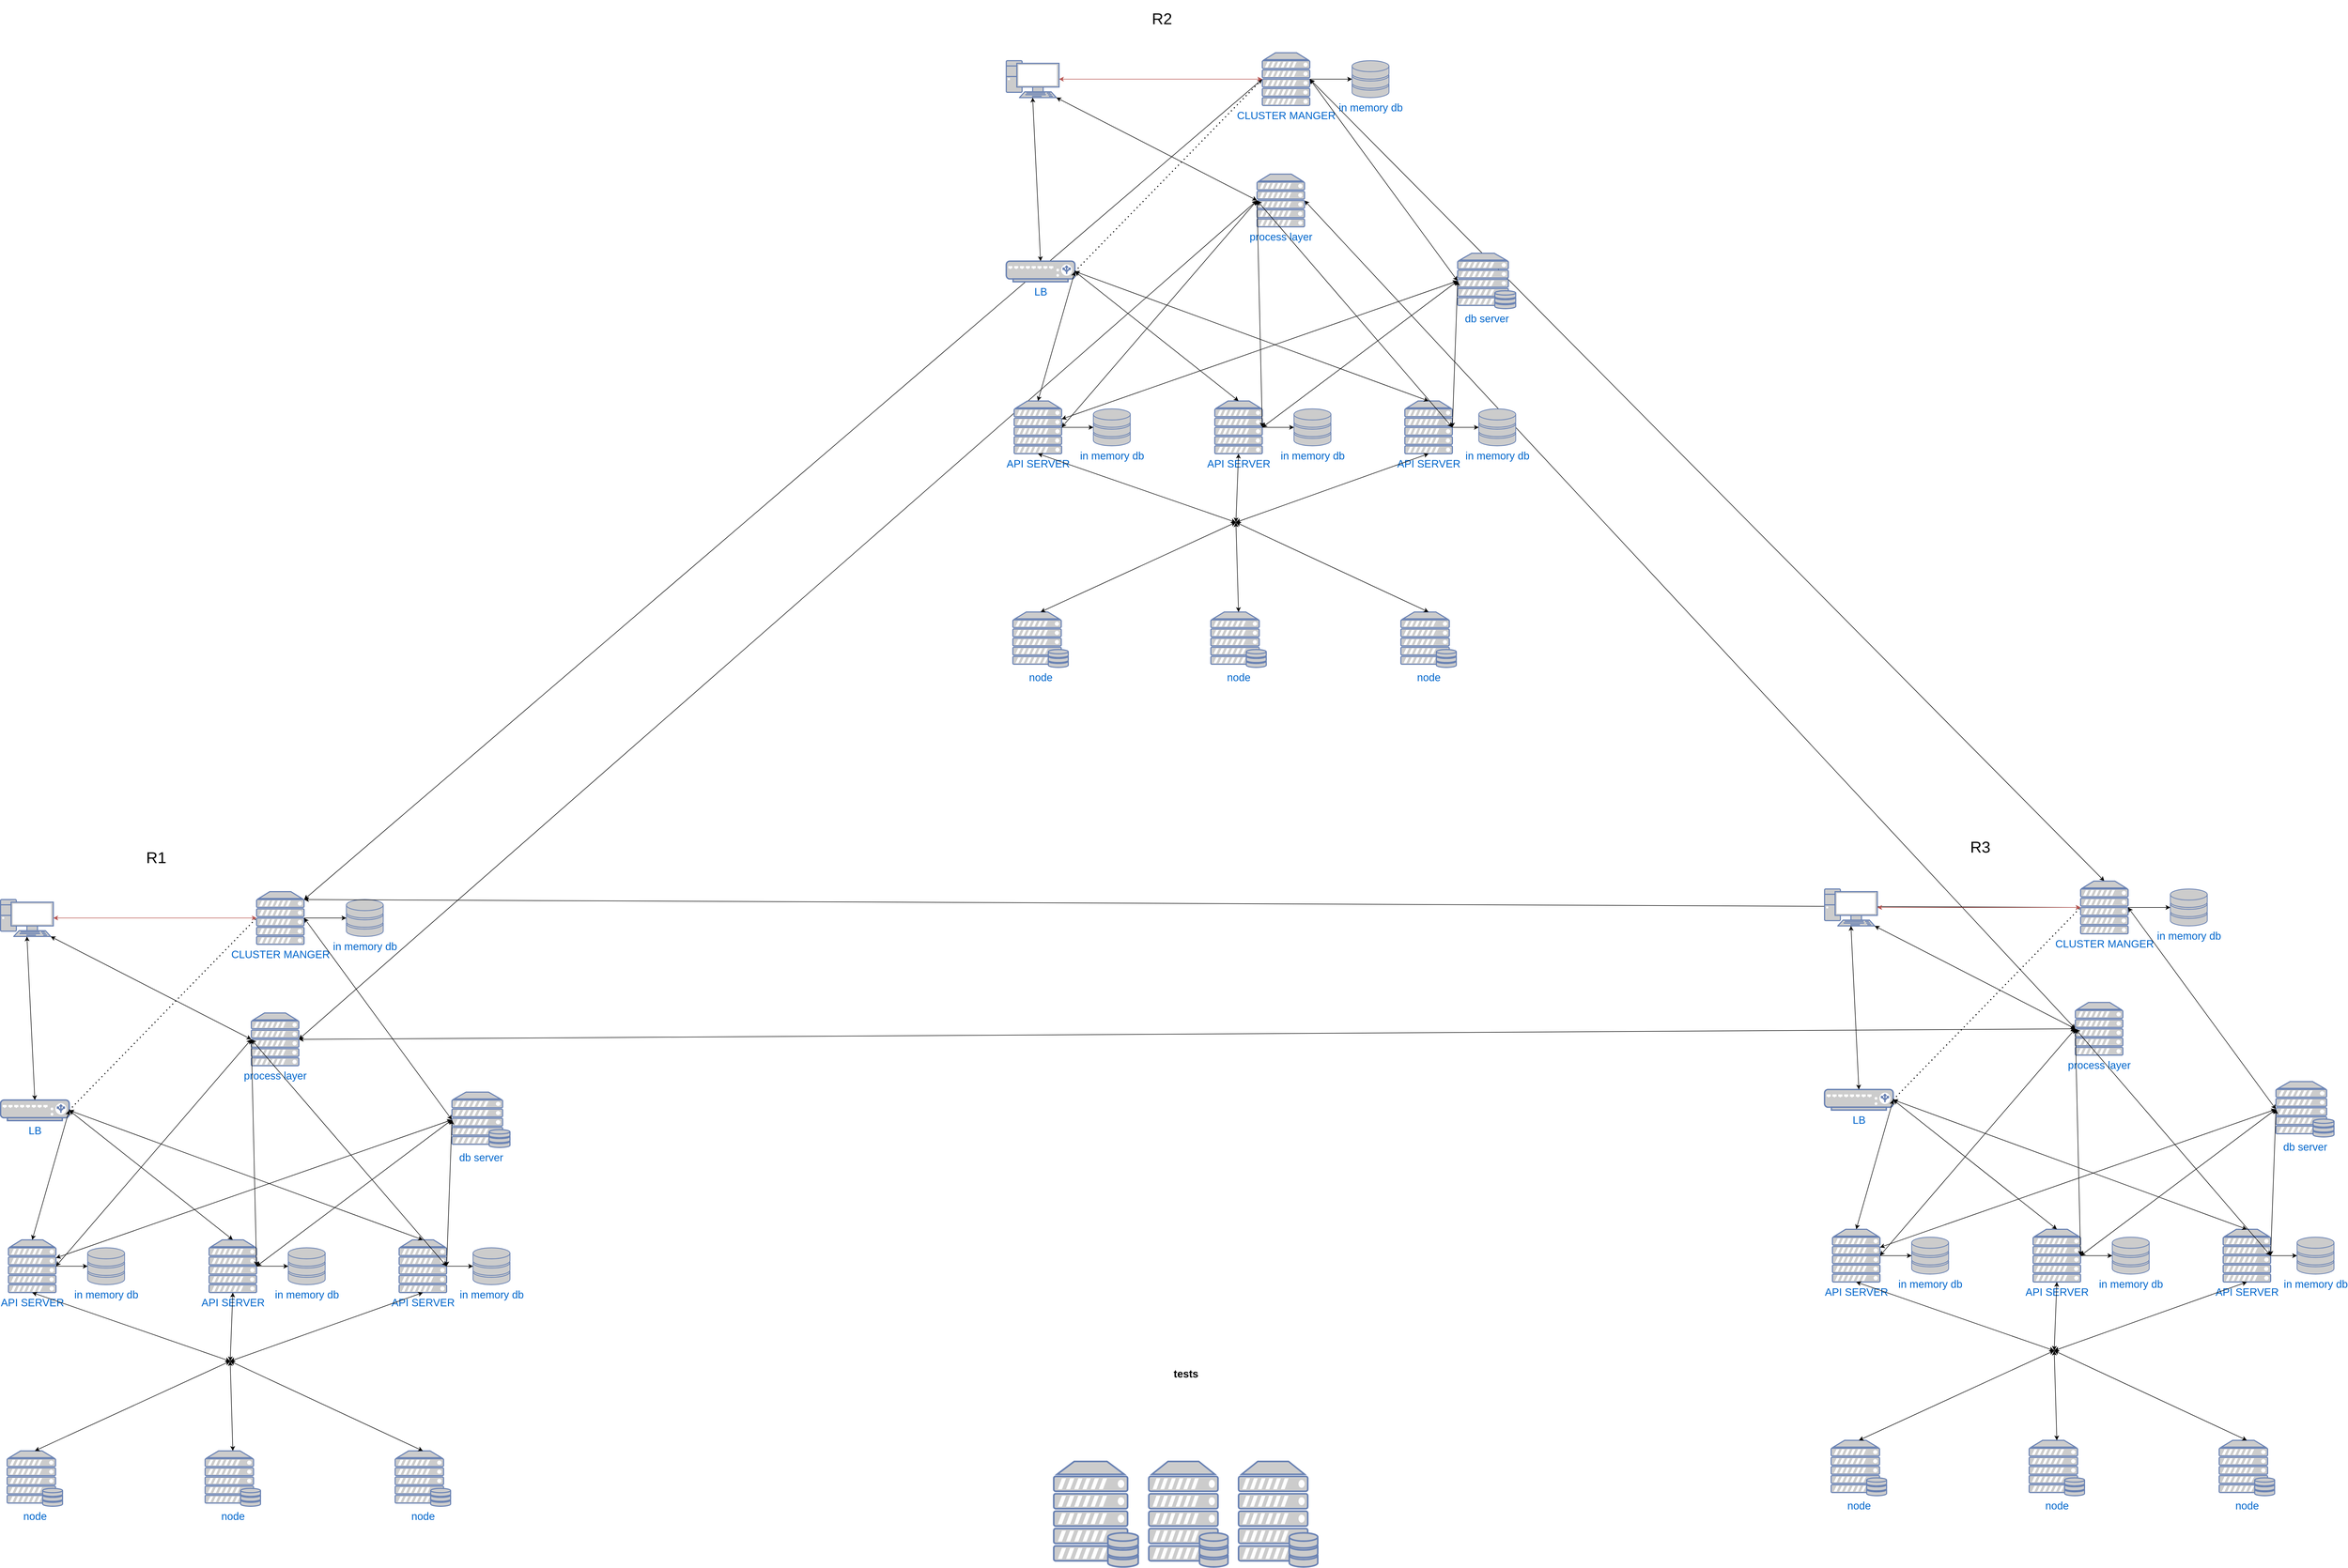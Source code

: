 <?xml version="1.0" encoding="UTF-8"?>
<mxfile version="24.4.10" type="google" pages="8">
  <diagram name="architecture design - old" id="P6-DfrUvQg3koGl-_2MO">
    <mxGraphModel grid="1" page="1" gridSize="10" guides="1" tooltips="1" connect="1" arrows="1" fold="1" pageScale="1" pageWidth="827" pageHeight="1169" math="0" shadow="0">
      <root>
        <mxCell id="0" />
        <mxCell id="1" parent="0" />
        <mxCell id="37uJfiDSj9l8vIRpMnFU-1" value="&lt;font style=&quot;font-size: 20px;&quot;&gt;API SERVER&lt;/font&gt;" style="fontColor=#0066CC;verticalAlign=top;verticalLabelPosition=bottom;labelPosition=center;align=center;html=1;outlineConnect=0;fillColor=#CCCCCC;strokeColor=#6881B3;gradientColor=none;gradientDirection=north;strokeWidth=2;shape=mxgraph.networks.server;fontSize=20;" vertex="1" parent="1">
          <mxGeometry x="760" y="250" width="90" height="100" as="geometry" />
        </mxCell>
        <mxCell id="37uJfiDSj9l8vIRpMnFU-4" value="&lt;font style=&quot;font-size: 20px;&quot;&gt;LB&lt;/font&gt;" style="fontColor=#0066CC;verticalAlign=top;verticalLabelPosition=bottom;labelPosition=center;align=center;html=1;outlineConnect=0;fillColor=#CCCCCC;strokeColor=#6881B3;gradientColor=none;gradientDirection=north;strokeWidth=2;shape=mxgraph.networks.load_balancer;fontSize=20;" vertex="1" parent="1">
          <mxGeometry x="365" y="-15" width="130" height="39" as="geometry" />
        </mxCell>
        <mxCell id="PLcrNnFy7F_SjwW9kDCk-1" value="&lt;font style=&quot;font-size: 20px;&quot;&gt;CLUSTER MANGER&lt;/font&gt;" style="fontColor=#0066CC;verticalAlign=top;verticalLabelPosition=bottom;labelPosition=center;align=center;html=1;outlineConnect=0;fillColor=#CCCCCC;strokeColor=#6881B3;gradientColor=none;gradientDirection=north;strokeWidth=2;shape=mxgraph.networks.server;fontSize=20;" vertex="1" parent="1">
          <mxGeometry x="850" y="-410" width="90" height="100" as="geometry" />
        </mxCell>
        <mxCell id="PLcrNnFy7F_SjwW9kDCk-2" value="" style="fontColor=#0066CC;verticalAlign=top;verticalLabelPosition=bottom;labelPosition=center;align=center;html=1;outlineConnect=0;fillColor=#CCCCCC;strokeColor=#6881B3;gradientColor=none;gradientDirection=north;strokeWidth=2;shape=mxgraph.networks.pc;" vertex="1" parent="1">
          <mxGeometry x="365" y="-395" width="100" height="70" as="geometry" />
        </mxCell>
        <mxCell id="PLcrNnFy7F_SjwW9kDCk-4" value="" style="endArrow=classic;startArrow=classic;html=1;rounded=0;exitX=1;exitY=0.5;exitDx=0;exitDy=0;exitPerimeter=0;entryX=0;entryY=0.5;entryDx=0;entryDy=0;entryPerimeter=0;fillColor=#f8cecc;strokeColor=#b85450;" edge="1" parent="1" source="PLcrNnFy7F_SjwW9kDCk-2" target="PLcrNnFy7F_SjwW9kDCk-1">
          <mxGeometry width="50" height="50" relative="1" as="geometry">
            <mxPoint x="650" y="-135" as="sourcePoint" />
            <mxPoint x="700" y="-185" as="targetPoint" />
          </mxGeometry>
        </mxCell>
        <mxCell id="PLcrNnFy7F_SjwW9kDCk-5" value="" style="endArrow=classic;startArrow=classic;html=1;rounded=0;exitX=0.5;exitY=1;exitDx=0;exitDy=0;exitPerimeter=0;entryX=0.5;entryY=0;entryDx=0;entryDy=0;entryPerimeter=0;" edge="1" parent="1" source="PLcrNnFy7F_SjwW9kDCk-2" target="37uJfiDSj9l8vIRpMnFU-4">
          <mxGeometry width="50" height="50" relative="1" as="geometry">
            <mxPoint x="710" y="-35" as="sourcePoint" />
            <mxPoint x="760" y="-85" as="targetPoint" />
          </mxGeometry>
        </mxCell>
        <mxCell id="PLcrNnFy7F_SjwW9kDCk-8" value="" style="endArrow=classic;startArrow=classic;html=1;rounded=0;exitX=1;exitY=0.5;exitDx=0;exitDy=0;exitPerimeter=0;entryX=0;entryY=0.5;entryDx=0;entryDy=0;entryPerimeter=0;" edge="1" parent="1" source="37uJfiDSj9l8vIRpMnFU-1" target="ktB-Djgzn0_VSSTPIu-K-3">
          <mxGeometry width="50" height="50" relative="1" as="geometry">
            <mxPoint x="1010" y="155" as="sourcePoint" />
            <mxPoint x="1090" y="115" as="targetPoint" />
          </mxGeometry>
        </mxCell>
        <mxCell id="PLcrNnFy7F_SjwW9kDCk-12" value="&lt;font style=&quot;font-size: 30px;&quot;&gt;R1&lt;/font&gt;" style="text;html=1;strokeColor=none;fillColor=none;align=center;verticalAlign=middle;whiteSpace=wrap;rounded=0;fontSize=30;" vertex="1" parent="1">
          <mxGeometry x="630" y="-510" width="60" height="70" as="geometry" />
        </mxCell>
        <mxCell id="PLcrNnFy7F_SjwW9kDCk-13" value="" style="endArrow=none;dashed=1;html=1;dashPattern=1 3;strokeWidth=2;rounded=0;exitX=1;exitY=0.5;exitDx=0;exitDy=0;exitPerimeter=0;entryX=0;entryY=0.5;entryDx=0;entryDy=0;entryPerimeter=0;" edge="1" parent="1" source="37uJfiDSj9l8vIRpMnFU-4" target="PLcrNnFy7F_SjwW9kDCk-1">
          <mxGeometry width="50" height="50" relative="1" as="geometry">
            <mxPoint x="660" y="-110" as="sourcePoint" />
            <mxPoint x="750" y="-25" as="targetPoint" />
          </mxGeometry>
        </mxCell>
        <mxCell id="U-MdNDoDuVPxRs6_86Xr-44" value="" style="endArrow=classic;startArrow=classic;html=1;rounded=0;exitX=1;exitY=0.5;exitDx=0;exitDy=0;exitPerimeter=0;entryX=0;entryY=0.5;entryDx=0;entryDy=0;entryPerimeter=0;" edge="1" parent="1" source="PLcrNnFy7F_SjwW9kDCk-1" target="ktB-Djgzn0_VSSTPIu-K-3">
          <mxGeometry width="50" height="50" relative="1" as="geometry">
            <mxPoint x="1080" y="-85" as="sourcePoint" />
            <mxPoint x="1140" y="65" as="targetPoint" />
          </mxGeometry>
        </mxCell>
        <mxCell id="eGQOR0TPheaG0MN7yPtS-3" value="node" style="fontColor=#0066CC;verticalAlign=top;verticalLabelPosition=bottom;labelPosition=center;align=center;html=1;outlineConnect=0;fillColor=#CCCCCC;strokeColor=#6881B3;gradientColor=none;gradientDirection=north;strokeWidth=2;shape=mxgraph.networks.server_storage;fontSize=20;" vertex="1" parent="1">
          <mxGeometry x="377.5" y="650" width="105" height="105" as="geometry" />
        </mxCell>
        <mxCell id="eGQOR0TPheaG0MN7yPtS-4" value="node" style="fontColor=#0066CC;verticalAlign=top;verticalLabelPosition=bottom;labelPosition=center;align=center;html=1;outlineConnect=0;fillColor=#CCCCCC;strokeColor=#6881B3;gradientColor=none;gradientDirection=north;strokeWidth=2;shape=mxgraph.networks.server_storage;fontSize=20;" vertex="1" parent="1">
          <mxGeometry x="752.5" y="650" width="105" height="105" as="geometry" />
        </mxCell>
        <mxCell id="eGQOR0TPheaG0MN7yPtS-5" value="node" style="fontColor=#0066CC;verticalAlign=top;verticalLabelPosition=bottom;labelPosition=center;align=center;html=1;outlineConnect=0;fillColor=#CCCCCC;strokeColor=#6881B3;gradientColor=none;gradientDirection=north;strokeWidth=2;shape=mxgraph.networks.server_storage;fontSize=20;" vertex="1" parent="1">
          <mxGeometry x="1112.5" y="650" width="105" height="105" as="geometry" />
        </mxCell>
        <mxCell id="ktB-Djgzn0_VSSTPIu-K-1" value="&lt;font style=&quot;font-size: 20px;&quot;&gt;API SERVER&lt;/font&gt;" style="fontColor=#0066CC;verticalAlign=top;verticalLabelPosition=bottom;labelPosition=center;align=center;html=1;outlineConnect=0;fillColor=#CCCCCC;strokeColor=#6881B3;gradientColor=none;gradientDirection=north;strokeWidth=2;shape=mxgraph.networks.server;fontSize=20;" vertex="1" parent="1">
          <mxGeometry x="380" y="250" width="90" height="100" as="geometry" />
        </mxCell>
        <mxCell id="ktB-Djgzn0_VSSTPIu-K-3" value="db server" style="fontColor=#0066CC;verticalAlign=top;verticalLabelPosition=bottom;labelPosition=center;align=center;html=1;outlineConnect=0;fillColor=#CCCCCC;strokeColor=#6881B3;gradientColor=none;gradientDirection=north;strokeWidth=2;shape=mxgraph.networks.server_storage;fontSize=20;" vertex="1" parent="1">
          <mxGeometry x="1220" y="-30" width="110" height="105" as="geometry" />
        </mxCell>
        <mxCell id="ktB-Djgzn0_VSSTPIu-K-5" value="&lt;font style=&quot;font-size: 20px;&quot;&gt;API SERVER&lt;/font&gt;" style="fontColor=#0066CC;verticalAlign=top;verticalLabelPosition=bottom;labelPosition=center;align=center;html=1;outlineConnect=0;fillColor=#CCCCCC;strokeColor=#6881B3;gradientColor=none;gradientDirection=north;strokeWidth=2;shape=mxgraph.networks.server;fontSize=20;" vertex="1" parent="1">
          <mxGeometry x="1120" y="250" width="90" height="100" as="geometry" />
        </mxCell>
        <mxCell id="ktB-Djgzn0_VSSTPIu-K-10" value="" style="endArrow=classic;startArrow=classic;html=1;rounded=0;exitX=1;exitY=0.5;exitDx=0;exitDy=0;exitPerimeter=0;entryX=0.5;entryY=0;entryDx=0;entryDy=0;entryPerimeter=0;" edge="1" parent="1" source="37uJfiDSj9l8vIRpMnFU-4" target="ktB-Djgzn0_VSSTPIu-K-1">
          <mxGeometry width="50" height="50" relative="1" as="geometry">
            <mxPoint x="630" y="100" as="sourcePoint" />
            <mxPoint x="680" y="50" as="targetPoint" />
          </mxGeometry>
        </mxCell>
        <mxCell id="ktB-Djgzn0_VSSTPIu-K-11" value="" style="endArrow=classic;startArrow=classic;html=1;rounded=0;exitX=1;exitY=0.5;exitDx=0;exitDy=0;exitPerimeter=0;entryX=0.5;entryY=0;entryDx=0;entryDy=0;entryPerimeter=0;" edge="1" parent="1" source="37uJfiDSj9l8vIRpMnFU-4" target="37uJfiDSj9l8vIRpMnFU-1">
          <mxGeometry width="50" height="50" relative="1" as="geometry">
            <mxPoint x="756" y="-30" as="sourcePoint" />
            <mxPoint x="821" y="115" as="targetPoint" />
          </mxGeometry>
        </mxCell>
        <mxCell id="ktB-Djgzn0_VSSTPIu-K-12" value="" style="endArrow=classic;startArrow=classic;html=1;rounded=0;exitX=1;exitY=0.5;exitDx=0;exitDy=0;exitPerimeter=0;entryX=0.5;entryY=0;entryDx=0;entryDy=0;entryPerimeter=0;" edge="1" parent="1" source="37uJfiDSj9l8vIRpMnFU-4" target="ktB-Djgzn0_VSSTPIu-K-5">
          <mxGeometry width="50" height="50" relative="1" as="geometry">
            <mxPoint x="764" y="-25" as="sourcePoint" />
            <mxPoint x="970" y="115" as="targetPoint" />
          </mxGeometry>
        </mxCell>
        <mxCell id="ktB-Djgzn0_VSSTPIu-K-13" value="" style="endArrow=classic;startArrow=classic;html=1;rounded=0;exitX=1;exitY=0.5;exitDx=0;exitDy=0;exitPerimeter=0;entryX=0;entryY=0.5;entryDx=0;entryDy=0;entryPerimeter=0;" edge="1" parent="1" source="ktB-Djgzn0_VSSTPIu-K-5" target="ktB-Djgzn0_VSSTPIu-K-3">
          <mxGeometry width="50" height="50" relative="1" as="geometry">
            <mxPoint x="871" y="185" as="sourcePoint" />
            <mxPoint x="1110" y="73" as="targetPoint" />
          </mxGeometry>
        </mxCell>
        <mxCell id="ktB-Djgzn0_VSSTPIu-K-14" value="" style="endArrow=classic;startArrow=classic;html=1;rounded=0;entryX=0;entryY=0.5;entryDx=0;entryDy=0;entryPerimeter=0;" edge="1" parent="1" source="ktB-Djgzn0_VSSTPIu-K-1" target="ktB-Djgzn0_VSSTPIu-K-3">
          <mxGeometry width="50" height="50" relative="1" as="geometry">
            <mxPoint x="881" y="195" as="sourcePoint" />
            <mxPoint x="1120" y="83" as="targetPoint" />
          </mxGeometry>
        </mxCell>
        <mxCell id="ktB-Djgzn0_VSSTPIu-K-17" value="" style="endArrow=classic;startArrow=classic;html=1;rounded=0;exitX=0.5;exitY=1;exitDx=0;exitDy=0;exitPerimeter=0;" edge="1" parent="1" source="ktB-Djgzn0_VSSTPIu-K-1">
          <mxGeometry width="50" height="50" relative="1" as="geometry">
            <mxPoint x="620" y="-5" as="sourcePoint" />
            <mxPoint x="800" y="480" as="targetPoint" />
          </mxGeometry>
        </mxCell>
        <mxCell id="ktB-Djgzn0_VSSTPIu-K-21" value="" style="endArrow=classic;startArrow=classic;html=1;rounded=0;exitX=0.5;exitY=1;exitDx=0;exitDy=0;exitPerimeter=0;" edge="1" parent="1" source="ktB-Djgzn0_VSSTPIu-K-5">
          <mxGeometry width="50" height="50" relative="1" as="geometry">
            <mxPoint x="465" y="480" as="sourcePoint" />
            <mxPoint x="800" y="480" as="targetPoint" />
          </mxGeometry>
        </mxCell>
        <mxCell id="ktB-Djgzn0_VSSTPIu-K-25" value="in memory db" style="fontColor=#0066CC;verticalAlign=top;verticalLabelPosition=bottom;labelPosition=center;align=center;html=1;outlineConnect=0;fillColor=#CCCCCC;strokeColor=#6881B3;gradientColor=none;gradientDirection=north;strokeWidth=2;shape=mxgraph.networks.storage;fontSize=20;" vertex="1" parent="1">
          <mxGeometry x="1020" y="-395" width="70" height="70" as="geometry" />
        </mxCell>
        <mxCell id="ktB-Djgzn0_VSSTPIu-K-26" style="edgeStyle=orthogonalEdgeStyle;rounded=0;orthogonalLoop=1;jettySize=auto;html=1;entryX=0;entryY=0.5;entryDx=0;entryDy=0;entryPerimeter=0;" edge="1" parent="1" source="PLcrNnFy7F_SjwW9kDCk-1" target="ktB-Djgzn0_VSSTPIu-K-25">
          <mxGeometry relative="1" as="geometry" />
        </mxCell>
        <mxCell id="ktB-Djgzn0_VSSTPIu-K-28" value="in memory db" style="fontColor=#0066CC;verticalAlign=top;verticalLabelPosition=bottom;labelPosition=center;align=center;html=1;outlineConnect=0;fillColor=#CCCCCC;strokeColor=#6881B3;gradientColor=none;gradientDirection=north;strokeWidth=2;shape=mxgraph.networks.storage;fontSize=20;" vertex="1" parent="1">
          <mxGeometry x="910" y="265" width="70" height="70" as="geometry" />
        </mxCell>
        <mxCell id="ktB-Djgzn0_VSSTPIu-K-29" value="in memory db" style="fontColor=#0066CC;verticalAlign=top;verticalLabelPosition=bottom;labelPosition=center;align=center;html=1;outlineConnect=0;fillColor=#CCCCCC;strokeColor=#6881B3;gradientColor=none;gradientDirection=north;strokeWidth=2;shape=mxgraph.networks.storage;fontSize=20;" vertex="1" parent="1">
          <mxGeometry x="1260" y="265" width="70" height="70" as="geometry" />
        </mxCell>
        <mxCell id="ktB-Djgzn0_VSSTPIu-K-30" value="in memory db" style="fontColor=#0066CC;verticalAlign=top;verticalLabelPosition=bottom;labelPosition=center;align=center;html=1;outlineConnect=0;fillColor=#CCCCCC;strokeColor=#6881B3;gradientColor=none;gradientDirection=north;strokeWidth=2;shape=mxgraph.networks.storage;fontSize=20;" vertex="1" parent="1">
          <mxGeometry x="530" y="265" width="70" height="70" as="geometry" />
        </mxCell>
        <mxCell id="ktB-Djgzn0_VSSTPIu-K-31" style="edgeStyle=orthogonalEdgeStyle;rounded=0;orthogonalLoop=1;jettySize=auto;html=1;entryX=0;entryY=0.5;entryDx=0;entryDy=0;entryPerimeter=0;" edge="1" parent="1" source="ktB-Djgzn0_VSSTPIu-K-1" target="ktB-Djgzn0_VSSTPIu-K-30">
          <mxGeometry relative="1" as="geometry" />
        </mxCell>
        <mxCell id="ktB-Djgzn0_VSSTPIu-K-32" style="edgeStyle=orthogonalEdgeStyle;rounded=0;orthogonalLoop=1;jettySize=auto;html=1;entryX=0;entryY=0.5;entryDx=0;entryDy=0;entryPerimeter=0;" edge="1" parent="1" source="37uJfiDSj9l8vIRpMnFU-1" target="ktB-Djgzn0_VSSTPIu-K-28">
          <mxGeometry relative="1" as="geometry" />
        </mxCell>
        <mxCell id="ktB-Djgzn0_VSSTPIu-K-33" style="edgeStyle=orthogonalEdgeStyle;rounded=0;orthogonalLoop=1;jettySize=auto;html=1;entryX=0;entryY=0.5;entryDx=0;entryDy=0;entryPerimeter=0;" edge="1" parent="1" source="ktB-Djgzn0_VSSTPIu-K-5" target="ktB-Djgzn0_VSSTPIu-K-29">
          <mxGeometry relative="1" as="geometry" />
        </mxCell>
        <mxCell id="q68PDBBPDol18Apjmi5w-1" value="process layer" style="fontColor=#0066CC;verticalAlign=top;verticalLabelPosition=bottom;labelPosition=center;align=center;html=1;outlineConnect=0;fillColor=#CCCCCC;strokeColor=#6881B3;gradientColor=none;gradientDirection=north;strokeWidth=2;shape=mxgraph.networks.server;fontSize=20;" vertex="1" parent="1">
          <mxGeometry x="840" y="-180" width="90" height="100" as="geometry" />
        </mxCell>
        <mxCell id="q68PDBBPDol18Apjmi5w-2" value="" style="endArrow=classic;startArrow=classic;html=1;rounded=0;exitX=1;exitY=0.5;exitDx=0;exitDy=0;exitPerimeter=0;entryX=0;entryY=0.5;entryDx=0;entryDy=0;entryPerimeter=0;" edge="1" parent="1" source="ktB-Djgzn0_VSSTPIu-K-5" target="q68PDBBPDol18Apjmi5w-1">
          <mxGeometry width="50" height="50" relative="1" as="geometry">
            <mxPoint x="425" y="-315" as="sourcePoint" />
            <mxPoint x="440" y="-5" as="targetPoint" />
          </mxGeometry>
        </mxCell>
        <mxCell id="q68PDBBPDol18Apjmi5w-3" value="" style="endArrow=classic;startArrow=classic;html=1;rounded=0;exitX=1;exitY=0.5;exitDx=0;exitDy=0;exitPerimeter=0;entryX=0;entryY=0.5;entryDx=0;entryDy=0;entryPerimeter=0;" edge="1" parent="1" source="37uJfiDSj9l8vIRpMnFU-1" target="q68PDBBPDol18Apjmi5w-1">
          <mxGeometry width="50" height="50" relative="1" as="geometry">
            <mxPoint x="1220" y="310" as="sourcePoint" />
            <mxPoint x="1470" y="550" as="targetPoint" />
          </mxGeometry>
        </mxCell>
        <mxCell id="q68PDBBPDol18Apjmi5w-4" value="" style="endArrow=classic;startArrow=classic;html=1;rounded=0;exitX=1;exitY=0.5;exitDx=0;exitDy=0;exitPerimeter=0;entryX=0;entryY=0.5;entryDx=0;entryDy=0;entryPerimeter=0;" edge="1" parent="1" source="ktB-Djgzn0_VSSTPIu-K-1" target="q68PDBBPDol18Apjmi5w-1">
          <mxGeometry width="50" height="50" relative="1" as="geometry">
            <mxPoint x="1480" y="75" as="sourcePoint" />
            <mxPoint x="2100" y="325" as="targetPoint" />
          </mxGeometry>
        </mxCell>
        <mxCell id="q68PDBBPDol18Apjmi5w-5" value="" style="endArrow=classic;startArrow=classic;html=1;rounded=0;entryX=0;entryY=0.5;entryDx=0;entryDy=0;entryPerimeter=0;exitX=0.95;exitY=1;exitDx=0;exitDy=0;exitPerimeter=0;" edge="1" parent="1" source="PLcrNnFy7F_SjwW9kDCk-2" target="q68PDBBPDol18Apjmi5w-1">
          <mxGeometry width="50" height="50" relative="1" as="geometry">
            <mxPoint x="870" y="110" as="sourcePoint" />
            <mxPoint x="1490" y="570" as="targetPoint" />
          </mxGeometry>
        </mxCell>
        <mxCell id="q68PDBBPDol18Apjmi5w-7" value="" style="fontColor=#0066CC;verticalAlign=top;verticalLabelPosition=bottom;labelPosition=center;align=center;html=1;outlineConnect=0;fillColor=#CCCCCC;strokeColor=#6881B3;gradientColor=none;gradientDirection=north;strokeWidth=2;shape=mxgraph.networks.server_storage;" vertex="1" parent="1">
          <mxGeometry x="2360" y="670" width="160" height="200" as="geometry" />
        </mxCell>
        <mxCell id="q68PDBBPDol18Apjmi5w-8" value="" style="fontColor=#0066CC;verticalAlign=top;verticalLabelPosition=bottom;labelPosition=center;align=center;html=1;outlineConnect=0;fillColor=#CCCCCC;strokeColor=#6881B3;gradientColor=none;gradientDirection=north;strokeWidth=2;shape=mxgraph.networks.server_storage;" vertex="1" parent="1">
          <mxGeometry x="2540" y="670" width="150" height="200" as="geometry" />
        </mxCell>
        <mxCell id="q68PDBBPDol18Apjmi5w-9" value="" style="fontColor=#0066CC;verticalAlign=top;verticalLabelPosition=bottom;labelPosition=center;align=center;html=1;outlineConnect=0;fillColor=#CCCCCC;strokeColor=#6881B3;gradientColor=none;gradientDirection=north;strokeWidth=2;shape=mxgraph.networks.server_storage;" vertex="1" parent="1">
          <mxGeometry x="2710" y="670" width="150" height="200" as="geometry" />
        </mxCell>
        <mxCell id="q68PDBBPDol18Apjmi5w-10" value="tests" style="text;align=center;fontStyle=1;verticalAlign=middle;spacingLeft=3;spacingRight=3;strokeColor=none;rotatable=0;points=[[0,0.5],[1,0.5]];portConstraint=eastwest;html=1;fontSize=20;" vertex="1" parent="1">
          <mxGeometry x="2490" y="490" width="240" height="26" as="geometry" />
        </mxCell>
        <mxCell id="q68PDBBPDol18Apjmi5w-97" value="" style="endArrow=classic;startArrow=classic;html=1;rounded=0;exitX=1;exitY=0.15;exitDx=0;exitDy=0;exitPerimeter=0;entryX=0;entryY=0.5;entryDx=0;entryDy=0;entryPerimeter=0;" edge="1" parent="1" source="PLcrNnFy7F_SjwW9kDCk-1" target="q68PDBBPDol18Apjmi5w-154">
          <mxGeometry width="50" height="50" relative="1" as="geometry">
            <mxPoint x="1510" y="-60" as="sourcePoint" />
            <mxPoint x="2755" y="-1940" as="targetPoint" />
          </mxGeometry>
        </mxCell>
        <mxCell id="q68PDBBPDol18Apjmi5w-98" value="" style="endArrow=classic;startArrow=classic;html=1;rounded=0;exitX=1;exitY=0.15;exitDx=0;exitDy=0;exitPerimeter=0;entryX=0;entryY=0.5;entryDx=0;entryDy=0;entryPerimeter=0;" edge="1" parent="1" source="PLcrNnFy7F_SjwW9kDCk-1" target="q68PDBBPDol18Apjmi5w-194">
          <mxGeometry width="50" height="50" relative="1" as="geometry">
            <mxPoint x="950" y="-385" as="sourcePoint" />
            <mxPoint x="4305" y="-360" as="targetPoint" />
          </mxGeometry>
        </mxCell>
        <mxCell id="q68PDBBPDol18Apjmi5w-99" value="" style="endArrow=classic;startArrow=classic;html=1;rounded=0;entryX=1;entryY=0.5;entryDx=0;entryDy=0;entryPerimeter=0;exitX=0.5;exitY=0;exitDx=0;exitDy=0;exitPerimeter=0;" edge="1" parent="1" source="q68PDBBPDol18Apjmi5w-194" target="q68PDBBPDol18Apjmi5w-154">
          <mxGeometry width="50" height="50" relative="1" as="geometry">
            <mxPoint x="4350" y="-410" as="sourcePoint" />
            <mxPoint x="2755" y="-1940" as="targetPoint" />
          </mxGeometry>
        </mxCell>
        <mxCell id="q68PDBBPDol18Apjmi5w-101" value="" style="endArrow=classic;startArrow=classic;html=1;rounded=0;exitX=1;exitY=0.5;exitDx=0;exitDy=0;exitPerimeter=0;entryX=0;entryY=0.5;entryDx=0;entryDy=0;entryPerimeter=0;" edge="1" parent="1" source="q68PDBBPDol18Apjmi5w-1" target="q68PDBBPDol18Apjmi5w-223">
          <mxGeometry width="50" height="50" relative="1" as="geometry">
            <mxPoint x="970" y="-365" as="sourcePoint" />
            <mxPoint x="4295" y="-130" as="targetPoint" />
          </mxGeometry>
        </mxCell>
        <mxCell id="q68PDBBPDol18Apjmi5w-102" value="" style="endArrow=classic;startArrow=classic;html=1;rounded=0;exitX=1;exitY=0.5;exitDx=0;exitDy=0;exitPerimeter=0;entryX=0;entryY=0.5;entryDx=0;entryDy=0;entryPerimeter=0;" edge="1" parent="1" source="q68PDBBPDol18Apjmi5w-1" target="q68PDBBPDol18Apjmi5w-183">
          <mxGeometry width="50" height="50" relative="1" as="geometry">
            <mxPoint x="980" y="-355" as="sourcePoint" />
            <mxPoint x="2745" y="-1710" as="targetPoint" />
          </mxGeometry>
        </mxCell>
        <mxCell id="q68PDBBPDol18Apjmi5w-103" value="" style="endArrow=classic;startArrow=classic;html=1;rounded=0;exitX=1;exitY=0.5;exitDx=0;exitDy=0;exitPerimeter=0;entryX=0;entryY=0.5;entryDx=0;entryDy=0;entryPerimeter=0;" edge="1" parent="1" source="q68PDBBPDol18Apjmi5w-183" target="q68PDBBPDol18Apjmi5w-223">
          <mxGeometry width="50" height="50" relative="1" as="geometry">
            <mxPoint x="2835" y="-1710" as="sourcePoint" />
            <mxPoint x="4295" y="-130" as="targetPoint" />
          </mxGeometry>
        </mxCell>
        <mxCell id="q68PDBBPDol18Apjmi5w-105" value="" style="endArrow=classic;startArrow=classic;html=1;rounded=0;exitX=0.5;exitY=0;exitDx=0;exitDy=0;exitPerimeter=0;" edge="1" parent="1" source="eGQOR0TPheaG0MN7yPtS-5">
          <mxGeometry width="50" height="50" relative="1" as="geometry">
            <mxPoint x="840" y="580" as="sourcePoint" />
            <mxPoint x="800" y="480" as="targetPoint" />
          </mxGeometry>
        </mxCell>
        <mxCell id="q68PDBBPDol18Apjmi5w-106" value="" style="endArrow=classic;startArrow=classic;html=1;rounded=0;exitX=0.5;exitY=0;exitDx=0;exitDy=0;exitPerimeter=0;" edge="1" parent="1" source="eGQOR0TPheaG0MN7yPtS-4">
          <mxGeometry width="50" height="50" relative="1" as="geometry">
            <mxPoint x="1175" y="660" as="sourcePoint" />
            <mxPoint x="800" y="480" as="targetPoint" />
          </mxGeometry>
        </mxCell>
        <mxCell id="q68PDBBPDol18Apjmi5w-107" value="" style="endArrow=classic;startArrow=classic;html=1;rounded=0;exitX=0.5;exitY=0;exitDx=0;exitDy=0;exitPerimeter=0;" edge="1" parent="1" source="eGQOR0TPheaG0MN7yPtS-3">
          <mxGeometry width="50" height="50" relative="1" as="geometry">
            <mxPoint x="815" y="660" as="sourcePoint" />
            <mxPoint x="800" y="480" as="targetPoint" />
          </mxGeometry>
        </mxCell>
        <mxCell id="q68PDBBPDol18Apjmi5w-108" value="" style="endArrow=classic;startArrow=classic;html=1;rounded=0;entryX=0.5;entryY=1;entryDx=0;entryDy=0;entryPerimeter=0;" edge="1" parent="1" target="37uJfiDSj9l8vIRpMnFU-1">
          <mxGeometry width="50" height="50" relative="1" as="geometry">
            <mxPoint x="800" y="480" as="sourcePoint" />
            <mxPoint x="830" y="510" as="targetPoint" />
          </mxGeometry>
        </mxCell>
        <mxCell id="q68PDBBPDol18Apjmi5w-152" value="&lt;font style=&quot;font-size: 20px;&quot;&gt;API SERVER&lt;/font&gt;" style="fontColor=#0066CC;verticalAlign=top;verticalLabelPosition=bottom;labelPosition=center;align=center;html=1;outlineConnect=0;fillColor=#CCCCCC;strokeColor=#6881B3;gradientColor=none;gradientDirection=north;strokeWidth=2;shape=mxgraph.networks.server;fontSize=20;" vertex="1" parent="1">
          <mxGeometry x="2665" y="-1340" width="90" height="100" as="geometry" />
        </mxCell>
        <mxCell id="q68PDBBPDol18Apjmi5w-153" value="&lt;font style=&quot;font-size: 20px;&quot;&gt;LB&lt;/font&gt;" style="fontColor=#0066CC;verticalAlign=top;verticalLabelPosition=bottom;labelPosition=center;align=center;html=1;outlineConnect=0;fillColor=#CCCCCC;strokeColor=#6881B3;gradientColor=none;gradientDirection=north;strokeWidth=2;shape=mxgraph.networks.load_balancer;fontSize=20;" vertex="1" parent="1">
          <mxGeometry x="2270" y="-1605" width="130" height="39" as="geometry" />
        </mxCell>
        <mxCell id="q68PDBBPDol18Apjmi5w-154" value="&lt;font style=&quot;font-size: 20px;&quot;&gt;CLUSTER MANGER&lt;/font&gt;" style="fontColor=#0066CC;verticalAlign=top;verticalLabelPosition=bottom;labelPosition=center;align=center;html=1;outlineConnect=0;fillColor=#CCCCCC;strokeColor=#6881B3;gradientColor=none;gradientDirection=north;strokeWidth=2;shape=mxgraph.networks.server;fontSize=20;" vertex="1" parent="1">
          <mxGeometry x="2755" y="-2000" width="90" height="100" as="geometry" />
        </mxCell>
        <mxCell id="q68PDBBPDol18Apjmi5w-155" value="" style="fontColor=#0066CC;verticalAlign=top;verticalLabelPosition=bottom;labelPosition=center;align=center;html=1;outlineConnect=0;fillColor=#CCCCCC;strokeColor=#6881B3;gradientColor=none;gradientDirection=north;strokeWidth=2;shape=mxgraph.networks.pc;" vertex="1" parent="1">
          <mxGeometry x="2270" y="-1985" width="100" height="70" as="geometry" />
        </mxCell>
        <mxCell id="q68PDBBPDol18Apjmi5w-156" value="" style="endArrow=classic;startArrow=classic;html=1;rounded=0;exitX=1;exitY=0.5;exitDx=0;exitDy=0;exitPerimeter=0;entryX=0;entryY=0.5;entryDx=0;entryDy=0;entryPerimeter=0;fillColor=#f8cecc;strokeColor=#b85450;" edge="1" parent="1" source="q68PDBBPDol18Apjmi5w-155" target="q68PDBBPDol18Apjmi5w-154">
          <mxGeometry width="50" height="50" relative="1" as="geometry">
            <mxPoint x="2555" y="-1725" as="sourcePoint" />
            <mxPoint x="2605" y="-1775" as="targetPoint" />
          </mxGeometry>
        </mxCell>
        <mxCell id="q68PDBBPDol18Apjmi5w-157" value="" style="endArrow=classic;startArrow=classic;html=1;rounded=0;exitX=0.5;exitY=1;exitDx=0;exitDy=0;exitPerimeter=0;entryX=0.5;entryY=0;entryDx=0;entryDy=0;entryPerimeter=0;" edge="1" parent="1" source="q68PDBBPDol18Apjmi5w-155" target="q68PDBBPDol18Apjmi5w-153">
          <mxGeometry width="50" height="50" relative="1" as="geometry">
            <mxPoint x="2615" y="-1625" as="sourcePoint" />
            <mxPoint x="2665" y="-1675" as="targetPoint" />
          </mxGeometry>
        </mxCell>
        <mxCell id="q68PDBBPDol18Apjmi5w-158" value="" style="endArrow=classic;startArrow=classic;html=1;rounded=0;exitX=1;exitY=0.5;exitDx=0;exitDy=0;exitPerimeter=0;entryX=0;entryY=0.5;entryDx=0;entryDy=0;entryPerimeter=0;" edge="1" parent="1" source="q68PDBBPDol18Apjmi5w-152" target="q68PDBBPDol18Apjmi5w-166">
          <mxGeometry width="50" height="50" relative="1" as="geometry">
            <mxPoint x="2915" y="-1435" as="sourcePoint" />
            <mxPoint x="2995" y="-1475" as="targetPoint" />
          </mxGeometry>
        </mxCell>
        <mxCell id="q68PDBBPDol18Apjmi5w-159" value="&lt;font style=&quot;font-size: 30px;&quot;&gt;R2&lt;/font&gt;" style="text;html=1;strokeColor=none;fillColor=none;align=center;verticalAlign=middle;whiteSpace=wrap;rounded=0;fontSize=30;" vertex="1" parent="1">
          <mxGeometry x="2535" y="-2100" width="60" height="70" as="geometry" />
        </mxCell>
        <mxCell id="q68PDBBPDol18Apjmi5w-160" value="" style="endArrow=none;dashed=1;html=1;dashPattern=1 3;strokeWidth=2;rounded=0;exitX=1;exitY=0.5;exitDx=0;exitDy=0;exitPerimeter=0;entryX=0;entryY=0.5;entryDx=0;entryDy=0;entryPerimeter=0;" edge="1" parent="1" source="q68PDBBPDol18Apjmi5w-153" target="q68PDBBPDol18Apjmi5w-154">
          <mxGeometry width="50" height="50" relative="1" as="geometry">
            <mxPoint x="2565" y="-1700" as="sourcePoint" />
            <mxPoint x="2655" y="-1615" as="targetPoint" />
          </mxGeometry>
        </mxCell>
        <mxCell id="q68PDBBPDol18Apjmi5w-161" value="" style="endArrow=classic;startArrow=classic;html=1;rounded=0;exitX=1;exitY=0.5;exitDx=0;exitDy=0;exitPerimeter=0;entryX=0;entryY=0.5;entryDx=0;entryDy=0;entryPerimeter=0;" edge="1" parent="1" source="q68PDBBPDol18Apjmi5w-154" target="q68PDBBPDol18Apjmi5w-166">
          <mxGeometry width="50" height="50" relative="1" as="geometry">
            <mxPoint x="2985" y="-1675" as="sourcePoint" />
            <mxPoint x="3045" y="-1525" as="targetPoint" />
          </mxGeometry>
        </mxCell>
        <mxCell id="q68PDBBPDol18Apjmi5w-162" value="node" style="fontColor=#0066CC;verticalAlign=top;verticalLabelPosition=bottom;labelPosition=center;align=center;html=1;outlineConnect=0;fillColor=#CCCCCC;strokeColor=#6881B3;gradientColor=none;gradientDirection=north;strokeWidth=2;shape=mxgraph.networks.server_storage;fontSize=20;" vertex="1" parent="1">
          <mxGeometry x="2282.5" y="-940" width="105" height="105" as="geometry" />
        </mxCell>
        <mxCell id="q68PDBBPDol18Apjmi5w-163" value="node" style="fontColor=#0066CC;verticalAlign=top;verticalLabelPosition=bottom;labelPosition=center;align=center;html=1;outlineConnect=0;fillColor=#CCCCCC;strokeColor=#6881B3;gradientColor=none;gradientDirection=north;strokeWidth=2;shape=mxgraph.networks.server_storage;fontSize=20;" vertex="1" parent="1">
          <mxGeometry x="2657.5" y="-940" width="105" height="105" as="geometry" />
        </mxCell>
        <mxCell id="q68PDBBPDol18Apjmi5w-164" value="node" style="fontColor=#0066CC;verticalAlign=top;verticalLabelPosition=bottom;labelPosition=center;align=center;html=1;outlineConnect=0;fillColor=#CCCCCC;strokeColor=#6881B3;gradientColor=none;gradientDirection=north;strokeWidth=2;shape=mxgraph.networks.server_storage;fontSize=20;" vertex="1" parent="1">
          <mxGeometry x="3017.5" y="-940" width="105" height="105" as="geometry" />
        </mxCell>
        <mxCell id="q68PDBBPDol18Apjmi5w-165" value="&lt;font style=&quot;font-size: 20px;&quot;&gt;API SERVER&lt;/font&gt;" style="fontColor=#0066CC;verticalAlign=top;verticalLabelPosition=bottom;labelPosition=center;align=center;html=1;outlineConnect=0;fillColor=#CCCCCC;strokeColor=#6881B3;gradientColor=none;gradientDirection=north;strokeWidth=2;shape=mxgraph.networks.server;fontSize=20;" vertex="1" parent="1">
          <mxGeometry x="2285" y="-1340" width="90" height="100" as="geometry" />
        </mxCell>
        <mxCell id="q68PDBBPDol18Apjmi5w-166" value="db server" style="fontColor=#0066CC;verticalAlign=top;verticalLabelPosition=bottom;labelPosition=center;align=center;html=1;outlineConnect=0;fillColor=#CCCCCC;strokeColor=#6881B3;gradientColor=none;gradientDirection=north;strokeWidth=2;shape=mxgraph.networks.server_storage;fontSize=20;" vertex="1" parent="1">
          <mxGeometry x="3125" y="-1620" width="110" height="105" as="geometry" />
        </mxCell>
        <mxCell id="q68PDBBPDol18Apjmi5w-167" value="&lt;font style=&quot;font-size: 20px;&quot;&gt;API SERVER&lt;/font&gt;" style="fontColor=#0066CC;verticalAlign=top;verticalLabelPosition=bottom;labelPosition=center;align=center;html=1;outlineConnect=0;fillColor=#CCCCCC;strokeColor=#6881B3;gradientColor=none;gradientDirection=north;strokeWidth=2;shape=mxgraph.networks.server;fontSize=20;" vertex="1" parent="1">
          <mxGeometry x="3025" y="-1340" width="90" height="100" as="geometry" />
        </mxCell>
        <mxCell id="q68PDBBPDol18Apjmi5w-168" value="" style="endArrow=classic;startArrow=classic;html=1;rounded=0;exitX=1;exitY=0.5;exitDx=0;exitDy=0;exitPerimeter=0;entryX=0.5;entryY=0;entryDx=0;entryDy=0;entryPerimeter=0;" edge="1" parent="1" source="q68PDBBPDol18Apjmi5w-153" target="q68PDBBPDol18Apjmi5w-165">
          <mxGeometry width="50" height="50" relative="1" as="geometry">
            <mxPoint x="2535" y="-1490" as="sourcePoint" />
            <mxPoint x="2585" y="-1540" as="targetPoint" />
          </mxGeometry>
        </mxCell>
        <mxCell id="q68PDBBPDol18Apjmi5w-169" value="" style="endArrow=classic;startArrow=classic;html=1;rounded=0;exitX=1;exitY=0.5;exitDx=0;exitDy=0;exitPerimeter=0;entryX=0.5;entryY=0;entryDx=0;entryDy=0;entryPerimeter=0;" edge="1" parent="1" source="q68PDBBPDol18Apjmi5w-153" target="q68PDBBPDol18Apjmi5w-152">
          <mxGeometry width="50" height="50" relative="1" as="geometry">
            <mxPoint x="2661" y="-1620" as="sourcePoint" />
            <mxPoint x="2726" y="-1475" as="targetPoint" />
          </mxGeometry>
        </mxCell>
        <mxCell id="q68PDBBPDol18Apjmi5w-170" value="" style="endArrow=classic;startArrow=classic;html=1;rounded=0;exitX=1;exitY=0.5;exitDx=0;exitDy=0;exitPerimeter=0;entryX=0.5;entryY=0;entryDx=0;entryDy=0;entryPerimeter=0;" edge="1" parent="1" source="q68PDBBPDol18Apjmi5w-153" target="q68PDBBPDol18Apjmi5w-167">
          <mxGeometry width="50" height="50" relative="1" as="geometry">
            <mxPoint x="2669" y="-1615" as="sourcePoint" />
            <mxPoint x="2875" y="-1475" as="targetPoint" />
          </mxGeometry>
        </mxCell>
        <mxCell id="q68PDBBPDol18Apjmi5w-171" value="" style="endArrow=classic;startArrow=classic;html=1;rounded=0;exitX=1;exitY=0.5;exitDx=0;exitDy=0;exitPerimeter=0;entryX=0;entryY=0.5;entryDx=0;entryDy=0;entryPerimeter=0;" edge="1" parent="1" source="q68PDBBPDol18Apjmi5w-167" target="q68PDBBPDol18Apjmi5w-166">
          <mxGeometry width="50" height="50" relative="1" as="geometry">
            <mxPoint x="2776" y="-1405" as="sourcePoint" />
            <mxPoint x="3015" y="-1517" as="targetPoint" />
          </mxGeometry>
        </mxCell>
        <mxCell id="q68PDBBPDol18Apjmi5w-172" value="" style="endArrow=classic;startArrow=classic;html=1;rounded=0;entryX=0;entryY=0.5;entryDx=0;entryDy=0;entryPerimeter=0;" edge="1" parent="1" source="q68PDBBPDol18Apjmi5w-165" target="q68PDBBPDol18Apjmi5w-166">
          <mxGeometry width="50" height="50" relative="1" as="geometry">
            <mxPoint x="2786" y="-1395" as="sourcePoint" />
            <mxPoint x="3025" y="-1507" as="targetPoint" />
          </mxGeometry>
        </mxCell>
        <mxCell id="q68PDBBPDol18Apjmi5w-173" value="" style="endArrow=classic;startArrow=classic;html=1;rounded=0;exitX=0.5;exitY=1;exitDx=0;exitDy=0;exitPerimeter=0;" edge="1" parent="1" source="q68PDBBPDol18Apjmi5w-165">
          <mxGeometry width="50" height="50" relative="1" as="geometry">
            <mxPoint x="2525" y="-1595" as="sourcePoint" />
            <mxPoint x="2705" y="-1110" as="targetPoint" />
          </mxGeometry>
        </mxCell>
        <mxCell id="q68PDBBPDol18Apjmi5w-174" value="" style="endArrow=classic;startArrow=classic;html=1;rounded=0;exitX=0.5;exitY=1;exitDx=0;exitDy=0;exitPerimeter=0;" edge="1" parent="1" source="q68PDBBPDol18Apjmi5w-167">
          <mxGeometry width="50" height="50" relative="1" as="geometry">
            <mxPoint x="2370" y="-1110" as="sourcePoint" />
            <mxPoint x="2705" y="-1110" as="targetPoint" />
          </mxGeometry>
        </mxCell>
        <mxCell id="q68PDBBPDol18Apjmi5w-175" value="in memory db" style="fontColor=#0066CC;verticalAlign=top;verticalLabelPosition=bottom;labelPosition=center;align=center;html=1;outlineConnect=0;fillColor=#CCCCCC;strokeColor=#6881B3;gradientColor=none;gradientDirection=north;strokeWidth=2;shape=mxgraph.networks.storage;fontSize=20;" vertex="1" parent="1">
          <mxGeometry x="2925" y="-1985" width="70" height="70" as="geometry" />
        </mxCell>
        <mxCell id="q68PDBBPDol18Apjmi5w-176" style="edgeStyle=orthogonalEdgeStyle;rounded=0;orthogonalLoop=1;jettySize=auto;html=1;entryX=0;entryY=0.5;entryDx=0;entryDy=0;entryPerimeter=0;" edge="1" parent="1" source="q68PDBBPDol18Apjmi5w-154" target="q68PDBBPDol18Apjmi5w-175">
          <mxGeometry relative="1" as="geometry" />
        </mxCell>
        <mxCell id="q68PDBBPDol18Apjmi5w-177" value="in memory db" style="fontColor=#0066CC;verticalAlign=top;verticalLabelPosition=bottom;labelPosition=center;align=center;html=1;outlineConnect=0;fillColor=#CCCCCC;strokeColor=#6881B3;gradientColor=none;gradientDirection=north;strokeWidth=2;shape=mxgraph.networks.storage;fontSize=20;" vertex="1" parent="1">
          <mxGeometry x="2815" y="-1325" width="70" height="70" as="geometry" />
        </mxCell>
        <mxCell id="q68PDBBPDol18Apjmi5w-178" value="in memory db" style="fontColor=#0066CC;verticalAlign=top;verticalLabelPosition=bottom;labelPosition=center;align=center;html=1;outlineConnect=0;fillColor=#CCCCCC;strokeColor=#6881B3;gradientColor=none;gradientDirection=north;strokeWidth=2;shape=mxgraph.networks.storage;fontSize=20;" vertex="1" parent="1">
          <mxGeometry x="3165" y="-1325" width="70" height="70" as="geometry" />
        </mxCell>
        <mxCell id="q68PDBBPDol18Apjmi5w-179" value="in memory db" style="fontColor=#0066CC;verticalAlign=top;verticalLabelPosition=bottom;labelPosition=center;align=center;html=1;outlineConnect=0;fillColor=#CCCCCC;strokeColor=#6881B3;gradientColor=none;gradientDirection=north;strokeWidth=2;shape=mxgraph.networks.storage;fontSize=20;" vertex="1" parent="1">
          <mxGeometry x="2435" y="-1325" width="70" height="70" as="geometry" />
        </mxCell>
        <mxCell id="q68PDBBPDol18Apjmi5w-180" style="edgeStyle=orthogonalEdgeStyle;rounded=0;orthogonalLoop=1;jettySize=auto;html=1;entryX=0;entryY=0.5;entryDx=0;entryDy=0;entryPerimeter=0;" edge="1" parent="1" source="q68PDBBPDol18Apjmi5w-165" target="q68PDBBPDol18Apjmi5w-179">
          <mxGeometry relative="1" as="geometry" />
        </mxCell>
        <mxCell id="q68PDBBPDol18Apjmi5w-181" style="edgeStyle=orthogonalEdgeStyle;rounded=0;orthogonalLoop=1;jettySize=auto;html=1;entryX=0;entryY=0.5;entryDx=0;entryDy=0;entryPerimeter=0;" edge="1" parent="1" source="q68PDBBPDol18Apjmi5w-152" target="q68PDBBPDol18Apjmi5w-177">
          <mxGeometry relative="1" as="geometry" />
        </mxCell>
        <mxCell id="q68PDBBPDol18Apjmi5w-182" style="edgeStyle=orthogonalEdgeStyle;rounded=0;orthogonalLoop=1;jettySize=auto;html=1;entryX=0;entryY=0.5;entryDx=0;entryDy=0;entryPerimeter=0;" edge="1" parent="1" source="q68PDBBPDol18Apjmi5w-167" target="q68PDBBPDol18Apjmi5w-178">
          <mxGeometry relative="1" as="geometry" />
        </mxCell>
        <mxCell id="q68PDBBPDol18Apjmi5w-183" value="process layer" style="fontColor=#0066CC;verticalAlign=top;verticalLabelPosition=bottom;labelPosition=center;align=center;html=1;outlineConnect=0;fillColor=#CCCCCC;strokeColor=#6881B3;gradientColor=none;gradientDirection=north;strokeWidth=2;shape=mxgraph.networks.server;fontSize=20;" vertex="1" parent="1">
          <mxGeometry x="2745" y="-1770" width="90" height="100" as="geometry" />
        </mxCell>
        <mxCell id="q68PDBBPDol18Apjmi5w-184" value="" style="endArrow=classic;startArrow=classic;html=1;rounded=0;exitX=1;exitY=0.5;exitDx=0;exitDy=0;exitPerimeter=0;entryX=0;entryY=0.5;entryDx=0;entryDy=0;entryPerimeter=0;" edge="1" parent="1" source="q68PDBBPDol18Apjmi5w-167" target="q68PDBBPDol18Apjmi5w-183">
          <mxGeometry width="50" height="50" relative="1" as="geometry">
            <mxPoint x="2330" y="-1905" as="sourcePoint" />
            <mxPoint x="2345" y="-1595" as="targetPoint" />
          </mxGeometry>
        </mxCell>
        <mxCell id="q68PDBBPDol18Apjmi5w-185" value="" style="endArrow=classic;startArrow=classic;html=1;rounded=0;exitX=1;exitY=0.5;exitDx=0;exitDy=0;exitPerimeter=0;entryX=0;entryY=0.5;entryDx=0;entryDy=0;entryPerimeter=0;" edge="1" parent="1" source="q68PDBBPDol18Apjmi5w-152" target="q68PDBBPDol18Apjmi5w-183">
          <mxGeometry width="50" height="50" relative="1" as="geometry">
            <mxPoint x="3125" y="-1280" as="sourcePoint" />
            <mxPoint x="3375" y="-1040" as="targetPoint" />
          </mxGeometry>
        </mxCell>
        <mxCell id="q68PDBBPDol18Apjmi5w-186" value="" style="endArrow=classic;startArrow=classic;html=1;rounded=0;exitX=1;exitY=0.5;exitDx=0;exitDy=0;exitPerimeter=0;entryX=0;entryY=0.5;entryDx=0;entryDy=0;entryPerimeter=0;" edge="1" parent="1" source="q68PDBBPDol18Apjmi5w-165" target="q68PDBBPDol18Apjmi5w-183">
          <mxGeometry width="50" height="50" relative="1" as="geometry">
            <mxPoint x="3385" y="-1515" as="sourcePoint" />
            <mxPoint x="4005" y="-1265" as="targetPoint" />
          </mxGeometry>
        </mxCell>
        <mxCell id="q68PDBBPDol18Apjmi5w-187" value="" style="endArrow=classic;startArrow=classic;html=1;rounded=0;entryX=0;entryY=0.5;entryDx=0;entryDy=0;entryPerimeter=0;exitX=0.95;exitY=1;exitDx=0;exitDy=0;exitPerimeter=0;" edge="1" parent="1" source="q68PDBBPDol18Apjmi5w-155" target="q68PDBBPDol18Apjmi5w-183">
          <mxGeometry width="50" height="50" relative="1" as="geometry">
            <mxPoint x="2775" y="-1480" as="sourcePoint" />
            <mxPoint x="3395" y="-1020" as="targetPoint" />
          </mxGeometry>
        </mxCell>
        <mxCell id="q68PDBBPDol18Apjmi5w-188" value="" style="endArrow=classic;startArrow=classic;html=1;rounded=0;exitX=0.5;exitY=0;exitDx=0;exitDy=0;exitPerimeter=0;" edge="1" parent="1" source="q68PDBBPDol18Apjmi5w-164">
          <mxGeometry width="50" height="50" relative="1" as="geometry">
            <mxPoint x="2745" y="-1010" as="sourcePoint" />
            <mxPoint x="2705" y="-1110" as="targetPoint" />
          </mxGeometry>
        </mxCell>
        <mxCell id="q68PDBBPDol18Apjmi5w-189" value="" style="endArrow=classic;startArrow=classic;html=1;rounded=0;exitX=0.5;exitY=0;exitDx=0;exitDy=0;exitPerimeter=0;" edge="1" parent="1" source="q68PDBBPDol18Apjmi5w-163">
          <mxGeometry width="50" height="50" relative="1" as="geometry">
            <mxPoint x="3080" y="-930" as="sourcePoint" />
            <mxPoint x="2705" y="-1110" as="targetPoint" />
          </mxGeometry>
        </mxCell>
        <mxCell id="q68PDBBPDol18Apjmi5w-190" value="" style="endArrow=classic;startArrow=classic;html=1;rounded=0;exitX=0.5;exitY=0;exitDx=0;exitDy=0;exitPerimeter=0;" edge="1" parent="1" source="q68PDBBPDol18Apjmi5w-162">
          <mxGeometry width="50" height="50" relative="1" as="geometry">
            <mxPoint x="2720" y="-930" as="sourcePoint" />
            <mxPoint x="2705" y="-1110" as="targetPoint" />
          </mxGeometry>
        </mxCell>
        <mxCell id="q68PDBBPDol18Apjmi5w-191" value="" style="endArrow=classic;startArrow=classic;html=1;rounded=0;entryX=0.5;entryY=1;entryDx=0;entryDy=0;entryPerimeter=0;" edge="1" parent="1" target="q68PDBBPDol18Apjmi5w-152">
          <mxGeometry width="50" height="50" relative="1" as="geometry">
            <mxPoint x="2705" y="-1110" as="sourcePoint" />
            <mxPoint x="2735" y="-1080" as="targetPoint" />
          </mxGeometry>
        </mxCell>
        <mxCell id="q68PDBBPDol18Apjmi5w-192" value="&lt;font style=&quot;font-size: 20px;&quot;&gt;API SERVER&lt;/font&gt;" style="fontColor=#0066CC;verticalAlign=top;verticalLabelPosition=bottom;labelPosition=center;align=center;html=1;outlineConnect=0;fillColor=#CCCCCC;strokeColor=#6881B3;gradientColor=none;gradientDirection=north;strokeWidth=2;shape=mxgraph.networks.server;fontSize=20;" vertex="1" parent="1">
          <mxGeometry x="4215" y="230" width="90" height="100" as="geometry" />
        </mxCell>
        <mxCell id="q68PDBBPDol18Apjmi5w-193" value="&lt;font style=&quot;font-size: 20px;&quot;&gt;LB&lt;/font&gt;" style="fontColor=#0066CC;verticalAlign=top;verticalLabelPosition=bottom;labelPosition=center;align=center;html=1;outlineConnect=0;fillColor=#CCCCCC;strokeColor=#6881B3;gradientColor=none;gradientDirection=north;strokeWidth=2;shape=mxgraph.networks.load_balancer;fontSize=20;" vertex="1" parent="1">
          <mxGeometry x="3820" y="-35" width="130" height="39" as="geometry" />
        </mxCell>
        <mxCell id="q68PDBBPDol18Apjmi5w-194" value="&lt;font style=&quot;font-size: 20px;&quot;&gt;CLUSTER MANGER&lt;/font&gt;" style="fontColor=#0066CC;verticalAlign=top;verticalLabelPosition=bottom;labelPosition=center;align=center;html=1;outlineConnect=0;fillColor=#CCCCCC;strokeColor=#6881B3;gradientColor=none;gradientDirection=north;strokeWidth=2;shape=mxgraph.networks.server;fontSize=20;" vertex="1" parent="1">
          <mxGeometry x="4305" y="-430" width="90" height="100" as="geometry" />
        </mxCell>
        <mxCell id="q68PDBBPDol18Apjmi5w-195" value="" style="fontColor=#0066CC;verticalAlign=top;verticalLabelPosition=bottom;labelPosition=center;align=center;html=1;outlineConnect=0;fillColor=#CCCCCC;strokeColor=#6881B3;gradientColor=none;gradientDirection=north;strokeWidth=2;shape=mxgraph.networks.pc;" vertex="1" parent="1">
          <mxGeometry x="3820" y="-415" width="100" height="70" as="geometry" />
        </mxCell>
        <mxCell id="q68PDBBPDol18Apjmi5w-196" value="" style="endArrow=classic;startArrow=classic;html=1;rounded=0;exitX=1;exitY=0.5;exitDx=0;exitDy=0;exitPerimeter=0;entryX=0;entryY=0.5;entryDx=0;entryDy=0;entryPerimeter=0;fillColor=#f8cecc;strokeColor=#b85450;" edge="1" parent="1" source="q68PDBBPDol18Apjmi5w-195" target="q68PDBBPDol18Apjmi5w-194">
          <mxGeometry width="50" height="50" relative="1" as="geometry">
            <mxPoint x="4105" y="-155" as="sourcePoint" />
            <mxPoint x="4155" y="-205" as="targetPoint" />
          </mxGeometry>
        </mxCell>
        <mxCell id="q68PDBBPDol18Apjmi5w-197" value="" style="endArrow=classic;startArrow=classic;html=1;rounded=0;exitX=0.5;exitY=1;exitDx=0;exitDy=0;exitPerimeter=0;entryX=0.5;entryY=0;entryDx=0;entryDy=0;entryPerimeter=0;" edge="1" parent="1" source="q68PDBBPDol18Apjmi5w-195" target="q68PDBBPDol18Apjmi5w-193">
          <mxGeometry width="50" height="50" relative="1" as="geometry">
            <mxPoint x="4165" y="-55" as="sourcePoint" />
            <mxPoint x="4215" y="-105" as="targetPoint" />
          </mxGeometry>
        </mxCell>
        <mxCell id="q68PDBBPDol18Apjmi5w-198" value="" style="endArrow=classic;startArrow=classic;html=1;rounded=0;exitX=1;exitY=0.5;exitDx=0;exitDy=0;exitPerimeter=0;entryX=0;entryY=0.5;entryDx=0;entryDy=0;entryPerimeter=0;" edge="1" parent="1" source="q68PDBBPDol18Apjmi5w-192" target="q68PDBBPDol18Apjmi5w-206">
          <mxGeometry width="50" height="50" relative="1" as="geometry">
            <mxPoint x="4465" y="135" as="sourcePoint" />
            <mxPoint x="4545" y="95" as="targetPoint" />
          </mxGeometry>
        </mxCell>
        <mxCell id="q68PDBBPDol18Apjmi5w-199" value="&lt;font style=&quot;font-size: 30px;&quot;&gt;R3&lt;/font&gt;" style="text;html=1;strokeColor=none;fillColor=none;align=center;verticalAlign=middle;whiteSpace=wrap;rounded=0;fontSize=30;" vertex="1" parent="1">
          <mxGeometry x="4085" y="-530" width="60" height="70" as="geometry" />
        </mxCell>
        <mxCell id="q68PDBBPDol18Apjmi5w-200" value="" style="endArrow=none;dashed=1;html=1;dashPattern=1 3;strokeWidth=2;rounded=0;exitX=1;exitY=0.5;exitDx=0;exitDy=0;exitPerimeter=0;entryX=0;entryY=0.5;entryDx=0;entryDy=0;entryPerimeter=0;" edge="1" parent="1" source="q68PDBBPDol18Apjmi5w-193" target="q68PDBBPDol18Apjmi5w-194">
          <mxGeometry width="50" height="50" relative="1" as="geometry">
            <mxPoint x="4115" y="-130" as="sourcePoint" />
            <mxPoint x="4205" y="-45" as="targetPoint" />
          </mxGeometry>
        </mxCell>
        <mxCell id="q68PDBBPDol18Apjmi5w-201" value="" style="endArrow=classic;startArrow=classic;html=1;rounded=0;exitX=1;exitY=0.5;exitDx=0;exitDy=0;exitPerimeter=0;entryX=0;entryY=0.5;entryDx=0;entryDy=0;entryPerimeter=0;" edge="1" parent="1" source="q68PDBBPDol18Apjmi5w-194" target="q68PDBBPDol18Apjmi5w-206">
          <mxGeometry width="50" height="50" relative="1" as="geometry">
            <mxPoint x="4535" y="-105" as="sourcePoint" />
            <mxPoint x="4595" y="45" as="targetPoint" />
          </mxGeometry>
        </mxCell>
        <mxCell id="q68PDBBPDol18Apjmi5w-202" value="node" style="fontColor=#0066CC;verticalAlign=top;verticalLabelPosition=bottom;labelPosition=center;align=center;html=1;outlineConnect=0;fillColor=#CCCCCC;strokeColor=#6881B3;gradientColor=none;gradientDirection=north;strokeWidth=2;shape=mxgraph.networks.server_storage;fontSize=20;" vertex="1" parent="1">
          <mxGeometry x="3832.5" y="630" width="105" height="105" as="geometry" />
        </mxCell>
        <mxCell id="q68PDBBPDol18Apjmi5w-203" value="node" style="fontColor=#0066CC;verticalAlign=top;verticalLabelPosition=bottom;labelPosition=center;align=center;html=1;outlineConnect=0;fillColor=#CCCCCC;strokeColor=#6881B3;gradientColor=none;gradientDirection=north;strokeWidth=2;shape=mxgraph.networks.server_storage;fontSize=20;" vertex="1" parent="1">
          <mxGeometry x="4207.5" y="630" width="105" height="105" as="geometry" />
        </mxCell>
        <mxCell id="q68PDBBPDol18Apjmi5w-204" value="node" style="fontColor=#0066CC;verticalAlign=top;verticalLabelPosition=bottom;labelPosition=center;align=center;html=1;outlineConnect=0;fillColor=#CCCCCC;strokeColor=#6881B3;gradientColor=none;gradientDirection=north;strokeWidth=2;shape=mxgraph.networks.server_storage;fontSize=20;" vertex="1" parent="1">
          <mxGeometry x="4567.5" y="630" width="105" height="105" as="geometry" />
        </mxCell>
        <mxCell id="q68PDBBPDol18Apjmi5w-205" value="&lt;font style=&quot;font-size: 20px;&quot;&gt;API SERVER&lt;/font&gt;" style="fontColor=#0066CC;verticalAlign=top;verticalLabelPosition=bottom;labelPosition=center;align=center;html=1;outlineConnect=0;fillColor=#CCCCCC;strokeColor=#6881B3;gradientColor=none;gradientDirection=north;strokeWidth=2;shape=mxgraph.networks.server;fontSize=20;" vertex="1" parent="1">
          <mxGeometry x="3835" y="230" width="90" height="100" as="geometry" />
        </mxCell>
        <mxCell id="q68PDBBPDol18Apjmi5w-206" value="db server" style="fontColor=#0066CC;verticalAlign=top;verticalLabelPosition=bottom;labelPosition=center;align=center;html=1;outlineConnect=0;fillColor=#CCCCCC;strokeColor=#6881B3;gradientColor=none;gradientDirection=north;strokeWidth=2;shape=mxgraph.networks.server_storage;fontSize=20;" vertex="1" parent="1">
          <mxGeometry x="4675" y="-50" width="110" height="105" as="geometry" />
        </mxCell>
        <mxCell id="q68PDBBPDol18Apjmi5w-207" value="&lt;font style=&quot;font-size: 20px;&quot;&gt;API SERVER&lt;/font&gt;" style="fontColor=#0066CC;verticalAlign=top;verticalLabelPosition=bottom;labelPosition=center;align=center;html=1;outlineConnect=0;fillColor=#CCCCCC;strokeColor=#6881B3;gradientColor=none;gradientDirection=north;strokeWidth=2;shape=mxgraph.networks.server;fontSize=20;" vertex="1" parent="1">
          <mxGeometry x="4575" y="230" width="90" height="100" as="geometry" />
        </mxCell>
        <mxCell id="q68PDBBPDol18Apjmi5w-208" value="" style="endArrow=classic;startArrow=classic;html=1;rounded=0;exitX=1;exitY=0.5;exitDx=0;exitDy=0;exitPerimeter=0;entryX=0.5;entryY=0;entryDx=0;entryDy=0;entryPerimeter=0;" edge="1" parent="1" source="q68PDBBPDol18Apjmi5w-193" target="q68PDBBPDol18Apjmi5w-205">
          <mxGeometry width="50" height="50" relative="1" as="geometry">
            <mxPoint x="4085" y="80" as="sourcePoint" />
            <mxPoint x="4135" y="30" as="targetPoint" />
          </mxGeometry>
        </mxCell>
        <mxCell id="q68PDBBPDol18Apjmi5w-209" value="" style="endArrow=classic;startArrow=classic;html=1;rounded=0;exitX=1;exitY=0.5;exitDx=0;exitDy=0;exitPerimeter=0;entryX=0.5;entryY=0;entryDx=0;entryDy=0;entryPerimeter=0;" edge="1" parent="1" source="q68PDBBPDol18Apjmi5w-193" target="q68PDBBPDol18Apjmi5w-192">
          <mxGeometry width="50" height="50" relative="1" as="geometry">
            <mxPoint x="4211" y="-50" as="sourcePoint" />
            <mxPoint x="4276" y="95" as="targetPoint" />
          </mxGeometry>
        </mxCell>
        <mxCell id="q68PDBBPDol18Apjmi5w-210" value="" style="endArrow=classic;startArrow=classic;html=1;rounded=0;exitX=1;exitY=0.5;exitDx=0;exitDy=0;exitPerimeter=0;entryX=0.5;entryY=0;entryDx=0;entryDy=0;entryPerimeter=0;" edge="1" parent="1" source="q68PDBBPDol18Apjmi5w-193" target="q68PDBBPDol18Apjmi5w-207">
          <mxGeometry width="50" height="50" relative="1" as="geometry">
            <mxPoint x="4219" y="-45" as="sourcePoint" />
            <mxPoint x="4425" y="95" as="targetPoint" />
          </mxGeometry>
        </mxCell>
        <mxCell id="q68PDBBPDol18Apjmi5w-211" value="" style="endArrow=classic;startArrow=classic;html=1;rounded=0;exitX=1;exitY=0.5;exitDx=0;exitDy=0;exitPerimeter=0;entryX=0;entryY=0.5;entryDx=0;entryDy=0;entryPerimeter=0;" edge="1" parent="1" source="q68PDBBPDol18Apjmi5w-207" target="q68PDBBPDol18Apjmi5w-206">
          <mxGeometry width="50" height="50" relative="1" as="geometry">
            <mxPoint x="4326" y="165" as="sourcePoint" />
            <mxPoint x="4565" y="53" as="targetPoint" />
          </mxGeometry>
        </mxCell>
        <mxCell id="q68PDBBPDol18Apjmi5w-212" value="" style="endArrow=classic;startArrow=classic;html=1;rounded=0;entryX=0;entryY=0.5;entryDx=0;entryDy=0;entryPerimeter=0;" edge="1" parent="1" source="q68PDBBPDol18Apjmi5w-205" target="q68PDBBPDol18Apjmi5w-206">
          <mxGeometry width="50" height="50" relative="1" as="geometry">
            <mxPoint x="4336" y="175" as="sourcePoint" />
            <mxPoint x="4575" y="63" as="targetPoint" />
          </mxGeometry>
        </mxCell>
        <mxCell id="q68PDBBPDol18Apjmi5w-213" value="" style="endArrow=classic;startArrow=classic;html=1;rounded=0;exitX=0.5;exitY=1;exitDx=0;exitDy=0;exitPerimeter=0;" edge="1" parent="1" source="q68PDBBPDol18Apjmi5w-205">
          <mxGeometry width="50" height="50" relative="1" as="geometry">
            <mxPoint x="4075" y="-25" as="sourcePoint" />
            <mxPoint x="4255" y="460" as="targetPoint" />
          </mxGeometry>
        </mxCell>
        <mxCell id="q68PDBBPDol18Apjmi5w-214" value="" style="endArrow=classic;startArrow=classic;html=1;rounded=0;exitX=0.5;exitY=1;exitDx=0;exitDy=0;exitPerimeter=0;" edge="1" parent="1" source="q68PDBBPDol18Apjmi5w-207">
          <mxGeometry width="50" height="50" relative="1" as="geometry">
            <mxPoint x="3920" y="460" as="sourcePoint" />
            <mxPoint x="4255" y="460" as="targetPoint" />
          </mxGeometry>
        </mxCell>
        <mxCell id="q68PDBBPDol18Apjmi5w-215" value="in memory db" style="fontColor=#0066CC;verticalAlign=top;verticalLabelPosition=bottom;labelPosition=center;align=center;html=1;outlineConnect=0;fillColor=#CCCCCC;strokeColor=#6881B3;gradientColor=none;gradientDirection=north;strokeWidth=2;shape=mxgraph.networks.storage;fontSize=20;" vertex="1" parent="1">
          <mxGeometry x="4475" y="-415" width="70" height="70" as="geometry" />
        </mxCell>
        <mxCell id="q68PDBBPDol18Apjmi5w-216" style="edgeStyle=orthogonalEdgeStyle;rounded=0;orthogonalLoop=1;jettySize=auto;html=1;entryX=0;entryY=0.5;entryDx=0;entryDy=0;entryPerimeter=0;" edge="1" parent="1" source="q68PDBBPDol18Apjmi5w-194" target="q68PDBBPDol18Apjmi5w-215">
          <mxGeometry relative="1" as="geometry" />
        </mxCell>
        <mxCell id="q68PDBBPDol18Apjmi5w-217" value="in memory db" style="fontColor=#0066CC;verticalAlign=top;verticalLabelPosition=bottom;labelPosition=center;align=center;html=1;outlineConnect=0;fillColor=#CCCCCC;strokeColor=#6881B3;gradientColor=none;gradientDirection=north;strokeWidth=2;shape=mxgraph.networks.storage;fontSize=20;" vertex="1" parent="1">
          <mxGeometry x="4365" y="245" width="70" height="70" as="geometry" />
        </mxCell>
        <mxCell id="q68PDBBPDol18Apjmi5w-218" value="in memory db" style="fontColor=#0066CC;verticalAlign=top;verticalLabelPosition=bottom;labelPosition=center;align=center;html=1;outlineConnect=0;fillColor=#CCCCCC;strokeColor=#6881B3;gradientColor=none;gradientDirection=north;strokeWidth=2;shape=mxgraph.networks.storage;fontSize=20;" vertex="1" parent="1">
          <mxGeometry x="4715" y="245" width="70" height="70" as="geometry" />
        </mxCell>
        <mxCell id="q68PDBBPDol18Apjmi5w-219" value="in memory db" style="fontColor=#0066CC;verticalAlign=top;verticalLabelPosition=bottom;labelPosition=center;align=center;html=1;outlineConnect=0;fillColor=#CCCCCC;strokeColor=#6881B3;gradientColor=none;gradientDirection=north;strokeWidth=2;shape=mxgraph.networks.storage;fontSize=20;" vertex="1" parent="1">
          <mxGeometry x="3985" y="245" width="70" height="70" as="geometry" />
        </mxCell>
        <mxCell id="q68PDBBPDol18Apjmi5w-220" style="edgeStyle=orthogonalEdgeStyle;rounded=0;orthogonalLoop=1;jettySize=auto;html=1;entryX=0;entryY=0.5;entryDx=0;entryDy=0;entryPerimeter=0;" edge="1" parent="1" source="q68PDBBPDol18Apjmi5w-205" target="q68PDBBPDol18Apjmi5w-219">
          <mxGeometry relative="1" as="geometry" />
        </mxCell>
        <mxCell id="q68PDBBPDol18Apjmi5w-221" style="edgeStyle=orthogonalEdgeStyle;rounded=0;orthogonalLoop=1;jettySize=auto;html=1;entryX=0;entryY=0.5;entryDx=0;entryDy=0;entryPerimeter=0;" edge="1" parent="1" source="q68PDBBPDol18Apjmi5w-192" target="q68PDBBPDol18Apjmi5w-217">
          <mxGeometry relative="1" as="geometry" />
        </mxCell>
        <mxCell id="q68PDBBPDol18Apjmi5w-222" style="edgeStyle=orthogonalEdgeStyle;rounded=0;orthogonalLoop=1;jettySize=auto;html=1;entryX=0;entryY=0.5;entryDx=0;entryDy=0;entryPerimeter=0;" edge="1" parent="1" source="q68PDBBPDol18Apjmi5w-207" target="q68PDBBPDol18Apjmi5w-218">
          <mxGeometry relative="1" as="geometry" />
        </mxCell>
        <mxCell id="q68PDBBPDol18Apjmi5w-223" value="process layer" style="fontColor=#0066CC;verticalAlign=top;verticalLabelPosition=bottom;labelPosition=center;align=center;html=1;outlineConnect=0;fillColor=#CCCCCC;strokeColor=#6881B3;gradientColor=none;gradientDirection=north;strokeWidth=2;shape=mxgraph.networks.server;fontSize=20;" vertex="1" parent="1">
          <mxGeometry x="4295" y="-200" width="90" height="100" as="geometry" />
        </mxCell>
        <mxCell id="q68PDBBPDol18Apjmi5w-224" value="" style="endArrow=classic;startArrow=classic;html=1;rounded=0;exitX=1;exitY=0.5;exitDx=0;exitDy=0;exitPerimeter=0;entryX=0;entryY=0.5;entryDx=0;entryDy=0;entryPerimeter=0;" edge="1" parent="1" source="q68PDBBPDol18Apjmi5w-207" target="q68PDBBPDol18Apjmi5w-223">
          <mxGeometry width="50" height="50" relative="1" as="geometry">
            <mxPoint x="3880" y="-335" as="sourcePoint" />
            <mxPoint x="3895" y="-25" as="targetPoint" />
          </mxGeometry>
        </mxCell>
        <mxCell id="q68PDBBPDol18Apjmi5w-225" value="" style="endArrow=classic;startArrow=classic;html=1;rounded=0;exitX=1;exitY=0.5;exitDx=0;exitDy=0;exitPerimeter=0;entryX=0;entryY=0.5;entryDx=0;entryDy=0;entryPerimeter=0;" edge="1" parent="1" source="q68PDBBPDol18Apjmi5w-192" target="q68PDBBPDol18Apjmi5w-223">
          <mxGeometry width="50" height="50" relative="1" as="geometry">
            <mxPoint x="4675" y="290" as="sourcePoint" />
            <mxPoint x="4925" y="530" as="targetPoint" />
          </mxGeometry>
        </mxCell>
        <mxCell id="q68PDBBPDol18Apjmi5w-226" value="" style="endArrow=classic;startArrow=classic;html=1;rounded=0;exitX=1;exitY=0.5;exitDx=0;exitDy=0;exitPerimeter=0;entryX=0;entryY=0.5;entryDx=0;entryDy=0;entryPerimeter=0;" edge="1" parent="1" source="q68PDBBPDol18Apjmi5w-205" target="q68PDBBPDol18Apjmi5w-223">
          <mxGeometry width="50" height="50" relative="1" as="geometry">
            <mxPoint x="4935" y="55" as="sourcePoint" />
            <mxPoint x="5555" y="305" as="targetPoint" />
          </mxGeometry>
        </mxCell>
        <mxCell id="q68PDBBPDol18Apjmi5w-227" value="" style="endArrow=classic;startArrow=classic;html=1;rounded=0;entryX=0;entryY=0.5;entryDx=0;entryDy=0;entryPerimeter=0;exitX=0.95;exitY=1;exitDx=0;exitDy=0;exitPerimeter=0;" edge="1" parent="1" source="q68PDBBPDol18Apjmi5w-195" target="q68PDBBPDol18Apjmi5w-223">
          <mxGeometry width="50" height="50" relative="1" as="geometry">
            <mxPoint x="4325" y="90" as="sourcePoint" />
            <mxPoint x="4945" y="550" as="targetPoint" />
          </mxGeometry>
        </mxCell>
        <mxCell id="q68PDBBPDol18Apjmi5w-228" value="" style="endArrow=classic;startArrow=classic;html=1;rounded=0;exitX=0.5;exitY=0;exitDx=0;exitDy=0;exitPerimeter=0;" edge="1" parent="1" source="q68PDBBPDol18Apjmi5w-204">
          <mxGeometry width="50" height="50" relative="1" as="geometry">
            <mxPoint x="4295" y="560" as="sourcePoint" />
            <mxPoint x="4255" y="460" as="targetPoint" />
          </mxGeometry>
        </mxCell>
        <mxCell id="q68PDBBPDol18Apjmi5w-229" value="" style="endArrow=classic;startArrow=classic;html=1;rounded=0;exitX=0.5;exitY=0;exitDx=0;exitDy=0;exitPerimeter=0;" edge="1" parent="1" source="q68PDBBPDol18Apjmi5w-203">
          <mxGeometry width="50" height="50" relative="1" as="geometry">
            <mxPoint x="4630" y="640" as="sourcePoint" />
            <mxPoint x="4255" y="460" as="targetPoint" />
          </mxGeometry>
        </mxCell>
        <mxCell id="q68PDBBPDol18Apjmi5w-230" value="" style="endArrow=classic;startArrow=classic;html=1;rounded=0;exitX=0.5;exitY=0;exitDx=0;exitDy=0;exitPerimeter=0;" edge="1" parent="1" source="q68PDBBPDol18Apjmi5w-202">
          <mxGeometry width="50" height="50" relative="1" as="geometry">
            <mxPoint x="4270" y="640" as="sourcePoint" />
            <mxPoint x="4255" y="460" as="targetPoint" />
          </mxGeometry>
        </mxCell>
        <mxCell id="q68PDBBPDol18Apjmi5w-231" value="" style="endArrow=classic;startArrow=classic;html=1;rounded=0;entryX=0.5;entryY=1;entryDx=0;entryDy=0;entryPerimeter=0;" edge="1" parent="1" target="q68PDBBPDol18Apjmi5w-192">
          <mxGeometry width="50" height="50" relative="1" as="geometry">
            <mxPoint x="4255" y="460" as="sourcePoint" />
            <mxPoint x="4285" y="490" as="targetPoint" />
          </mxGeometry>
        </mxCell>
      </root>
    </mxGraphModel>
  </diagram>
  <diagram id="uDvZLBjM6Q9WJrje7OUn" name="architecture design - 0 (POC and more)">
    <mxGraphModel grid="1" page="1" gridSize="10" guides="1" tooltips="1" connect="1" arrows="1" fold="1" pageScale="1" pageWidth="850" pageHeight="1100" math="0" shadow="0">
      <root>
        <mxCell id="0" />
        <mxCell id="1" parent="0" />
        <mxCell id="gtSUREZpfGXb7pbA1CHX-1" value="" style="fontColor=#0066CC;verticalAlign=top;verticalLabelPosition=bottom;labelPosition=center;align=center;html=1;outlineConnect=0;fillColor=#CCCCCC;strokeColor=#6881B3;gradientColor=none;gradientDirection=north;strokeWidth=2;shape=mxgraph.networks.pc;" vertex="1" parent="1">
          <mxGeometry x="375" y="-50" width="100" height="70" as="geometry" />
        </mxCell>
        <mxCell id="gtSUREZpfGXb7pbA1CHX-2" value="" style="fontColor=#0066CC;verticalAlign=top;verticalLabelPosition=bottom;labelPosition=center;align=center;html=1;outlineConnect=0;fillColor=#CCCCCC;strokeColor=#6881B3;gradientColor=none;gradientDirection=north;strokeWidth=2;shape=mxgraph.networks.server;" vertex="1" parent="1">
          <mxGeometry x="380" y="290" width="90" height="100" as="geometry" />
        </mxCell>
        <mxCell id="gtSUREZpfGXb7pbA1CHX-3" value="" style="fontColor=#0066CC;verticalAlign=top;verticalLabelPosition=bottom;labelPosition=center;align=center;html=1;outlineConnect=0;fillColor=#CCCCCC;strokeColor=#6881B3;gradientColor=none;gradientDirection=north;strokeWidth=2;shape=mxgraph.networks.storage;" vertex="1" parent="1">
          <mxGeometry x="650" y="290" width="100" height="100" as="geometry" />
        </mxCell>
        <mxCell id="gtSUREZpfGXb7pbA1CHX-5" value="" style="endArrow=classic;html=1;rounded=0;exitX=1;exitY=0.5;exitDx=0;exitDy=0;exitPerimeter=0;entryX=0;entryY=0.5;entryDx=0;entryDy=0;entryPerimeter=0;" edge="1" parent="1" source="gtSUREZpfGXb7pbA1CHX-2" target="gtSUREZpfGXb7pbA1CHX-3">
          <mxGeometry width="50" height="50" relative="1" as="geometry">
            <mxPoint x="740" y="240" as="sourcePoint" />
            <mxPoint x="820" y="40" as="targetPoint" />
          </mxGeometry>
        </mxCell>
        <mxCell id="gtSUREZpfGXb7pbA1CHX-6" value="&lt;font style=&quot;font-size: 27px;&quot;&gt;drive&lt;br&gt;&lt;/font&gt;" style="rounded=0;whiteSpace=wrap;html=1;" vertex="1" parent="1">
          <mxGeometry x="365" y="540" width="120" height="60" as="geometry" />
        </mxCell>
        <mxCell id="gtSUREZpfGXb7pbA1CHX-7" value="" style="endArrow=classic;html=1;rounded=0;exitX=0.5;exitY=1;exitDx=0;exitDy=0;exitPerimeter=0;entryX=0.5;entryY=0;entryDx=0;entryDy=0;" edge="1" parent="1" source="gtSUREZpfGXb7pbA1CHX-2" target="gtSUREZpfGXb7pbA1CHX-6">
          <mxGeometry width="50" height="50" relative="1" as="geometry">
            <mxPoint x="350" y="530" as="sourcePoint" />
            <mxPoint x="400" y="480" as="targetPoint" />
          </mxGeometry>
        </mxCell>
        <mxCell id="jgD4oGTAQEoyL89rjevr-1" value="&lt;span style=&quot;border-color: var(--border-color); color: rgb(0, 0, 0); font-family: Helvetica; font-size: 30px; font-style: normal; font-variant-ligatures: normal; font-variant-caps: normal; font-weight: 400; letter-spacing: normal; orphans: 2; text-indent: 0px; text-transform: none; widows: 2; word-spacing: 0px; -webkit-text-stroke-width: 0px; background-color: rgb(251, 251, 251); text-decoration-thickness: initial; text-decoration-style: initial; text-decoration-color: initial;&quot;&gt;saving user info (signup...),&lt;/span&gt;&lt;br style=&quot;border-color: var(--border-color); color: rgb(0, 0, 0); font-family: Helvetica; font-size: 30px; font-style: normal; font-variant-ligatures: normal; font-variant-caps: normal; font-weight: 400; letter-spacing: normal; orphans: 2; text-indent: 0px; text-transform: none; widows: 2; word-spacing: 0px; -webkit-text-stroke-width: 0px; background-color: rgb(251, 251, 251); text-decoration-thickness: initial; text-decoration-style: initial; text-decoration-color: initial;&quot;&gt;&lt;span style=&quot;border-color: var(--border-color); color: rgb(0, 0, 0); font-family: Helvetica; font-size: 30px; font-style: normal; font-variant-ligatures: normal; font-variant-caps: normal; font-weight: 400; letter-spacing: normal; orphans: 2; text-indent: 0px; text-transform: none; widows: 2; word-spacing: 0px; -webkit-text-stroke-width: 0px; background-color: rgb(251, 251, 251); text-decoration-thickness: initial; text-decoration-style: initial; text-decoration-color: initial;&quot;&gt;login authentication.&lt;/span&gt;" style="text;whiteSpace=wrap;html=1;align=center;" vertex="1" parent="1">
          <mxGeometry x="240" y="-360" width="420" height="100" as="geometry" />
        </mxCell>
        <mxCell id="wql-uAH8WOgjfVPTb7ij-1" value="&lt;span style=&quot;border-color: var(--border-color); color: rgb(0, 0, 0); font-family: Helvetica; font-style: normal; font-variant-ligatures: normal; font-variant-caps: normal; font-weight: 400; letter-spacing: normal; orphans: 2; text-indent: 0px; text-transform: none; widows: 2; word-spacing: 0px; -webkit-text-stroke-width: 0px; text-decoration-thickness: initial; text-decoration-style: initial; text-decoration-color: initial; font-size: 30px; background-color: rgb(251, 251, 251); float: none; display: inline !important;&quot;&gt;Setting up two docker containers. On each of them has a server running and they are able to establish a connection. (POC)&lt;/span&gt;" style="text;whiteSpace=wrap;html=1;align=center;" vertex="1" parent="1">
          <mxGeometry x="105" y="-1010" width="690" height="160" as="geometry" />
        </mxCell>
        <mxCell id="03275lUYuN5YsMoo0uQx-1" value="&lt;font style=&quot;font-size: 30px;&quot;&gt;Integration of gRPC&lt;/font&gt;" style="text;whiteSpace=wrap;html=1;align=center;" vertex="1" parent="1">
          <mxGeometry x="305" y="-220" width="290" height="70" as="geometry" />
        </mxCell>
        <mxCell id="5gO2tbIwsduwqTKFMUNG-1" value="&lt;br&gt;&lt;span style=&quot;color: rgb(0, 0, 0); font-family: Helvetica; font-size: 30px; font-style: normal; font-variant-ligatures: normal; font-variant-caps: normal; font-weight: 400; letter-spacing: normal; orphans: 2; text-align: center; text-indent: 0px; text-transform: none; widows: 2; word-spacing: 0px; -webkit-text-stroke-width: 0px; background-color: rgb(251, 251, 251); text-decoration-thickness: initial; text-decoration-style: initial; text-decoration-color: initial; float: none; display: inline !important;&quot;&gt;connection to drive, drive functions (downloading, uploading, creationg region folder, creating users folders).&lt;/span&gt;" style="text;html=1;strokeColor=none;fillColor=none;align=center;verticalAlign=middle;whiteSpace=wrap;rounded=0;" vertex="1" parent="1">
          <mxGeometry x="215" y="-850" width="490" height="160" as="geometry" />
        </mxCell>
        <mxCell id="pYHuX1txxO6PEEwU7-ee-1" value="" style="fontColor=#0066CC;verticalAlign=top;verticalLabelPosition=bottom;labelPosition=center;align=center;html=1;outlineConnect=0;fillColor=#CCCCCC;strokeColor=#6881B3;gradientColor=none;gradientDirection=north;strokeWidth=2;shape=mxgraph.networks.web_server;" vertex="1" parent="1">
          <mxGeometry x="373" y="100" width="105" height="105" as="geometry" />
        </mxCell>
        <mxCell id="pYHuX1txxO6PEEwU7-ee-2" value="" style="endArrow=classic;html=1;rounded=0;exitX=0.5;exitY=0.94;exitDx=0;exitDy=0;exitPerimeter=0;entryX=0.5;entryY=0;entryDx=0;entryDy=0;entryPerimeter=0;" edge="1" parent="1" source="pYHuX1txxO6PEEwU7-ee-1" target="gtSUREZpfGXb7pbA1CHX-2">
          <mxGeometry width="50" height="50" relative="1" as="geometry">
            <mxPoint x="460" y="240" as="sourcePoint" />
            <mxPoint x="650" y="160" as="targetPoint" />
          </mxGeometry>
        </mxCell>
        <mxCell id="0W8REhEEWjaU_04iSRZo-1" style="edgeStyle=orthogonalEdgeStyle;rounded=0;orthogonalLoop=1;jettySize=auto;html=1;entryX=0.5;entryY=0;entryDx=0;entryDy=0;entryPerimeter=0;" edge="1" parent="1" source="gtSUREZpfGXb7pbA1CHX-1" target="pYHuX1txxO6PEEwU7-ee-1">
          <mxGeometry relative="1" as="geometry" />
        </mxCell>
        <mxCell id="VuHv7sUlb2FBcVL934KY-1" value="&lt;font style=&quot;font-size: 30px;&quot;&gt;&lt;font style=&quot;font-size: 30px;&quot;&gt;saveing user metadata,&amp;nbsp;&lt;/font&gt;Metadata functions.&lt;/font&gt;" style="text;html=1;strokeColor=none;fillColor=none;align=center;verticalAlign=middle;whiteSpace=wrap;rounded=0;" vertex="1" parent="1">
          <mxGeometry x="340" y="-540" width="240" height="170" as="geometry" />
        </mxCell>
        <mxCell id="VuHv7sUlb2FBcVL934KY-2" value="&lt;font style=&quot;font-size: 30px;&quot;&gt;Web server functionalitys.&lt;/font&gt;" style="text;html=1;strokeColor=none;fillColor=none;align=center;verticalAlign=middle;whiteSpace=wrap;rounded=0;" vertex="1" parent="1">
          <mxGeometry x="340" y="-650" width="240" height="110" as="geometry" />
        </mxCell>
      </root>
    </mxGraphModel>
  </diagram>
  <diagram id="3eIWU4vh6z0J96jUCeH_" name="architecture design - 1">
    <mxGraphModel grid="1" page="1" gridSize="10" guides="1" tooltips="1" connect="1" arrows="1" fold="1" pageScale="1" pageWidth="850" pageHeight="1100" math="0" shadow="0">
      <root>
        <mxCell id="0" />
        <mxCell id="1" parent="0" />
        <mxCell id="se1RCg3kUxdzRnKWtWjL-1" value="" style="fontColor=#0066CC;verticalAlign=top;verticalLabelPosition=bottom;labelPosition=center;align=center;html=1;outlineConnect=0;fillColor=#CCCCCC;strokeColor=#6881B3;gradientColor=none;gradientDirection=north;strokeWidth=2;shape=mxgraph.networks.pc;" vertex="1" parent="1">
          <mxGeometry x="372.5" y="-50" width="100" height="70" as="geometry" />
        </mxCell>
        <mxCell id="se1RCg3kUxdzRnKWtWjL-2" value="" style="fontColor=#0066CC;verticalAlign=top;verticalLabelPosition=bottom;labelPosition=center;align=center;html=1;outlineConnect=0;fillColor=#CCCCCC;strokeColor=#6881B3;gradientColor=none;gradientDirection=north;strokeWidth=2;shape=mxgraph.networks.server;" vertex="1" parent="1">
          <mxGeometry x="380" y="290" width="90" height="100" as="geometry" />
        </mxCell>
        <mxCell id="se1RCg3kUxdzRnKWtWjL-4" value="" style="fontColor=#0066CC;verticalAlign=top;verticalLabelPosition=bottom;labelPosition=center;align=center;html=1;outlineConnect=0;fillColor=#CCCCCC;strokeColor=#6881B3;gradientColor=none;gradientDirection=north;strokeWidth=2;shape=mxgraph.networks.storage;" vertex="1" parent="1">
          <mxGeometry x="645" y="290" width="100" height="100" as="geometry" />
        </mxCell>
        <mxCell id="se1RCg3kUxdzRnKWtWjL-7" value="" style="endArrow=classic;html=1;rounded=0;exitX=0.5;exitY=1;exitDx=0;exitDy=0;exitPerimeter=0;entryX=0.5;entryY=0;entryDx=0;entryDy=0;entryPerimeter=0;" edge="1" parent="1" source="se1RCg3kUxdzRnKWtWjL-1" target="6OLOXMPHmW3nLL9tm7Ot-1">
          <mxGeometry width="50" height="50" relative="1" as="geometry">
            <mxPoint x="190" y="70" as="sourcePoint" />
            <mxPoint x="240" y="20" as="targetPoint" />
          </mxGeometry>
        </mxCell>
        <mxCell id="se1RCg3kUxdzRnKWtWjL-8" value="" style="endArrow=classic;html=1;rounded=0;exitX=1;exitY=0.5;exitDx=0;exitDy=0;exitPerimeter=0;entryX=0;entryY=0.5;entryDx=0;entryDy=0;entryPerimeter=0;" edge="1" parent="1" source="se1RCg3kUxdzRnKWtWjL-2" target="se1RCg3kUxdzRnKWtWjL-4">
          <mxGeometry width="50" height="50" relative="1" as="geometry">
            <mxPoint x="740" y="240" as="sourcePoint" />
            <mxPoint x="820" y="40" as="targetPoint" />
          </mxGeometry>
        </mxCell>
        <mxCell id="se1RCg3kUxdzRnKWtWjL-12" value="&lt;font style=&quot;font-size: 27px;&quot;&gt;drive&lt;/font&gt;" style="rounded=0;whiteSpace=wrap;html=1;" vertex="1" parent="1">
          <mxGeometry x="365" y="580" width="120" height="60" as="geometry" />
        </mxCell>
        <mxCell id="se1RCg3kUxdzRnKWtWjL-13" value="" style="endArrow=classic;html=1;rounded=0;exitX=0.5;exitY=1;exitDx=0;exitDy=0;exitPerimeter=0;entryX=0.5;entryY=0;entryDx=0;entryDy=0;" edge="1" parent="1" source="se1RCg3kUxdzRnKWtWjL-2" target="se1RCg3kUxdzRnKWtWjL-12">
          <mxGeometry width="50" height="50" relative="1" as="geometry">
            <mxPoint x="350" y="530" as="sourcePoint" />
            <mxPoint x="400" y="480" as="targetPoint" />
          </mxGeometry>
        </mxCell>
        <mxCell id="se1RCg3kUxdzRnKWtWjL-14" value="" style="fontColor=#0066CC;verticalAlign=top;verticalLabelPosition=bottom;labelPosition=center;align=center;html=1;outlineConnect=0;fillColor=#CCCCCC;strokeColor=#6881B3;gradientColor=none;gradientDirection=north;strokeWidth=2;shape=mxgraph.networks.pc;" vertex="1" parent="1">
          <mxGeometry x="1185" y="-440" width="100" height="70" as="geometry" />
        </mxCell>
        <mxCell id="se1RCg3kUxdzRnKWtWjL-15" value="" style="fontColor=#0066CC;verticalAlign=top;verticalLabelPosition=bottom;labelPosition=center;align=center;html=1;outlineConnect=0;fillColor=#CCCCCC;strokeColor=#6881B3;gradientColor=none;gradientDirection=north;strokeWidth=2;shape=mxgraph.networks.server;" vertex="1" parent="1">
          <mxGeometry x="1195" y="-55" width="90" height="100" as="geometry" />
        </mxCell>
        <mxCell id="se1RCg3kUxdzRnKWtWjL-16" value="" style="fontColor=#0066CC;verticalAlign=top;verticalLabelPosition=bottom;labelPosition=center;align=center;html=1;outlineConnect=0;fillColor=#CCCCCC;strokeColor=#6881B3;gradientColor=none;gradientDirection=north;strokeWidth=2;shape=mxgraph.networks.storage;" vertex="1" parent="1">
          <mxGeometry x="1465" y="-55" width="100" height="100" as="geometry" />
        </mxCell>
        <mxCell id="se1RCg3kUxdzRnKWtWjL-17" value="" style="endArrow=classic;html=1;rounded=0;exitX=0.5;exitY=0.94;exitDx=0;exitDy=0;exitPerimeter=0;entryX=0.5;entryY=0;entryDx=0;entryDy=0;entryPerimeter=0;" edge="1" parent="1" source="6OLOXMPHmW3nLL9tm7Ot-4" target="se1RCg3kUxdzRnKWtWjL-15">
          <mxGeometry width="50" height="50" relative="1" as="geometry">
            <mxPoint x="1005" y="-275" as="sourcePoint" />
            <mxPoint x="1055" y="-325" as="targetPoint" />
          </mxGeometry>
        </mxCell>
        <mxCell id="se1RCg3kUxdzRnKWtWjL-18" value="" style="endArrow=classic;html=1;rounded=0;exitX=1;exitY=0.5;exitDx=0;exitDy=0;exitPerimeter=0;entryX=0;entryY=0.5;entryDx=0;entryDy=0;entryPerimeter=0;" edge="1" parent="1" source="se1RCg3kUxdzRnKWtWjL-15" target="se1RCg3kUxdzRnKWtWjL-16">
          <mxGeometry width="50" height="50" relative="1" as="geometry">
            <mxPoint x="1555" y="-105" as="sourcePoint" />
            <mxPoint x="1635" y="-305" as="targetPoint" />
          </mxGeometry>
        </mxCell>
        <mxCell id="se1RCg3kUxdzRnKWtWjL-19" value="&lt;font style=&quot;font-size: 27px;&quot;&gt;drive&lt;/font&gt;" style="rounded=0;whiteSpace=wrap;html=1;" vertex="1" parent="1">
          <mxGeometry x="1180" y="235" width="120" height="60" as="geometry" />
        </mxCell>
        <mxCell id="se1RCg3kUxdzRnKWtWjL-20" value="" style="endArrow=classic;html=1;rounded=0;exitX=0.5;exitY=1;exitDx=0;exitDy=0;exitPerimeter=0;entryX=0.5;entryY=0;entryDx=0;entryDy=0;" edge="1" parent="1" source="se1RCg3kUxdzRnKWtWjL-15" target="se1RCg3kUxdzRnKWtWjL-19">
          <mxGeometry width="50" height="50" relative="1" as="geometry">
            <mxPoint x="1165" y="185" as="sourcePoint" />
            <mxPoint x="1215" y="135" as="targetPoint" />
          </mxGeometry>
        </mxCell>
        <mxCell id="se1RCg3kUxdzRnKWtWjL-22" value="" style="endArrow=classic;startArrow=classic;html=1;rounded=0;exitX=1;exitY=0.5;exitDx=0;exitDy=0;exitPerimeter=0;entryX=0;entryY=0.5;entryDx=0;entryDy=0;entryPerimeter=0;" edge="1" parent="1" source="se1RCg3kUxdzRnKWtWjL-2" target="se1RCg3kUxdzRnKWtWjL-15">
          <mxGeometry width="50" height="50" relative="1" as="geometry">
            <mxPoint x="790" y="120" as="sourcePoint" />
            <mxPoint x="840" y="70" as="targetPoint" />
          </mxGeometry>
        </mxCell>
        <mxCell id="xpH9GwWKNJ51cVL18Avl-1" value="" style="endArrow=classic;html=1;rounded=0;exitX=0.88;exitY=0.5;exitDx=0;exitDy=0;exitPerimeter=0;entryX=0;entryY=0.5;entryDx=0;entryDy=0;entryPerimeter=0;" edge="1" parent="1" source="6OLOXMPHmW3nLL9tm7Ot-1" target="se1RCg3kUxdzRnKWtWjL-15">
          <mxGeometry width="50" height="50" relative="1" as="geometry">
            <mxPoint x="650" as="sourcePoint" />
            <mxPoint x="700" y="-50" as="targetPoint" />
          </mxGeometry>
        </mxCell>
        <mxCell id="xpH9GwWKNJ51cVL18Avl-2" value="" style="endArrow=classic;html=1;rounded=0;exitX=0;exitY=0.5;exitDx=0;exitDy=0;exitPerimeter=0;entryX=1;entryY=0.5;entryDx=0;entryDy=0;entryPerimeter=0;" edge="1" parent="1" source="6OLOXMPHmW3nLL9tm7Ot-4" target="se1RCg3kUxdzRnKWtWjL-2">
          <mxGeometry width="50" height="50" relative="1" as="geometry">
            <mxPoint x="990" y="-360" as="sourcePoint" />
            <mxPoint x="1040" y="-410" as="targetPoint" />
          </mxGeometry>
        </mxCell>
        <mxCell id="5W4UdYq6Y64HBaFg5knB-2" value="&lt;font style=&quot;font-size: 30px;&quot;&gt;&lt;br&gt;&lt;/font&gt;" style="text;html=1;align=center;verticalAlign=middle;resizable=0;points=[];autosize=1;strokeColor=none;fillColor=none;" vertex="1" parent="1">
          <mxGeometry x="445" y="-615" width="20" height="50" as="geometry" />
        </mxCell>
        <mxCell id="nyYAkxudp9l65olRMfSw-1" value="&lt;font style=&quot;border-color: var(--border-color); color: rgb(0, 0, 0); font-family: Helvetica; font-size: 30px; font-style: normal; font-variant-ligatures: normal; font-variant-caps: normal; font-weight: 400; letter-spacing: normal; orphans: 2; text-indent: 0px; text-transform: none; widows: 2; word-spacing: 0px; -webkit-text-stroke-width: 0px; background-color: rgb(251, 251, 251); text-decoration-thickness: initial; text-decoration-style: initial; text-decoration-color: initial;&quot;&gt;&lt;span style=&quot;border-color: var(--border-color); font-size: 30px;&quot;&gt;Transferring a user to the appropriate r&lt;/span&gt;&lt;/font&gt;&lt;span style=&quot;border-color: var(--border-color); color: rgb(0, 0, 0); font-family: Helvetica; font-size: 30px; font-style: normal; font-variant-ligatures: normal; font-variant-caps: normal; font-weight: 400; letter-spacing: normal; orphans: 2; text-indent: 0px; text-transform: none; widows: 2; word-spacing: 0px; -webkit-text-stroke-width: 0px; background-color: rgb(251, 251, 251); text-decoration-thickness: initial; text-decoration-style: initial; text-decoration-color: initial;&quot;&gt;egion (based on where the information is, what is most efficient and fast. Without basing at all on cluster data)&lt;/span&gt;" style="text;whiteSpace=wrap;html=1;align=center;" vertex="1" parent="1">
          <mxGeometry x="200" y="-1080" width="560" height="180" as="geometry" />
        </mxCell>
        <mxCell id="6OLOXMPHmW3nLL9tm7Ot-1" value="" style="fontColor=#0066CC;verticalAlign=top;verticalLabelPosition=bottom;labelPosition=center;align=center;html=1;outlineConnect=0;fillColor=#CCCCCC;strokeColor=#6881B3;gradientColor=none;gradientDirection=north;strokeWidth=2;shape=mxgraph.networks.web_server;" vertex="1" parent="1">
          <mxGeometry x="370" y="110" width="105" height="105" as="geometry" />
        </mxCell>
        <mxCell id="6OLOXMPHmW3nLL9tm7Ot-3" value="" style="endArrow=classic;html=1;rounded=0;exitX=0.5;exitY=0.94;exitDx=0;exitDy=0;exitPerimeter=0;entryX=0.5;entryY=0;entryDx=0;entryDy=0;entryPerimeter=0;" edge="1" parent="1" source="6OLOXMPHmW3nLL9tm7Ot-1" target="se1RCg3kUxdzRnKWtWjL-2">
          <mxGeometry width="50" height="50" relative="1" as="geometry">
            <mxPoint x="120" y="250" as="sourcePoint" />
            <mxPoint x="170" y="200" as="targetPoint" />
          </mxGeometry>
        </mxCell>
        <mxCell id="6OLOXMPHmW3nLL9tm7Ot-4" value="" style="fontColor=#0066CC;verticalAlign=top;verticalLabelPosition=bottom;labelPosition=center;align=center;html=1;outlineConnect=0;fillColor=#CCCCCC;strokeColor=#6881B3;gradientColor=none;gradientDirection=north;strokeWidth=2;shape=mxgraph.networks.web_server;" vertex="1" parent="1">
          <mxGeometry x="1185" y="-265" width="105" height="105" as="geometry" />
        </mxCell>
        <mxCell id="6OLOXMPHmW3nLL9tm7Ot-5" value="" style="endArrow=classic;html=1;rounded=0;exitX=0.5;exitY=1;exitDx=0;exitDy=0;exitPerimeter=0;" edge="1" parent="1" source="se1RCg3kUxdzRnKWtWjL-14" target="6OLOXMPHmW3nLL9tm7Ot-4">
          <mxGeometry width="50" height="50" relative="1" as="geometry">
            <mxPoint x="1248" y="-156" as="sourcePoint" />
            <mxPoint x="1250" y="-45" as="targetPoint" />
          </mxGeometry>
        </mxCell>
        <mxCell id="fqvY2z-nX-f64TGFEXS6-1" value="&lt;div style=&quot;border-color: var(--border-color); font-size: 30px;&quot;&gt;&lt;font style=&quot;border-color: var(--border-color);&quot;&gt;S2S construction,&amp;nbsp;&lt;/font&gt;&lt;/div&gt;&lt;font style=&quot;font-size: 30px;&quot;&gt;S2S information transfer.&lt;/font&gt;" style="text;html=1;strokeColor=none;fillColor=none;align=center;verticalAlign=middle;whiteSpace=wrap;rounded=0;" vertex="1" parent="1">
          <mxGeometry x="332.5" y="-890" width="295" height="150" as="geometry" />
        </mxCell>
        <mxCell id="fqvY2z-nX-f64TGFEXS6-2" value="&lt;div style=&quot;border-color: var(--border-color); font-size: 30px;&quot;&gt;Building and implementing consensus.&lt;/div&gt;" style="text;html=1;strokeColor=none;fillColor=none;align=center;verticalAlign=middle;whiteSpace=wrap;rounded=0;" vertex="1" parent="1">
          <mxGeometry x="355" y="-490" width="250" height="170" as="geometry" />
        </mxCell>
        <mxCell id="fqvY2z-nX-f64TGFEXS6-3" value="&lt;font style=&quot;font-size: 30px;&quot;&gt;Building and implementing verifying file integrity and validation algorithm&lt;/font&gt;" style="text;html=1;strokeColor=none;fillColor=none;align=center;verticalAlign=middle;whiteSpace=wrap;rounded=0;" vertex="1" parent="1">
          <mxGeometry x="315" y="-720" width="330" height="190" as="geometry" />
        </mxCell>
        <mxCell id="aljBNdiSnFr2zZnyKePb-1" value="&lt;font style=&quot;font-size: 30px;&quot;&gt;Implementation of file replication with the consensus&lt;/font&gt;" style="text;html=1;strokeColor=none;fillColor=none;align=center;verticalAlign=middle;whiteSpace=wrap;rounded=0;" vertex="1" parent="1">
          <mxGeometry x="305" y="-280" width="350" height="130" as="geometry" />
        </mxCell>
      </root>
    </mxGraphModel>
  </diagram>
  <diagram id="lXGrMy11jROJ3ts0viz-" name="architecture design - 2">
    <mxGraphModel grid="1" page="1" gridSize="10" guides="1" tooltips="1" connect="1" arrows="1" fold="1" pageScale="1" pageWidth="850" pageHeight="1100" math="0" shadow="0">
      <root>
        <mxCell id="0" />
        <mxCell id="1" parent="0" />
        <mxCell id="grA1cpcGSQCPUlb9fCAM-2" value="" style="fontColor=#0066CC;verticalAlign=top;verticalLabelPosition=bottom;labelPosition=center;align=center;html=1;outlineConnect=0;fillColor=#CCCCCC;strokeColor=#6881B3;gradientColor=none;gradientDirection=north;strokeWidth=2;shape=mxgraph.networks.pc;" vertex="1" parent="1">
          <mxGeometry x="2745.5" y="-80" width="100" height="70" as="geometry" />
        </mxCell>
        <mxCell id="grA1cpcGSQCPUlb9fCAM-3" value="" style="fontColor=#0066CC;verticalAlign=top;verticalLabelPosition=bottom;labelPosition=center;align=center;html=1;outlineConnect=0;fillColor=#CCCCCC;strokeColor=#6881B3;gradientColor=none;gradientDirection=north;strokeWidth=2;shape=mxgraph.networks.server;" vertex="1" parent="1">
          <mxGeometry x="2750" y="370" width="90" height="100" as="geometry" />
        </mxCell>
        <mxCell id="grA1cpcGSQCPUlb9fCAM-5" value="" style="fontColor=#0066CC;verticalAlign=top;verticalLabelPosition=bottom;labelPosition=center;align=center;html=1;outlineConnect=0;fillColor=#CCCCCC;strokeColor=#6881B3;gradientColor=none;gradientDirection=north;strokeWidth=2;shape=mxgraph.networks.storage;" vertex="1" parent="1">
          <mxGeometry x="3020" y="370" width="100" height="100" as="geometry" />
        </mxCell>
        <mxCell id="grA1cpcGSQCPUlb9fCAM-11" value="" style="endArrow=classic;html=1;rounded=0;exitX=0.5;exitY=0.94;exitDx=0;exitDy=0;exitPerimeter=0;entryX=0.5;entryY=0;entryDx=0;entryDy=0;entryPerimeter=0;" edge="1" parent="1" source="R-4AM2GMnyjjhy0Hw4P5-1" target="grA1cpcGSQCPUlb9fCAM-3">
          <mxGeometry width="50" height="50" relative="1" as="geometry">
            <mxPoint x="2560" y="150" as="sourcePoint" />
            <mxPoint x="2610" y="100" as="targetPoint" />
          </mxGeometry>
        </mxCell>
        <mxCell id="grA1cpcGSQCPUlb9fCAM-12" value="" style="endArrow=classic;html=1;rounded=0;exitX=1;exitY=0.5;exitDx=0;exitDy=0;exitPerimeter=0;entryX=0;entryY=0.5;entryDx=0;entryDy=0;entryPerimeter=0;" edge="1" parent="1" source="grA1cpcGSQCPUlb9fCAM-3" target="grA1cpcGSQCPUlb9fCAM-5">
          <mxGeometry width="50" height="50" relative="1" as="geometry">
            <mxPoint x="3110" y="320" as="sourcePoint" />
            <mxPoint x="3190" y="120" as="targetPoint" />
          </mxGeometry>
        </mxCell>
        <mxCell id="R-4AM2GMnyjjhy0Hw4P5-5" style="edgeStyle=orthogonalEdgeStyle;rounded=0;orthogonalLoop=1;jettySize=auto;html=1;" edge="1" parent="1" source="grA1cpcGSQCPUlb9fCAM-17" target="R-4AM2GMnyjjhy0Hw4P5-4">
          <mxGeometry relative="1" as="geometry" />
        </mxCell>
        <mxCell id="grA1cpcGSQCPUlb9fCAM-17" value="" style="fontColor=#0066CC;verticalAlign=top;verticalLabelPosition=bottom;labelPosition=center;align=center;html=1;outlineConnect=0;fillColor=#CCCCCC;strokeColor=#6881B3;gradientColor=none;gradientDirection=north;strokeWidth=2;shape=mxgraph.networks.pc;" vertex="1" parent="1">
          <mxGeometry x="3660" y="-460" width="100" height="70" as="geometry" />
        </mxCell>
        <mxCell id="grA1cpcGSQCPUlb9fCAM-18" value="" style="fontColor=#0066CC;verticalAlign=top;verticalLabelPosition=bottom;labelPosition=center;align=center;html=1;outlineConnect=0;fillColor=#CCCCCC;strokeColor=#6881B3;gradientColor=none;gradientDirection=north;strokeWidth=2;shape=mxgraph.networks.server;" vertex="1" parent="1">
          <mxGeometry x="3664.5" y="-90" width="90" height="100" as="geometry" />
        </mxCell>
        <mxCell id="grA1cpcGSQCPUlb9fCAM-20" value="" style="fontColor=#0066CC;verticalAlign=top;verticalLabelPosition=bottom;labelPosition=center;align=center;html=1;outlineConnect=0;fillColor=#CCCCCC;strokeColor=#6881B3;gradientColor=none;gradientDirection=north;strokeWidth=2;shape=mxgraph.networks.storage;" vertex="1" parent="1">
          <mxGeometry x="3934.5" y="-90" width="100" height="100" as="geometry" />
        </mxCell>
        <mxCell id="grA1cpcGSQCPUlb9fCAM-26" value="" style="endArrow=classic;html=1;rounded=0;entryX=0.5;entryY=0;entryDx=0;entryDy=0;entryPerimeter=0;exitX=0.5;exitY=0.94;exitDx=0;exitDy=0;exitPerimeter=0;" edge="1" parent="1" source="R-4AM2GMnyjjhy0Hw4P5-4" target="grA1cpcGSQCPUlb9fCAM-18">
          <mxGeometry width="50" height="50" relative="1" as="geometry">
            <mxPoint x="3474.5" y="-310" as="sourcePoint" />
            <mxPoint x="3524.5" y="-360" as="targetPoint" />
          </mxGeometry>
        </mxCell>
        <mxCell id="grA1cpcGSQCPUlb9fCAM-27" value="" style="endArrow=classic;html=1;rounded=0;exitX=1;exitY=0.5;exitDx=0;exitDy=0;exitPerimeter=0;entryX=0;entryY=0.5;entryDx=0;entryDy=0;entryPerimeter=0;" edge="1" parent="1" source="grA1cpcGSQCPUlb9fCAM-18" target="grA1cpcGSQCPUlb9fCAM-20">
          <mxGeometry width="50" height="50" relative="1" as="geometry">
            <mxPoint x="4024.5" y="-140" as="sourcePoint" />
            <mxPoint x="4104.5" y="-340" as="targetPoint" />
          </mxGeometry>
        </mxCell>
        <mxCell id="grA1cpcGSQCPUlb9fCAM-31" value="" style="endArrow=classic;startArrow=classic;html=1;rounded=0;exitX=1;exitY=0.5;exitDx=0;exitDy=0;exitPerimeter=0;entryX=0;entryY=0.5;entryDx=0;entryDy=0;entryPerimeter=0;" edge="1" parent="1" source="grA1cpcGSQCPUlb9fCAM-3" target="grA1cpcGSQCPUlb9fCAM-18">
          <mxGeometry width="50" height="50" relative="1" as="geometry">
            <mxPoint x="3000" y="-60" as="sourcePoint" />
            <mxPoint x="3050" y="-110" as="targetPoint" />
          </mxGeometry>
        </mxCell>
        <mxCell id="grA1cpcGSQCPUlb9fCAM-33" value="" style="endArrow=classic;html=1;rounded=0;exitX=0.88;exitY=0.5;exitDx=0;exitDy=0;exitPerimeter=0;entryX=0;entryY=0.5;entryDx=0;entryDy=0;entryPerimeter=0;" edge="1" parent="1" source="R-4AM2GMnyjjhy0Hw4P5-1" target="grA1cpcGSQCPUlb9fCAM-18">
          <mxGeometry width="50" height="50" relative="1" as="geometry">
            <mxPoint x="2960" y="80" as="sourcePoint" />
            <mxPoint x="3010" y="30" as="targetPoint" />
          </mxGeometry>
        </mxCell>
        <mxCell id="grA1cpcGSQCPUlb9fCAM-34" value="" style="endArrow=classic;html=1;rounded=0;entryX=1;entryY=0.5;entryDx=0;entryDy=0;entryPerimeter=0;exitX=0;exitY=0.5;exitDx=0;exitDy=0;exitPerimeter=0;" edge="1" parent="1" source="R-4AM2GMnyjjhy0Hw4P5-4" target="grA1cpcGSQCPUlb9fCAM-3">
          <mxGeometry width="50" height="50" relative="1" as="geometry">
            <mxPoint x="3080" y="20" as="sourcePoint" />
            <mxPoint x="2840" y="420" as="targetPoint" />
          </mxGeometry>
        </mxCell>
        <mxCell id="R-4AM2GMnyjjhy0Hw4P5-1" value="" style="fontColor=#0066CC;verticalAlign=top;verticalLabelPosition=bottom;labelPosition=center;align=center;html=1;outlineConnect=0;fillColor=#CCCCCC;strokeColor=#6881B3;gradientColor=none;gradientDirection=north;strokeWidth=2;shape=mxgraph.networks.web_server;" vertex="1" parent="1">
          <mxGeometry x="2743" y="100" width="105" height="105" as="geometry" />
        </mxCell>
        <mxCell id="R-4AM2GMnyjjhy0Hw4P5-3" style="edgeStyle=orthogonalEdgeStyle;rounded=0;orthogonalLoop=1;jettySize=auto;html=1;entryX=0.5;entryY=0;entryDx=0;entryDy=0;entryPerimeter=0;" edge="1" parent="1" source="grA1cpcGSQCPUlb9fCAM-2" target="R-4AM2GMnyjjhy0Hw4P5-1">
          <mxGeometry relative="1" as="geometry" />
        </mxCell>
        <mxCell id="R-4AM2GMnyjjhy0Hw4P5-4" value="" style="fontColor=#0066CC;verticalAlign=top;verticalLabelPosition=bottom;labelPosition=center;align=center;html=1;outlineConnect=0;fillColor=#CCCCCC;strokeColor=#6881B3;gradientColor=none;gradientDirection=north;strokeWidth=2;shape=mxgraph.networks.web_server;" vertex="1" parent="1">
          <mxGeometry x="3657" y="-310" width="105" height="105" as="geometry" />
        </mxCell>
        <mxCell id="KemjAXk4EVvzkyka168c-4" value="&lt;font style=&quot;font-size: 30px;&quot;&gt;Implementation of navigation within the system.&lt;br&gt;&lt;br&gt;&lt;/font&gt;" style="text;html=1;strokeColor=none;fillColor=none;align=center;verticalAlign=middle;whiteSpace=wrap;rounded=0;" vertex="1" parent="1">
          <mxGeometry x="2505" y="-570" width="750" height="130" as="geometry" />
        </mxCell>
        <mxCell id="cQHRC5azgxhMgIrFYDEZ-1" value="&lt;font style=&quot;font-size: 30px;&quot;&gt;Implementation of the decision algorithm.&lt;/font&gt;" style="text;html=1;strokeColor=none;fillColor=none;align=center;verticalAlign=middle;whiteSpace=wrap;rounded=0;" vertex="1" parent="1">
          <mxGeometry x="2555" y="-720" width="650" height="140" as="geometry" />
        </mxCell>
        <mxCell id="25i5BJ9HRqimmeFLvSU5-1" value="&lt;font style=&quot;font-size: 30px;&quot;&gt;&lt;font style=&quot;font-size: 30px;&quot;&gt;Saving servers data for&amp;nbsp;&lt;/font&gt;the decision algorithm.&lt;/font&gt;" style="text;html=1;strokeColor=none;fillColor=none;align=center;verticalAlign=middle;whiteSpace=wrap;rounded=0;" vertex="1" parent="1">
          <mxGeometry x="2707.5" y="-870" width="345" height="110" as="geometry" />
        </mxCell>
        <mxCell id="-bc-8_Dw-xnPxBs--Zus-1" value="&lt;font style=&quot;font-size: 30px;&quot;&gt;Client&amp;nbsp;design&lt;/font&gt;" style="text;html=1;strokeColor=none;fillColor=none;align=center;verticalAlign=middle;whiteSpace=wrap;rounded=0;" vertex="1" parent="1">
          <mxGeometry x="2710" y="-350" width="300" height="120" as="geometry" />
        </mxCell>
        <mxCell id="f4k0lcttDbNC8BhC_Uaf-1" value="" style="fontColor=#0066CC;verticalAlign=top;verticalLabelPosition=bottom;labelPosition=center;align=center;html=1;outlineConnect=0;fillColor=#CCCCCC;strokeColor=#6881B3;gradientColor=none;gradientDirection=north;strokeWidth=2;shape=mxgraph.networks.server_storage;" vertex="1" parent="1">
          <mxGeometry x="2743" y="690" width="105" height="105" as="geometry" />
        </mxCell>
        <mxCell id="f4k0lcttDbNC8BhC_Uaf-2" value="" style="fontColor=#0066CC;verticalAlign=top;verticalLabelPosition=bottom;labelPosition=center;align=center;html=1;outlineConnect=0;fillColor=#CCCCCC;strokeColor=#6881B3;gradientColor=none;gradientDirection=north;strokeWidth=2;shape=mxgraph.networks.server_storage;" vertex="1" parent="1">
          <mxGeometry x="2930" y="690" width="105" height="105" as="geometry" />
        </mxCell>
        <mxCell id="f4k0lcttDbNC8BhC_Uaf-3" value="" style="fontColor=#0066CC;verticalAlign=top;verticalLabelPosition=bottom;labelPosition=center;align=center;html=1;outlineConnect=0;fillColor=#CCCCCC;strokeColor=#6881B3;gradientColor=none;gradientDirection=north;strokeWidth=2;shape=mxgraph.networks.server_storage;" vertex="1" parent="1">
          <mxGeometry x="2550" y="690" width="105" height="105" as="geometry" />
        </mxCell>
        <mxCell id="f4k0lcttDbNC8BhC_Uaf-4" value="" style="endArrow=classic;html=1;rounded=0;exitX=0.5;exitY=1;exitDx=0;exitDy=0;exitPerimeter=0;entryX=0.5;entryY=0;entryDx=0;entryDy=0;entryPerimeter=0;" edge="1" parent="1" source="grA1cpcGSQCPUlb9fCAM-3" target="f4k0lcttDbNC8BhC_Uaf-2">
          <mxGeometry width="50" height="50" relative="1" as="geometry">
            <mxPoint x="2795" y="470" as="sourcePoint" />
            <mxPoint x="3560" y="725" as="targetPoint" />
          </mxGeometry>
        </mxCell>
        <mxCell id="f4k0lcttDbNC8BhC_Uaf-5" value="" style="endArrow=classic;html=1;rounded=0;exitX=0.5;exitY=1;exitDx=0;exitDy=0;exitPerimeter=0;entryX=0.5;entryY=0;entryDx=0;entryDy=0;entryPerimeter=0;" edge="1" parent="1" source="grA1cpcGSQCPUlb9fCAM-3" target="f4k0lcttDbNC8BhC_Uaf-1">
          <mxGeometry width="50" height="50" relative="1" as="geometry">
            <mxPoint x="2795" y="470" as="sourcePoint" />
            <mxPoint x="2993" y="700" as="targetPoint" />
          </mxGeometry>
        </mxCell>
        <mxCell id="f4k0lcttDbNC8BhC_Uaf-6" value="" style="endArrow=classic;html=1;rounded=0;exitX=0.5;exitY=1;exitDx=0;exitDy=0;exitPerimeter=0;entryX=0.5;entryY=0;entryDx=0;entryDy=0;entryPerimeter=0;" edge="1" parent="1" source="grA1cpcGSQCPUlb9fCAM-3" target="f4k0lcttDbNC8BhC_Uaf-3">
          <mxGeometry width="50" height="50" relative="1" as="geometry">
            <mxPoint x="2795" y="470" as="sourcePoint" />
            <mxPoint x="2806" y="700" as="targetPoint" />
          </mxGeometry>
        </mxCell>
        <mxCell id="f4k0lcttDbNC8BhC_Uaf-7" value="" style="fontColor=#0066CC;verticalAlign=top;verticalLabelPosition=bottom;labelPosition=center;align=center;html=1;outlineConnect=0;fillColor=#CCCCCC;strokeColor=#6881B3;gradientColor=none;gradientDirection=north;strokeWidth=2;shape=mxgraph.networks.server_storage;" vertex="1" parent="1">
          <mxGeometry x="3660" y="230" width="105" height="105" as="geometry" />
        </mxCell>
        <mxCell id="f4k0lcttDbNC8BhC_Uaf-8" value="" style="fontColor=#0066CC;verticalAlign=top;verticalLabelPosition=bottom;labelPosition=center;align=center;html=1;outlineConnect=0;fillColor=#CCCCCC;strokeColor=#6881B3;gradientColor=none;gradientDirection=north;strokeWidth=2;shape=mxgraph.networks.server_storage;" vertex="1" parent="1">
          <mxGeometry x="3847" y="230" width="105" height="105" as="geometry" />
        </mxCell>
        <mxCell id="f4k0lcttDbNC8BhC_Uaf-9" value="" style="fontColor=#0066CC;verticalAlign=top;verticalLabelPosition=bottom;labelPosition=center;align=center;html=1;outlineConnect=0;fillColor=#CCCCCC;strokeColor=#6881B3;gradientColor=none;gradientDirection=north;strokeWidth=2;shape=mxgraph.networks.server_storage;" vertex="1" parent="1">
          <mxGeometry x="3467" y="230" width="105" height="105" as="geometry" />
        </mxCell>
        <mxCell id="f4k0lcttDbNC8BhC_Uaf-10" value="" style="endArrow=classic;html=1;rounded=0;exitX=0.5;exitY=1;exitDx=0;exitDy=0;exitPerimeter=0;entryX=0.5;entryY=0;entryDx=0;entryDy=0;entryPerimeter=0;" edge="1" parent="1" source="grA1cpcGSQCPUlb9fCAM-18" target="f4k0lcttDbNC8BhC_Uaf-8">
          <mxGeometry width="50" height="50" relative="1" as="geometry">
            <mxPoint x="3712" y="10" as="sourcePoint" />
            <mxPoint x="4477" y="265" as="targetPoint" />
          </mxGeometry>
        </mxCell>
        <mxCell id="f4k0lcttDbNC8BhC_Uaf-11" value="" style="endArrow=classic;html=1;rounded=0;exitX=0.5;exitY=1;exitDx=0;exitDy=0;exitPerimeter=0;entryX=0.5;entryY=0;entryDx=0;entryDy=0;entryPerimeter=0;" edge="1" parent="1" source="grA1cpcGSQCPUlb9fCAM-18" target="f4k0lcttDbNC8BhC_Uaf-7">
          <mxGeometry width="50" height="50" relative="1" as="geometry">
            <mxPoint x="3712" y="10" as="sourcePoint" />
            <mxPoint x="3910" y="240" as="targetPoint" />
          </mxGeometry>
        </mxCell>
        <mxCell id="f4k0lcttDbNC8BhC_Uaf-12" value="" style="endArrow=classic;html=1;rounded=0;exitX=0.5;exitY=1;exitDx=0;exitDy=0;exitPerimeter=0;entryX=0.5;entryY=0;entryDx=0;entryDy=0;entryPerimeter=0;" edge="1" parent="1" source="grA1cpcGSQCPUlb9fCAM-18" target="f4k0lcttDbNC8BhC_Uaf-9">
          <mxGeometry width="50" height="50" relative="1" as="geometry">
            <mxPoint x="3712" y="10" as="sourcePoint" />
            <mxPoint x="3723" y="240" as="targetPoint" />
          </mxGeometry>
        </mxCell>
        <mxCell id="f4k0lcttDbNC8BhC_Uaf-13" value="&lt;font style=&quot;font-size: 30px;&quot;&gt;Node data servers&lt;/font&gt;" style="text;html=1;strokeColor=none;fillColor=none;align=center;verticalAlign=middle;whiteSpace=wrap;rounded=0;" vertex="1" parent="1">
          <mxGeometry x="2655" y="-460" width="410" height="90" as="geometry" />
        </mxCell>
        <mxCell id="qcDfMCR1ynpCzQ1TgemG-1" value="&lt;font style=&quot;font-size: 30px;&quot;&gt;File compression&lt;/font&gt;" style="text;html=1;strokeColor=none;fillColor=none;align=center;verticalAlign=middle;whiteSpace=wrap;rounded=0;" vertex="1" parent="1">
          <mxGeometry x="3450" y="-890" width="250" height="70" as="geometry" />
        </mxCell>
      </root>
    </mxGraphModel>
  </diagram>
  <diagram id="AgQgxDHAK1kuPyRjpPZJ" name="architecture design - 3">
    <mxGraphModel dx="947" dy="2647" grid="1" gridSize="10" guides="1" tooltips="1" connect="1" arrows="1" fold="1" page="1" pageScale="1" pageWidth="850" pageHeight="1100" math="0" shadow="0">
      <root>
        <mxCell id="0" />
        <mxCell id="1" parent="0" />
        <mxCell id="D-2msa8y2QAxlqOEGZ7h-27" value="&lt;font style=&quot;font-size: 30px;&quot;&gt;implementing the cluster. The cluster is responsible for checking that all things in its&amp;nbsp;&lt;font style=&quot;border-color: var(--border-color);&quot;&gt;r&lt;/font&gt;&lt;span style=&quot;border-color: var(--border-color);&quot;&gt;egion&amp;nbsp;&lt;/span&gt;are working&lt;/font&gt;" style="text;strokeColor=none;align=center;fillColor=none;html=1;verticalAlign=middle;whiteSpace=wrap;rounded=0;" parent="1" vertex="1">
          <mxGeometry x="2690.5" y="-490" width="360" height="240" as="geometry" />
        </mxCell>
        <mxCell id="D-2msa8y2QAxlqOEGZ7h-28" value="&lt;div style=&quot;text-align: center;&quot;&gt;&lt;font style=&quot;font-size: 30px;&quot;&gt;Transferring a user to the appropriate region with additional consideration of info from the cluster network on what is up and running&lt;/font&gt;&lt;/div&gt;" style="text;whiteSpace=wrap;html=1;" parent="1" vertex="1">
          <mxGeometry x="2548" y="-120" width="645" height="185" as="geometry" />
        </mxCell>
        <mxCell id="D-2msa8y2QAxlqOEGZ7h-29" value="&lt;font style=&quot;font-size: 30px;&quot;&gt;implemnting the cluster network&lt;/font&gt;" style="text;html=1;strokeColor=none;fillColor=none;align=center;verticalAlign=middle;whiteSpace=wrap;rounded=0;" parent="1" vertex="1">
          <mxGeometry x="2745.5" y="-260" width="250" height="110" as="geometry" />
        </mxCell>
        <mxCell id="Mhmi2ugrAqQMrJkffKhc-1" value="" style="rounded=0;whiteSpace=wrap;html=1;" parent="1" vertex="1">
          <mxGeometry x="2895.5" y="590" width="700" height="590" as="geometry" />
        </mxCell>
        <mxCell id="Mhmi2ugrAqQMrJkffKhc-2" value="" style="fontColor=#0066CC;verticalAlign=top;verticalLabelPosition=bottom;labelPosition=center;align=center;html=1;outlineConnect=0;fillColor=#CCCCCC;strokeColor=#6881B3;gradientColor=none;gradientDirection=north;strokeWidth=2;shape=mxgraph.networks.pc;" parent="1" vertex="1">
          <mxGeometry x="3195.5" y="230" width="100" height="70" as="geometry" />
        </mxCell>
        <mxCell id="Mhmi2ugrAqQMrJkffKhc-3" value="" style="fontColor=#0066CC;verticalAlign=top;verticalLabelPosition=bottom;labelPosition=center;align=center;html=1;outlineConnect=0;fillColor=#CCCCCC;strokeColor=#6881B3;gradientColor=none;gradientDirection=north;strokeWidth=2;shape=mxgraph.networks.server;" parent="1" vertex="1">
          <mxGeometry x="3200" y="690" width="90" height="100" as="geometry" />
        </mxCell>
        <mxCell id="Mhmi2ugrAqQMrJkffKhc-4" value="" style="fontColor=#0066CC;verticalAlign=top;verticalLabelPosition=bottom;labelPosition=center;align=center;html=1;outlineConnect=0;fillColor=#CCCCCC;strokeColor=#6881B3;gradientColor=none;gradientDirection=north;strokeWidth=2;shape=mxgraph.networks.server_storage;" parent="1" vertex="1">
          <mxGeometry x="3193" y="1010" width="105" height="105" as="geometry" />
        </mxCell>
        <mxCell id="Mhmi2ugrAqQMrJkffKhc-5" value="" style="fontColor=#0066CC;verticalAlign=top;verticalLabelPosition=bottom;labelPosition=center;align=center;html=1;outlineConnect=0;fillColor=#CCCCCC;strokeColor=#6881B3;gradientColor=none;gradientDirection=north;strokeWidth=2;shape=mxgraph.networks.storage;" parent="1" vertex="1">
          <mxGeometry x="3470" y="690" width="100" height="100" as="geometry" />
        </mxCell>
        <mxCell id="Mhmi2ugrAqQMrJkffKhc-6" value="" style="fontColor=#0066CC;verticalAlign=top;verticalLabelPosition=bottom;labelPosition=center;align=center;html=1;outlineConnect=0;fillColor=#CCCCCC;strokeColor=#6881B3;gradientColor=none;gradientDirection=north;strokeWidth=2;shape=mxgraph.networks.server_storage;" parent="1" vertex="1">
          <mxGeometry x="3380" y="1010" width="105" height="105" as="geometry" />
        </mxCell>
        <mxCell id="Mhmi2ugrAqQMrJkffKhc-7" value="" style="fontColor=#0066CC;verticalAlign=top;verticalLabelPosition=bottom;labelPosition=center;align=center;html=1;outlineConnect=0;fillColor=#CCCCCC;strokeColor=#6881B3;gradientColor=none;gradientDirection=north;strokeWidth=2;shape=mxgraph.networks.server_storage;" parent="1" vertex="1">
          <mxGeometry x="3000" y="1010" width="105" height="105" as="geometry" />
        </mxCell>
        <mxCell id="Mhmi2ugrAqQMrJkffKhc-8" value="&lt;font style=&quot;font-size: 20px;&quot;&gt;CLUSTER MANGER&lt;/font&gt;" style="fontColor=#0066CC;verticalAlign=top;verticalLabelPosition=bottom;labelPosition=center;align=center;html=1;outlineConnect=0;fillColor=#CCCCCC;strokeColor=#6881B3;gradientColor=none;gradientDirection=north;strokeWidth=2;shape=mxgraph.networks.server;fontSize=20;" parent="1" vertex="1">
          <mxGeometry x="2660" y="490" width="90" height="100" as="geometry" />
        </mxCell>
        <mxCell id="Mhmi2ugrAqQMrJkffKhc-9" value="" style="endArrow=classic;html=1;rounded=0;exitX=1;exitY=0.5;exitDx=0;exitDy=0;exitPerimeter=0;entryX=0;entryY=0.25;entryDx=0;entryDy=0;" parent="1" source="Mhmi2ugrAqQMrJkffKhc-8" target="Mhmi2ugrAqQMrJkffKhc-1" edge="1">
          <mxGeometry width="50" height="50" relative="1" as="geometry">
            <mxPoint x="2850" y="680" as="sourcePoint" />
            <mxPoint x="2900" y="630" as="targetPoint" />
          </mxGeometry>
        </mxCell>
        <mxCell id="Mhmi2ugrAqQMrJkffKhc-10" value="" style="endArrow=classic;html=1;rounded=0;exitX=0;exitY=0.5;exitDx=0;exitDy=0;exitPerimeter=0;entryX=1;entryY=0.5;entryDx=0;entryDy=0;entryPerimeter=0;" parent="1" source="Mhmi2ugrAqQMrJkffKhc-3" target="Mhmi2ugrAqQMrJkffKhc-8" edge="1">
          <mxGeometry width="50" height="50" relative="1" as="geometry">
            <mxPoint x="2860" y="460" as="sourcePoint" />
            <mxPoint x="2910" y="410" as="targetPoint" />
          </mxGeometry>
        </mxCell>
        <mxCell id="Mhmi2ugrAqQMrJkffKhc-11" value="" style="endArrow=classic;html=1;rounded=0;entryX=0.5;entryY=0;entryDx=0;entryDy=0;entryPerimeter=0;exitX=0.5;exitY=0.94;exitDx=0;exitDy=0;exitPerimeter=0;" parent="1" source="6XoaxWIJy3oMb3FnP1W0-1" target="Mhmi2ugrAqQMrJkffKhc-3" edge="1">
          <mxGeometry width="50" height="50" relative="1" as="geometry">
            <mxPoint x="3190" y="440" as="sourcePoint" />
            <mxPoint x="3060" y="420" as="targetPoint" />
          </mxGeometry>
        </mxCell>
        <mxCell id="Mhmi2ugrAqQMrJkffKhc-12" value="" style="endArrow=classic;html=1;rounded=0;exitX=1;exitY=0.5;exitDx=0;exitDy=0;exitPerimeter=0;entryX=0;entryY=0.5;entryDx=0;entryDy=0;entryPerimeter=0;" parent="1" source="Mhmi2ugrAqQMrJkffKhc-3" target="Mhmi2ugrAqQMrJkffKhc-5" edge="1">
          <mxGeometry width="50" height="50" relative="1" as="geometry">
            <mxPoint x="3560" y="640" as="sourcePoint" />
            <mxPoint x="3640" y="440" as="targetPoint" />
          </mxGeometry>
        </mxCell>
        <mxCell id="Mhmi2ugrAqQMrJkffKhc-13" value="" style="endArrow=classic;html=1;rounded=0;exitX=0.5;exitY=1;exitDx=0;exitDy=0;exitPerimeter=0;entryX=0.5;entryY=0;entryDx=0;entryDy=0;entryPerimeter=0;" parent="1" source="Mhmi2ugrAqQMrJkffKhc-3" target="Mhmi2ugrAqQMrJkffKhc-6" edge="1">
          <mxGeometry width="50" height="50" relative="1" as="geometry">
            <mxPoint x="3770" y="855" as="sourcePoint" />
            <mxPoint x="4010" y="1045" as="targetPoint" />
          </mxGeometry>
        </mxCell>
        <mxCell id="Mhmi2ugrAqQMrJkffKhc-14" value="" style="endArrow=classic;html=1;rounded=0;exitX=0.5;exitY=1;exitDx=0;exitDy=0;exitPerimeter=0;entryX=0.5;entryY=0;entryDx=0;entryDy=0;entryPerimeter=0;" parent="1" source="Mhmi2ugrAqQMrJkffKhc-3" target="Mhmi2ugrAqQMrJkffKhc-4" edge="1">
          <mxGeometry width="50" height="50" relative="1" as="geometry">
            <mxPoint x="3255" y="800" as="sourcePoint" />
            <mxPoint x="3443" y="1020" as="targetPoint" />
          </mxGeometry>
        </mxCell>
        <mxCell id="Mhmi2ugrAqQMrJkffKhc-15" value="" style="endArrow=classic;html=1;rounded=0;exitX=0.5;exitY=1;exitDx=0;exitDy=0;exitPerimeter=0;entryX=0.5;entryY=0;entryDx=0;entryDy=0;entryPerimeter=0;" parent="1" source="Mhmi2ugrAqQMrJkffKhc-3" target="Mhmi2ugrAqQMrJkffKhc-7" edge="1">
          <mxGeometry width="50" height="50" relative="1" as="geometry">
            <mxPoint x="3255" y="800" as="sourcePoint" />
            <mxPoint x="3256" y="1020" as="targetPoint" />
          </mxGeometry>
        </mxCell>
        <mxCell id="Mhmi2ugrAqQMrJkffKhc-16" value="" style="rounded=0;whiteSpace=wrap;html=1;" parent="1" vertex="1">
          <mxGeometry x="3745.5" y="-280" width="700" height="590" as="geometry" />
        </mxCell>
        <mxCell id="Mhmi2ugrAqQMrJkffKhc-17" value="" style="fontColor=#0066CC;verticalAlign=top;verticalLabelPosition=bottom;labelPosition=center;align=center;html=1;outlineConnect=0;fillColor=#CCCCCC;strokeColor=#6881B3;gradientColor=none;gradientDirection=north;strokeWidth=2;shape=mxgraph.networks.pc;" parent="1" vertex="1">
          <mxGeometry x="4037.5" y="-760" width="100" height="70" as="geometry" />
        </mxCell>
        <mxCell id="Mhmi2ugrAqQMrJkffKhc-18" value="" style="fontColor=#0066CC;verticalAlign=top;verticalLabelPosition=bottom;labelPosition=center;align=center;html=1;outlineConnect=0;fillColor=#CCCCCC;strokeColor=#6881B3;gradientColor=none;gradientDirection=north;strokeWidth=2;shape=mxgraph.networks.server;" parent="1" vertex="1">
          <mxGeometry x="4050" y="-180" width="90" height="100" as="geometry" />
        </mxCell>
        <mxCell id="Mhmi2ugrAqQMrJkffKhc-19" value="" style="fontColor=#0066CC;verticalAlign=top;verticalLabelPosition=bottom;labelPosition=center;align=center;html=1;outlineConnect=0;fillColor=#CCCCCC;strokeColor=#6881B3;gradientColor=none;gradientDirection=north;strokeWidth=2;shape=mxgraph.networks.server_storage;" parent="1" vertex="1">
          <mxGeometry x="4043" y="140" width="105" height="105" as="geometry" />
        </mxCell>
        <mxCell id="Mhmi2ugrAqQMrJkffKhc-20" value="" style="fontColor=#0066CC;verticalAlign=top;verticalLabelPosition=bottom;labelPosition=center;align=center;html=1;outlineConnect=0;fillColor=#CCCCCC;strokeColor=#6881B3;gradientColor=none;gradientDirection=north;strokeWidth=2;shape=mxgraph.networks.storage;" parent="1" vertex="1">
          <mxGeometry x="4320" y="-180" width="100" height="100" as="geometry" />
        </mxCell>
        <mxCell id="Mhmi2ugrAqQMrJkffKhc-21" value="" style="fontColor=#0066CC;verticalAlign=top;verticalLabelPosition=bottom;labelPosition=center;align=center;html=1;outlineConnect=0;fillColor=#CCCCCC;strokeColor=#6881B3;gradientColor=none;gradientDirection=north;strokeWidth=2;shape=mxgraph.networks.server_storage;" parent="1" vertex="1">
          <mxGeometry x="4230" y="140" width="105" height="105" as="geometry" />
        </mxCell>
        <mxCell id="Mhmi2ugrAqQMrJkffKhc-22" value="" style="fontColor=#0066CC;verticalAlign=top;verticalLabelPosition=bottom;labelPosition=center;align=center;html=1;outlineConnect=0;fillColor=#CCCCCC;strokeColor=#6881B3;gradientColor=none;gradientDirection=north;strokeWidth=2;shape=mxgraph.networks.server_storage;" parent="1" vertex="1">
          <mxGeometry x="3850" y="140" width="105" height="105" as="geometry" />
        </mxCell>
        <mxCell id="Mhmi2ugrAqQMrJkffKhc-23" value="&lt;font style=&quot;font-size: 20px;&quot;&gt;CLUSTER MANGER&lt;/font&gt;" style="fontColor=#0066CC;verticalAlign=top;verticalLabelPosition=bottom;labelPosition=center;align=center;html=1;outlineConnect=0;fillColor=#CCCCCC;strokeColor=#6881B3;gradientColor=none;gradientDirection=north;strokeWidth=2;shape=mxgraph.networks.server;fontSize=20;" parent="1" vertex="1">
          <mxGeometry x="3510" y="-380" width="90" height="100" as="geometry" />
        </mxCell>
        <mxCell id="Mhmi2ugrAqQMrJkffKhc-24" value="" style="endArrow=classic;html=1;rounded=0;exitX=1;exitY=0.5;exitDx=0;exitDy=0;exitPerimeter=0;entryX=0;entryY=0.25;entryDx=0;entryDy=0;" parent="1" source="Mhmi2ugrAqQMrJkffKhc-23" target="Mhmi2ugrAqQMrJkffKhc-16" edge="1">
          <mxGeometry width="50" height="50" relative="1" as="geometry">
            <mxPoint x="3700" y="-190" as="sourcePoint" />
            <mxPoint x="3750" y="-240" as="targetPoint" />
          </mxGeometry>
        </mxCell>
        <mxCell id="Mhmi2ugrAqQMrJkffKhc-25" value="" style="endArrow=classic;html=1;rounded=0;exitX=0;exitY=0.5;exitDx=0;exitDy=0;exitPerimeter=0;entryX=1;entryY=0.5;entryDx=0;entryDy=0;entryPerimeter=0;" parent="1" source="Mhmi2ugrAqQMrJkffKhc-18" target="Mhmi2ugrAqQMrJkffKhc-23" edge="1">
          <mxGeometry width="50" height="50" relative="1" as="geometry">
            <mxPoint x="3710" y="-410" as="sourcePoint" />
            <mxPoint x="3760" y="-460" as="targetPoint" />
          </mxGeometry>
        </mxCell>
        <mxCell id="Mhmi2ugrAqQMrJkffKhc-26" value="" style="endArrow=classic;html=1;rounded=0;exitX=0.5;exitY=0.94;exitDx=0;exitDy=0;exitPerimeter=0;entryX=0.5;entryY=0;entryDx=0;entryDy=0;entryPerimeter=0;" parent="1" source="6XoaxWIJy3oMb3FnP1W0-3" target="Mhmi2ugrAqQMrJkffKhc-18" edge="1">
          <mxGeometry width="50" height="50" relative="1" as="geometry">
            <mxPoint x="3860" y="-400" as="sourcePoint" />
            <mxPoint x="3910" y="-450" as="targetPoint" />
          </mxGeometry>
        </mxCell>
        <mxCell id="Mhmi2ugrAqQMrJkffKhc-27" value="" style="endArrow=classic;html=1;rounded=0;exitX=1;exitY=0.5;exitDx=0;exitDy=0;exitPerimeter=0;entryX=0;entryY=0.5;entryDx=0;entryDy=0;entryPerimeter=0;" parent="1" source="Mhmi2ugrAqQMrJkffKhc-18" target="Mhmi2ugrAqQMrJkffKhc-20" edge="1">
          <mxGeometry width="50" height="50" relative="1" as="geometry">
            <mxPoint x="4410" y="-230" as="sourcePoint" />
            <mxPoint x="4490" y="-430" as="targetPoint" />
          </mxGeometry>
        </mxCell>
        <mxCell id="Mhmi2ugrAqQMrJkffKhc-28" value="" style="endArrow=classic;html=1;rounded=0;exitX=0.5;exitY=1;exitDx=0;exitDy=0;exitPerimeter=0;entryX=0.5;entryY=0;entryDx=0;entryDy=0;entryPerimeter=0;" parent="1" source="Mhmi2ugrAqQMrJkffKhc-18" target="Mhmi2ugrAqQMrJkffKhc-21" edge="1">
          <mxGeometry width="50" height="50" relative="1" as="geometry">
            <mxPoint x="4620" y="-15" as="sourcePoint" />
            <mxPoint x="4860" y="175" as="targetPoint" />
          </mxGeometry>
        </mxCell>
        <mxCell id="Mhmi2ugrAqQMrJkffKhc-29" value="" style="endArrow=classic;html=1;rounded=0;exitX=0.5;exitY=1;exitDx=0;exitDy=0;exitPerimeter=0;entryX=0.5;entryY=0;entryDx=0;entryDy=0;entryPerimeter=0;" parent="1" source="Mhmi2ugrAqQMrJkffKhc-18" target="Mhmi2ugrAqQMrJkffKhc-19" edge="1">
          <mxGeometry width="50" height="50" relative="1" as="geometry">
            <mxPoint x="4105" y="-70" as="sourcePoint" />
            <mxPoint x="4293" y="150" as="targetPoint" />
          </mxGeometry>
        </mxCell>
        <mxCell id="Mhmi2ugrAqQMrJkffKhc-30" value="" style="endArrow=classic;html=1;rounded=0;exitX=0.5;exitY=1;exitDx=0;exitDy=0;exitPerimeter=0;entryX=0.5;entryY=0;entryDx=0;entryDy=0;entryPerimeter=0;" parent="1" source="Mhmi2ugrAqQMrJkffKhc-18" target="Mhmi2ugrAqQMrJkffKhc-22" edge="1">
          <mxGeometry width="50" height="50" relative="1" as="geometry">
            <mxPoint x="4105" y="-70" as="sourcePoint" />
            <mxPoint x="4106" y="150" as="targetPoint" />
          </mxGeometry>
        </mxCell>
        <mxCell id="Mhmi2ugrAqQMrJkffKhc-31" value="" style="endArrow=classic;startArrow=classic;html=1;rounded=0;exitX=1;exitY=0.5;exitDx=0;exitDy=0;exitPerimeter=0;entryX=0;entryY=0.5;entryDx=0;entryDy=0;entryPerimeter=0;" parent="1" source="Mhmi2ugrAqQMrJkffKhc-3" target="Mhmi2ugrAqQMrJkffKhc-18" edge="1">
          <mxGeometry width="50" height="50" relative="1" as="geometry">
            <mxPoint x="3450" y="260" as="sourcePoint" />
            <mxPoint x="3500" y="210" as="targetPoint" />
          </mxGeometry>
        </mxCell>
        <mxCell id="Mhmi2ugrAqQMrJkffKhc-32" value="" style="endArrow=classic;startArrow=classic;html=1;rounded=0;entryX=0;entryY=0.5;entryDx=0;entryDy=0;entryPerimeter=0;exitX=0.5;exitY=0;exitDx=0;exitDy=0;exitPerimeter=0;" parent="1" source="Mhmi2ugrAqQMrJkffKhc-8" target="Mhmi2ugrAqQMrJkffKhc-23" edge="1">
          <mxGeometry width="50" height="50" relative="1" as="geometry">
            <mxPoint x="3180" y="10" as="sourcePoint" />
            <mxPoint x="3230" y="-40" as="targetPoint" />
            <Array as="points">
              <mxPoint x="3110" y="80" />
            </Array>
          </mxGeometry>
        </mxCell>
        <mxCell id="Mhmi2ugrAqQMrJkffKhc-33" value="" style="endArrow=classic;html=1;rounded=0;exitX=0.88;exitY=0.5;exitDx=0;exitDy=0;exitPerimeter=0;entryX=0;entryY=0.5;entryDx=0;entryDy=0;entryPerimeter=0;" parent="1" source="6XoaxWIJy3oMb3FnP1W0-1" target="Mhmi2ugrAqQMrJkffKhc-18" edge="1">
          <mxGeometry width="50" height="50" relative="1" as="geometry">
            <mxPoint x="3410" y="400" as="sourcePoint" />
            <mxPoint x="3460" y="350" as="targetPoint" />
          </mxGeometry>
        </mxCell>
        <mxCell id="Mhmi2ugrAqQMrJkffKhc-34" value="" style="endArrow=classic;html=1;rounded=0;entryX=1;entryY=0.5;entryDx=0;entryDy=0;entryPerimeter=0;exitX=0;exitY=0.5;exitDx=0;exitDy=0;exitPerimeter=0;" parent="1" source="6XoaxWIJy3oMb3FnP1W0-3" target="Mhmi2ugrAqQMrJkffKhc-3" edge="1">
          <mxGeometry width="50" height="50" relative="1" as="geometry">
            <mxPoint x="3550" y="320" as="sourcePoint" />
            <mxPoint x="3290" y="740" as="targetPoint" />
          </mxGeometry>
        </mxCell>
        <mxCell id="6XoaxWIJy3oMb3FnP1W0-1" value="" style="fontColor=#0066CC;verticalAlign=top;verticalLabelPosition=bottom;labelPosition=center;align=center;html=1;outlineConnect=0;fillColor=#CCCCCC;strokeColor=#6881B3;gradientColor=none;gradientDirection=north;strokeWidth=2;shape=mxgraph.networks.web_server;" parent="1" vertex="1">
          <mxGeometry x="3193" y="430" width="105" height="105" as="geometry" />
        </mxCell>
        <mxCell id="6XoaxWIJy3oMb3FnP1W0-2" style="edgeStyle=orthogonalEdgeStyle;rounded=0;orthogonalLoop=1;jettySize=auto;html=1;exitX=0.5;exitY=1;exitDx=0;exitDy=0;exitPerimeter=0;entryX=0.5;entryY=0;entryDx=0;entryDy=0;entryPerimeter=0;" parent="1" source="Mhmi2ugrAqQMrJkffKhc-2" target="6XoaxWIJy3oMb3FnP1W0-1" edge="1">
          <mxGeometry relative="1" as="geometry" />
        </mxCell>
        <mxCell id="6XoaxWIJy3oMb3FnP1W0-3" value="" style="fontColor=#0066CC;verticalAlign=top;verticalLabelPosition=bottom;labelPosition=center;align=center;html=1;outlineConnect=0;fillColor=#CCCCCC;strokeColor=#6881B3;gradientColor=none;gradientDirection=north;strokeWidth=2;shape=mxgraph.networks.web_server;" parent="1" vertex="1">
          <mxGeometry x="4035" y="-530" width="105" height="105" as="geometry" />
        </mxCell>
        <mxCell id="6XoaxWIJy3oMb3FnP1W0-4" style="edgeStyle=orthogonalEdgeStyle;rounded=0;orthogonalLoop=1;jettySize=auto;html=1;entryX=0.5;entryY=0;entryDx=0;entryDy=0;entryPerimeter=0;" parent="1" source="Mhmi2ugrAqQMrJkffKhc-17" target="6XoaxWIJy3oMb3FnP1W0-3" edge="1">
          <mxGeometry relative="1" as="geometry" />
        </mxCell>
        <mxCell id="mpXnoeIh7bUAcIfbUMYy-3" value="" style="fontColor=#0066CC;verticalAlign=top;verticalLabelPosition=bottom;labelPosition=center;align=center;html=1;outlineConnect=0;fillColor=#CCCCCC;strokeColor=#6881B3;gradientColor=none;gradientDirection=north;strokeWidth=2;shape=mxgraph.networks.storage;" parent="1" vertex="1">
          <mxGeometry x="2530" y="510" width="55" height="60" as="geometry" />
        </mxCell>
        <mxCell id="mpXnoeIh7bUAcIfbUMYy-4" value="" style="endArrow=classic;html=1;rounded=0;exitX=0;exitY=0.5;exitDx=0;exitDy=0;exitPerimeter=0;entryX=1;entryY=0.5;entryDx=0;entryDy=0;entryPerimeter=0;" parent="1" source="Mhmi2ugrAqQMrJkffKhc-8" target="mpXnoeIh7bUAcIfbUMYy-3" edge="1">
          <mxGeometry width="50" height="50" relative="1" as="geometry">
            <mxPoint x="2660" y="540" as="sourcePoint" />
            <mxPoint x="2670" y="320" as="targetPoint" />
          </mxGeometry>
        </mxCell>
        <mxCell id="mpXnoeIh7bUAcIfbUMYy-5" value="" style="fontColor=#0066CC;verticalAlign=top;verticalLabelPosition=bottom;labelPosition=center;align=center;html=1;outlineConnect=0;fillColor=#CCCCCC;strokeColor=#6881B3;gradientColor=none;gradientDirection=north;strokeWidth=2;shape=mxgraph.networks.storage;" parent="1" vertex="1">
          <mxGeometry x="3380" y="-360" width="55" height="60" as="geometry" />
        </mxCell>
        <mxCell id="mpXnoeIh7bUAcIfbUMYy-6" value="" style="endArrow=classic;html=1;rounded=0;exitX=0;exitY=0.5;exitDx=0;exitDy=0;exitPerimeter=0;entryX=1;entryY=0.5;entryDx=0;entryDy=0;entryPerimeter=0;" parent="1" source="Mhmi2ugrAqQMrJkffKhc-23" target="mpXnoeIh7bUAcIfbUMYy-5" edge="1">
          <mxGeometry width="50" height="50" relative="1" as="geometry">
            <mxPoint x="3510" y="-330" as="sourcePoint" />
            <mxPoint x="3520" y="-550" as="targetPoint" />
          </mxGeometry>
        </mxCell>
      </root>
    </mxGraphModel>
  </diagram>
  <diagram id="F3MTNaBwW8lvcmc-8aWb" name="architecture - 4">
    <mxGraphModel grid="1" page="1" gridSize="10" guides="1" tooltips="1" connect="1" arrows="1" fold="1" pageScale="1" pageWidth="827" pageHeight="1169" math="0" shadow="0">
      <root>
        <mxCell id="0" />
        <mxCell id="1" parent="0" />
        <mxCell id="WdlslwquH7VNo97oJ0ut-30" value="" style="rounded=0;whiteSpace=wrap;html=1;fillColor=#d5e8d4;strokeColor=#82b366;" vertex="1" parent="1">
          <mxGeometry x="-730" y="-170" width="2020" height="2390" as="geometry" />
        </mxCell>
        <mxCell id="6APLqng3Y6RxQ3o8qQA4-556" value="" style="group;flipV=0;flipH=0;" connectable="0" vertex="1" parent="1">
          <mxGeometry x="-4580" y="-10" width="823" height="730" as="geometry" />
        </mxCell>
        <mxCell id="Jps2x5hpeuL7bTIkpZ-o-41" value="" style="rounded=0;whiteSpace=wrap;html=1;fillColor=#d5e8d4;strokeColor=#82b366;container=0;" vertex="1" parent="6APLqng3Y6RxQ3o8qQA4-556">
          <mxGeometry width="823" height="730" as="geometry" />
        </mxCell>
        <mxCell id="Jps2x5hpeuL7bTIkpZ-o-50" value="&lt;font style=&quot;font-size: 40px;&quot;&gt;Web Client&lt;/font&gt;" style="text;html=1;strokeColor=none;fillColor=none;align=center;verticalAlign=middle;whiteSpace=wrap;rounded=0;container=0;" vertex="1" parent="6APLqng3Y6RxQ3o8qQA4-556">
          <mxGeometry x="308.75" y="129.7" width="190" height="100" as="geometry" />
        </mxCell>
        <mxCell id="sUMIYJZku9y-2xS0yk6k-13" value="&lt;font style=&quot;font-size: 18px;&quot;&gt;Logic&lt;/font&gt;" style="rounded=0;whiteSpace=wrap;html=1;container=0;" vertex="1" parent="6APLqng3Y6RxQ3o8qQA4-556">
          <mxGeometry x="332.25" y="375.9" width="158.5" height="117.6" as="geometry" />
        </mxCell>
        <mxCell id="sUMIYJZku9y-2xS0yk6k-15" value="&lt;font style=&quot;font-size: 18px;&quot;&gt;Communication&lt;/font&gt;" style="rounded=0;whiteSpace=wrap;html=1;container=0;" vertex="1" parent="6APLqng3Y6RxQ3o8qQA4-556">
          <mxGeometry x="652.25" y="392.2" width="150" height="85" as="geometry" />
        </mxCell>
        <mxCell id="Jps2x5hpeuL7bTIkpZ-o-48" value="" style="endArrow=classic;startArrow=classic;html=1;rounded=0;exitX=1;exitY=0.5;exitDx=0;exitDy=0;entryX=0;entryY=0.5;entryDx=0;entryDy=0;" edge="1" parent="6APLqng3Y6RxQ3o8qQA4-556" source="sUMIYJZku9y-2xS0yk6k-13" target="sUMIYJZku9y-2xS0yk6k-15">
          <mxGeometry width="50" height="50" relative="1" as="geometry">
            <mxPoint x="473.75" y="434.7" as="sourcePoint" />
            <mxPoint x="602.25" y="434.7" as="targetPoint" />
          </mxGeometry>
        </mxCell>
        <mxCell id="sUMIYJZku9y-2xS0yk6k-27" value="&lt;font style=&quot;font-size: 18px;&quot;&gt;Web GUI&lt;/font&gt;" style="rounded=0;whiteSpace=wrap;html=1;container=0;" vertex="1" parent="6APLqng3Y6RxQ3o8qQA4-556">
          <mxGeometry x="22.25" y="392.2" width="150" height="85" as="geometry" />
        </mxCell>
        <mxCell id="Jps2x5hpeuL7bTIkpZ-o-49" value="" style="endArrow=classic;startArrow=classic;html=1;rounded=0;exitX=1;exitY=0.5;exitDx=0;exitDy=0;entryX=0;entryY=0.5;entryDx=0;entryDy=0;" edge="1" parent="6APLqng3Y6RxQ3o8qQA4-556" source="sUMIYJZku9y-2xS0yk6k-27" target="sUMIYJZku9y-2xS0yk6k-13">
          <mxGeometry width="50" height="50" relative="1" as="geometry">
            <mxPoint x="162.25" y="434.7" as="sourcePoint" />
            <mxPoint x="333.75" y="434.7" as="targetPoint" />
          </mxGeometry>
        </mxCell>
        <mxCell id="6APLqng3Y6RxQ3o8qQA4-2" value="&lt;font style=&quot;font-size: 18px;&quot;&gt;Optional: End-to-End&amp;nbsp;&lt;br&gt;encryption&lt;/font&gt;" style="rounded=0;whiteSpace=wrap;html=1;container=0;fillColor=#dae8fc;strokeColor=#6c8ebf;" vertex="1" parent="6APLqng3Y6RxQ3o8qQA4-556">
          <mxGeometry x="309.75" y="570" width="203.5" height="85" as="geometry" />
        </mxCell>
        <mxCell id="6APLqng3Y6RxQ3o8qQA4-3" value="" style="endArrow=classic;startArrow=classic;html=1;rounded=0;exitX=0.5;exitY=0;exitDx=0;exitDy=0;entryX=0.5;entryY=1;entryDx=0;entryDy=0;" edge="1" parent="6APLqng3Y6RxQ3o8qQA4-556" source="6APLqng3Y6RxQ3o8qQA4-2" target="sUMIYJZku9y-2xS0yk6k-13">
          <mxGeometry width="50" height="50" relative="1" as="geometry">
            <mxPoint x="282.25" y="440" as="sourcePoint" />
            <mxPoint x="332.25" y="390" as="targetPoint" />
          </mxGeometry>
        </mxCell>
        <mxCell id="sUMIYJZku9y-2xS0yk6k-31" value="" style="group;flipV=0;flipH=0;" connectable="0" vertex="1" parent="1">
          <mxGeometry x="-2547.75" y="-870" width="960" height="730" as="geometry" />
        </mxCell>
        <mxCell id="Ctw0mlZcslXqgUTubbMC-83" value="" style="rounded=0;whiteSpace=wrap;html=1;fillColor=#d5e8d4;strokeColor=#82b366;container=0;" vertex="1" parent="sUMIYJZku9y-2xS0yk6k-31">
          <mxGeometry width="960" height="730" as="geometry" />
        </mxCell>
        <mxCell id="7z88ws1W3-f2MGTiMe2q-15" value="Communication" style="rounded=0;whiteSpace=wrap;html=1;container=0;" vertex="1" parent="sUMIYJZku9y-2xS0yk6k-31">
          <mxGeometry x="340" y="370" width="120" height="60" as="geometry" />
        </mxCell>
        <mxCell id="7z88ws1W3-f2MGTiMe2q-16" value="Navigation" style="rounded=0;whiteSpace=wrap;html=1;container=0;" vertex="1" parent="sUMIYJZku9y-2xS0yk6k-31">
          <mxGeometry x="540" y="205" width="120" height="60" as="geometry" />
        </mxCell>
        <mxCell id="Ctw0mlZcslXqgUTubbMC-86" value="Client communication" style="whiteSpace=wrap;html=1;aspect=fixed;container=0;" vertex="1" parent="sUMIYJZku9y-2xS0yk6k-31">
          <mxGeometry x="230" y="515" width="80" height="80" as="geometry" />
        </mxCell>
        <mxCell id="Ctw0mlZcslXqgUTubbMC-87" value="Backend communication" style="whiteSpace=wrap;html=1;aspect=fixed;container=0;" vertex="1" parent="sUMIYJZku9y-2xS0yk6k-31">
          <mxGeometry x="490" y="515" width="80" height="80" as="geometry" />
        </mxCell>
        <mxCell id="Ctw0mlZcslXqgUTubbMC-88" value="" style="endArrow=classic;startArrow=classic;html=1;rounded=0;exitX=0.5;exitY=0;exitDx=0;exitDy=0;entryX=0.5;entryY=1;entryDx=0;entryDy=0;" edge="1" parent="sUMIYJZku9y-2xS0yk6k-31" source="7z88ws1W3-f2MGTiMe2q-15" target="sUMIYJZku9y-2xS0yk6k-7">
          <mxGeometry width="50" height="50" relative="1" as="geometry">
            <mxPoint x="301" y="320" as="sourcePoint" />
            <mxPoint x="390" y="270" as="targetPoint" />
          </mxGeometry>
        </mxCell>
        <mxCell id="Ctw0mlZcslXqgUTubbMC-89" value="" style="endArrow=classic;startArrow=classic;html=1;rounded=0;exitX=0.5;exitY=0;exitDx=0;exitDy=0;entryX=0.5;entryY=1;entryDx=0;entryDy=0;" edge="1" parent="sUMIYJZku9y-2xS0yk6k-31" source="Ctw0mlZcslXqgUTubbMC-86" target="7z88ws1W3-f2MGTiMe2q-15">
          <mxGeometry width="50" height="50" relative="1" as="geometry">
            <mxPoint x="282" y="560" as="sourcePoint" />
            <mxPoint x="332" y="510" as="targetPoint" />
          </mxGeometry>
        </mxCell>
        <mxCell id="Ctw0mlZcslXqgUTubbMC-90" value="" style="endArrow=classic;startArrow=classic;html=1;rounded=0;exitX=0.5;exitY=0;exitDx=0;exitDy=0;entryX=0.5;entryY=1;entryDx=0;entryDy=0;" edge="1" parent="sUMIYJZku9y-2xS0yk6k-31" source="Ctw0mlZcslXqgUTubbMC-87" target="7z88ws1W3-f2MGTiMe2q-15">
          <mxGeometry width="50" height="50" relative="1" as="geometry">
            <mxPoint x="310" y="580" as="sourcePoint" />
            <mxPoint x="410" y="460" as="targetPoint" />
          </mxGeometry>
        </mxCell>
        <mxCell id="Ctw0mlZcslXqgUTubbMC-91" value="Temporary - files" style="whiteSpace=wrap;html=1;aspect=fixed;container=0;" vertex="1" parent="sUMIYJZku9y-2xS0yk6k-31">
          <mxGeometry x="390" y="630" width="80" height="80" as="geometry" />
        </mxCell>
        <mxCell id="Ctw0mlZcslXqgUTubbMC-92" value="Fixed - metadata and authentication (main)" style="whiteSpace=wrap;html=1;aspect=fixed;container=0;" vertex="1" parent="sUMIYJZku9y-2xS0yk6k-31">
          <mxGeometry x="490" y="630" width="80" height="80" as="geometry" />
        </mxCell>
        <mxCell id="q1K4ZXda1S9fsFd_UWaf-1" value="" style="endArrow=classic;startArrow=classic;html=1;rounded=0;exitX=0.5;exitY=0;exitDx=0;exitDy=0;entryX=0.5;entryY=1;entryDx=0;entryDy=0;" edge="1" parent="sUMIYJZku9y-2xS0yk6k-31" source="Ctw0mlZcslXqgUTubbMC-92" target="Ctw0mlZcslXqgUTubbMC-87">
          <mxGeometry width="50" height="50" relative="1" as="geometry">
            <mxPoint x="612" y="690" as="sourcePoint" />
            <mxPoint x="662" y="640" as="targetPoint" />
          </mxGeometry>
        </mxCell>
        <mxCell id="q1K4ZXda1S9fsFd_UWaf-2" value="" style="endArrow=classic;startArrow=classic;html=1;rounded=0;exitX=0.5;exitY=1;exitDx=0;exitDy=0;entryX=0.5;entryY=0;entryDx=0;entryDy=0;" edge="1" parent="sUMIYJZku9y-2xS0yk6k-31" source="Ctw0mlZcslXqgUTubbMC-87" target="Ctw0mlZcslXqgUTubbMC-91">
          <mxGeometry width="50" height="50" relative="1" as="geometry">
            <mxPoint x="590" y="640" as="sourcePoint" />
            <mxPoint x="510" y="605" as="targetPoint" />
          </mxGeometry>
        </mxCell>
        <mxCell id="q1K4ZXda1S9fsFd_UWaf-3" value="" style="endArrow=classic;startArrow=classic;html=1;rounded=0;exitX=1;exitY=0.5;exitDx=0;exitDy=0;entryX=0;entryY=0.5;entryDx=0;entryDy=0;" edge="1" parent="sUMIYJZku9y-2xS0yk6k-31" source="sUMIYJZku9y-2xS0yk6k-7" target="7z88ws1W3-f2MGTiMe2q-16">
          <mxGeometry width="50" height="50" relative="1" as="geometry">
            <mxPoint x="440" y="235" as="sourcePoint" />
            <mxPoint x="561" y="270" as="targetPoint" />
          </mxGeometry>
        </mxCell>
        <mxCell id="q1K4ZXda1S9fsFd_UWaf-21" value="Temporary - authentication&amp;nbsp;" style="whiteSpace=wrap;html=1;aspect=fixed;container=0;" vertex="1" parent="sUMIYJZku9y-2xS0yk6k-31">
          <mxGeometry x="590" y="630" width="80" height="80" as="geometry" />
        </mxCell>
        <mxCell id="q1K4ZXda1S9fsFd_UWaf-22" value="" style="endArrow=classic;startArrow=classic;html=1;rounded=0;entryX=0.5;entryY=1;entryDx=0;entryDy=0;exitX=0.5;exitY=0;exitDx=0;exitDy=0;" edge="1" parent="sUMIYJZku9y-2xS0yk6k-31" source="q1K4ZXda1S9fsFd_UWaf-21" target="Ctw0mlZcslXqgUTubbMC-87">
          <mxGeometry width="50" height="50" relative="1" as="geometry">
            <mxPoint x="790" y="710" as="sourcePoint" />
            <mxPoint x="840" y="660" as="targetPoint" />
          </mxGeometry>
        </mxCell>
        <mxCell id="Jps2x5hpeuL7bTIkpZ-o-1" value="Content Negotiation" style="rounded=0;whiteSpace=wrap;html=1;container=0;" vertex="1" parent="sUMIYJZku9y-2xS0yk6k-31">
          <mxGeometry x="140" y="205" width="120" height="60" as="geometry" />
        </mxCell>
        <mxCell id="Jps2x5hpeuL7bTIkpZ-o-2" value="" style="endArrow=classic;startArrow=classic;html=1;rounded=0;exitX=0;exitY=0.5;exitDx=0;exitDy=0;entryX=1;entryY=0.5;entryDx=0;entryDy=0;" edge="1" parent="sUMIYJZku9y-2xS0yk6k-31" source="sUMIYJZku9y-2xS0yk6k-7" target="Jps2x5hpeuL7bTIkpZ-o-1">
          <mxGeometry width="50" height="50" relative="1" as="geometry">
            <mxPoint x="360" y="235" as="sourcePoint" />
            <mxPoint x="550" y="245" as="targetPoint" />
          </mxGeometry>
        </mxCell>
        <mxCell id="Jps2x5hpeuL7bTIkpZ-o-4" value="To the system" style="whiteSpace=wrap;html=1;aspect=fixed;container=0;" vertex="1" parent="sUMIYJZku9y-2xS0yk6k-31">
          <mxGeometry x="720" y="125" width="80" height="80" as="geometry" />
        </mxCell>
        <mxCell id="Jps2x5hpeuL7bTIkpZ-o-5" value="In the system" style="whiteSpace=wrap;html=1;aspect=fixed;container=0;" vertex="1" parent="sUMIYJZku9y-2xS0yk6k-31">
          <mxGeometry x="720" y="265" width="80" height="80" as="geometry" />
        </mxCell>
        <mxCell id="Jps2x5hpeuL7bTIkpZ-o-7" value="&quot;DNS&quot; table" style="whiteSpace=wrap;html=1;aspect=fixed;container=0;" vertex="1" parent="sUMIYJZku9y-2xS0yk6k-31">
          <mxGeometry x="860" y="192.4" width="80" height="80" as="geometry" />
        </mxCell>
        <mxCell id="Jps2x5hpeuL7bTIkpZ-o-8" value="" style="endArrow=classic;startArrow=classic;html=1;rounded=0;entryX=0;entryY=0.5;entryDx=0;entryDy=0;exitX=1;exitY=0.5;exitDx=0;exitDy=0;" edge="1" parent="sUMIYJZku9y-2xS0yk6k-31" source="Jps2x5hpeuL7bTIkpZ-o-5" target="Jps2x5hpeuL7bTIkpZ-o-7">
          <mxGeometry width="50" height="50" relative="1" as="geometry">
            <mxPoint x="520" y="410" as="sourcePoint" />
            <mxPoint x="570" y="360" as="targetPoint" />
          </mxGeometry>
        </mxCell>
        <mxCell id="Jps2x5hpeuL7bTIkpZ-o-9" value="" style="endArrow=classic;startArrow=classic;html=1;rounded=0;entryX=1;entryY=0.5;entryDx=0;entryDy=0;exitX=0;exitY=0.5;exitDx=0;exitDy=0;" edge="1" parent="sUMIYJZku9y-2xS0yk6k-31" source="Jps2x5hpeuL7bTIkpZ-o-5" target="7z88ws1W3-f2MGTiMe2q-16">
          <mxGeometry width="50" height="50" relative="1" as="geometry">
            <mxPoint x="520" y="410" as="sourcePoint" />
            <mxPoint x="570" y="360" as="targetPoint" />
          </mxGeometry>
        </mxCell>
        <mxCell id="Jps2x5hpeuL7bTIkpZ-o-10" value="" style="endArrow=classic;startArrow=classic;html=1;rounded=0;entryX=1;entryY=0.5;entryDx=0;entryDy=0;exitX=0;exitY=0.5;exitDx=0;exitDy=0;" edge="1" parent="sUMIYJZku9y-2xS0yk6k-31" source="Jps2x5hpeuL7bTIkpZ-o-4" target="7z88ws1W3-f2MGTiMe2q-16">
          <mxGeometry width="50" height="50" relative="1" as="geometry">
            <mxPoint x="520" y="410" as="sourcePoint" />
            <mxPoint x="570" y="360" as="targetPoint" />
          </mxGeometry>
        </mxCell>
        <mxCell id="Jps2x5hpeuL7bTIkpZ-o-11" value="&lt;font style=&quot;font-size: 40px;&quot;&gt;Web Server&lt;/font&gt;" style="text;html=1;strokeColor=none;fillColor=none;align=center;verticalAlign=middle;whiteSpace=wrap;rounded=0;container=0;" vertex="1" parent="sUMIYJZku9y-2xS0yk6k-31">
          <mxGeometry x="180" y="20" width="180" height="110" as="geometry" />
        </mxCell>
        <mxCell id="sUMIYJZku9y-2xS0yk6k-7" value="Logic" style="rounded=0;whiteSpace=wrap;html=1;container=0;" vertex="1" parent="sUMIYJZku9y-2xS0yk6k-31">
          <mxGeometry x="340" y="192.4" width="120" height="85.2" as="geometry" />
        </mxCell>
        <mxCell id="sUMIYJZku9y-2xS0yk6k-38" value="" style="endArrow=classic;startArrow=classic;html=1;rounded=0;exitX=0;exitY=0.5;exitDx=0;exitDy=0;entryX=1;entryY=0.5;entryDx=0;entryDy=0;" edge="1" parent="sUMIYJZku9y-2xS0yk6k-31" source="Jps2x5hpeuL7bTIkpZ-o-7" target="Jps2x5hpeuL7bTIkpZ-o-4">
          <mxGeometry width="50" height="50" relative="1" as="geometry">
            <mxPoint x="1580" y="430" as="sourcePoint" />
            <mxPoint x="1630" y="380" as="targetPoint" />
          </mxGeometry>
        </mxCell>
        <mxCell id="6APLqng3Y6RxQ3o8qQA4-557" value="" style="group;flipV=0;flipH=0;" connectable="0" vertex="1" parent="1">
          <mxGeometry x="-520" y="-50" width="1400" height="1150" as="geometry" />
        </mxCell>
        <mxCell id="7z88ws1W3-f2MGTiMe2q-12" value="" style="rounded=0;whiteSpace=wrap;html=1;fillColor=#d5e8d4;strokeColor=#82b366;container=0;" vertex="1" parent="6APLqng3Y6RxQ3o8qQA4-557">
          <mxGeometry width="1400" height="1150" as="geometry" />
        </mxCell>
        <mxCell id="sUMIYJZku9y-2xS0yk6k-39" value="" style="rounded=0;whiteSpace=wrap;html=1;direction=south;fillColor=#d5e8d4;gradientColor=#97d077;strokeColor=#82b366;container=0;" vertex="1" parent="6APLqng3Y6RxQ3o8qQA4-557">
          <mxGeometry x="590" y="661.82" width="600" height="448.18" as="geometry" />
        </mxCell>
        <mxCell id="M5O96P1pLtQlHDPqQB9g-6" value="Logic" style="rounded=0;whiteSpace=wrap;html=1;container=0;" vertex="1" parent="6APLqng3Y6RxQ3o8qQA4-557">
          <mxGeometry x="870.5" y="491.782" width="120" height="96.388" as="geometry" />
        </mxCell>
        <mxCell id="Cu9ZpV50jQ7cN7iGT5ZG-2" value="Communication" style="rounded=0;whiteSpace=wrap;html=1;container=0;" vertex="1" parent="6APLqng3Y6RxQ3o8qQA4-557">
          <mxGeometry x="510" y="506.036" width="120" height="67.879" as="geometry" />
        </mxCell>
        <mxCell id="M5O96P1pLtQlHDPqQB9g-2" value="DAL" style="whiteSpace=wrap;html=1;aspect=fixed;container=0;" vertex="1" parent="6APLqng3Y6RxQ3o8qQA4-557">
          <mxGeometry x="885.5" y="169.697" width="90" height="90" as="geometry" />
        </mxCell>
        <mxCell id="Z8IOFGjPgEsaLpQrY_Ft-1" value="File replication" style="whiteSpace=wrap;html=1;aspect=fixed;container=0;" vertex="1" parent="6APLqng3Y6RxQ3o8qQA4-557">
          <mxGeometry x="890.5" y="684.444" width="80" height="80" as="geometry" />
        </mxCell>
        <mxCell id="Q0wZUVuZQyrPVmzQK1Dy-3" value="Decision algorithm" style="whiteSpace=wrap;html=1;aspect=fixed;container=0;" vertex="1" parent="6APLqng3Y6RxQ3o8qQA4-557">
          <mxGeometry x="790.5" y="825.859" width="80" height="80" as="geometry" />
        </mxCell>
        <mxCell id="ZdNrQ1UkD7AvsXDO6GwV-6" value="" style="endArrow=classic;startArrow=classic;html=1;rounded=0;exitX=1;exitY=0.5;exitDx=0;exitDy=0;entryX=0;entryY=0.5;entryDx=0;entryDy=0;" edge="1" parent="6APLqng3Y6RxQ3o8qQA4-557" source="Ctw0mlZcslXqgUTubbMC-1" target="Cu9ZpV50jQ7cN7iGT5ZG-2">
          <mxGeometry width="50" height="50" relative="1" as="geometry">
            <mxPoint x="380.0" y="472.097" as="sourcePoint" />
            <mxPoint x="450" y="418.586" as="targetPoint" />
          </mxGeometry>
        </mxCell>
        <mxCell id="7GQ8_RDKQkWOqm8XGekj-3" value="" style="endArrow=classic;startArrow=classic;html=1;rounded=0;exitX=0.5;exitY=0;exitDx=0;exitDy=0;entryX=0.5;entryY=1;entryDx=0;entryDy=0;" edge="1" parent="6APLqng3Y6RxQ3o8qQA4-557" source="Z8IOFGjPgEsaLpQrY_Ft-1" target="M5O96P1pLtQlHDPqQB9g-6">
          <mxGeometry width="50" height="50" relative="1" as="geometry">
            <mxPoint x="1070" y="871.111" as="sourcePoint" />
            <mxPoint x="1120" y="814.545" as="targetPoint" />
          </mxGeometry>
        </mxCell>
        <mxCell id="7GQ8_RDKQkWOqm8XGekj-4" value="" style="endArrow=classic;startArrow=classic;html=1;rounded=0;exitX=0.5;exitY=0;exitDx=0;exitDy=0;entryX=0.5;entryY=1;entryDx=0;entryDy=0;" edge="1" parent="6APLqng3Y6RxQ3o8qQA4-557" source="Q0wZUVuZQyrPVmzQK1Dy-3" target="Z8IOFGjPgEsaLpQrY_Ft-1">
          <mxGeometry width="50" height="50" relative="1" as="geometry">
            <mxPoint x="750" y="814.545" as="sourcePoint" />
            <mxPoint x="800" y="757.98" as="targetPoint" />
          </mxGeometry>
        </mxCell>
        <mxCell id="ZdNrQ1UkD7AvsXDO6GwV-9" value="" style="endArrow=classic;startArrow=classic;html=1;rounded=0;exitX=1;exitY=0.5;exitDx=0;exitDy=0;entryX=0;entryY=0.5;entryDx=0;entryDy=0;" edge="1" parent="6APLqng3Y6RxQ3o8qQA4-557" source="Cu9ZpV50jQ7cN7iGT5ZG-2" target="M5O96P1pLtQlHDPqQB9g-6">
          <mxGeometry width="50" height="50" relative="1" as="geometry">
            <mxPoint x="720" y="576.97" as="sourcePoint" />
            <mxPoint x="770" y="520.404" as="targetPoint" />
          </mxGeometry>
        </mxCell>
        <mxCell id="7GQ8_RDKQkWOqm8XGekj-5" value="" style="endArrow=classic;startArrow=classic;html=1;rounded=0;entryX=0.5;entryY=1;entryDx=0;entryDy=0;exitX=0.402;exitY=0.029;exitDx=0;exitDy=0;exitPerimeter=0;" edge="1" parent="6APLqng3Y6RxQ3o8qQA4-557" source="ZdNrQ1UkD7AvsXDO6GwV-15" target="Z8IOFGjPgEsaLpQrY_Ft-1">
          <mxGeometry width="50" height="50" relative="1" as="geometry">
            <mxPoint x="1030.5" y="848.485" as="sourcePoint" />
            <mxPoint x="941" y="786.263" as="targetPoint" />
          </mxGeometry>
        </mxCell>
        <mxCell id="ZdNrQ1UkD7AvsXDO6GwV-11" value="" style="endArrow=classic;startArrow=classic;html=1;rounded=0;exitX=0.5;exitY=1;exitDx=0;exitDy=0;entryX=0.5;entryY=0;entryDx=0;entryDy=0;" edge="1" parent="6APLqng3Y6RxQ3o8qQA4-557" source="M5O96P1pLtQlHDPqQB9g-6" target="ZdNrQ1UkD7AvsXDO6GwV-13">
          <mxGeometry width="50" height="50" relative="1" as="geometry">
            <mxPoint x="1050" y="656.162" as="sourcePoint" />
            <mxPoint x="1070" y="684.444" as="targetPoint" />
          </mxGeometry>
        </mxCell>
        <mxCell id="7z88ws1W3-f2MGTiMe2q-8" value="" style="endArrow=classic;startArrow=classic;html=1;rounded=0;exitX=0.5;exitY=0;exitDx=0;exitDy=0;entryX=0.5;entryY=1;entryDx=0;entryDy=0;" edge="1" parent="6APLqng3Y6RxQ3o8qQA4-557" source="7z88ws1W3-f2MGTiMe2q-1" target="M5O96P1pLtQlHDPqQB9g-2">
          <mxGeometry width="50" height="50" relative="1" as="geometry">
            <mxPoint x="1100" y="350.707" as="sourcePoint" />
            <mxPoint x="940" y="282.828" as="targetPoint" />
          </mxGeometry>
        </mxCell>
        <mxCell id="7z88ws1W3-f2MGTiMe2q-9" value="" style="endArrow=classic;startArrow=classic;html=1;rounded=0;exitX=0.5;exitY=0;exitDx=0;exitDy=0;entryX=0.5;entryY=1;entryDx=0;entryDy=0;" edge="1" parent="6APLqng3Y6RxQ3o8qQA4-557" source="7z88ws1W3-f2MGTiMe2q-2" target="M5O96P1pLtQlHDPqQB9g-2">
          <mxGeometry width="50" height="50" relative="1" as="geometry">
            <mxPoint x="933" y="350.707" as="sourcePoint" />
            <mxPoint x="940" y="282.828" as="targetPoint" />
          </mxGeometry>
        </mxCell>
        <mxCell id="ZdNrQ1UkD7AvsXDO6GwV-7" value="" style="endArrow=classic;startArrow=classic;html=1;rounded=0;exitX=1;exitY=0.5;exitDx=0;exitDy=0;entryX=0;entryY=0.5;entryDx=0;entryDy=0;" edge="1" parent="6APLqng3Y6RxQ3o8qQA4-557" source="Ctw0mlZcslXqgUTubbMC-2" target="Cu9ZpV50jQ7cN7iGT5ZG-2">
          <mxGeometry width="50" height="50" relative="1" as="geometry">
            <mxPoint x="370.0" y="633.535" as="sourcePoint" />
            <mxPoint x="450" y="588.283" as="targetPoint" />
          </mxGeometry>
        </mxCell>
        <mxCell id="ZdNrQ1UkD7AvsXDO6GwV-13" value="System navigation" style="whiteSpace=wrap;html=1;aspect=fixed;container=0;" vertex="1" parent="6APLqng3Y6RxQ3o8qQA4-557">
          <mxGeometry x="990.5" y="684.444" width="80" height="80" as="geometry" />
        </mxCell>
        <mxCell id="ZdNrQ1UkD7AvsXDO6GwV-19" value="Consensus - Raft" style="whiteSpace=wrap;html=1;aspect=fixed;container=0;" vertex="1" parent="6APLqng3Y6RxQ3o8qQA4-557">
          <mxGeometry x="890.5" y="972.929" width="80" height="80" as="geometry" />
        </mxCell>
        <mxCell id="7z88ws1W3-f2MGTiMe2q-2" value="Servers info" style="rounded=0;whiteSpace=wrap;html=1;container=0;" vertex="1" parent="6APLqng3Y6RxQ3o8qQA4-557">
          <mxGeometry x="710" y="339.394" width="120" height="67.879" as="geometry" />
        </mxCell>
        <mxCell id="7z88ws1W3-f2MGTiMe2q-1" value="Metadata" style="rounded=0;whiteSpace=wrap;html=1;container=0;" vertex="1" parent="6APLqng3Y6RxQ3o8qQA4-557">
          <mxGeometry x="870.5" y="339.394" width="120" height="67.879" as="geometry" />
        </mxCell>
        <mxCell id="7z88ws1W3-f2MGTiMe2q-3" value="Users" style="rounded=0;whiteSpace=wrap;html=1;container=0;" vertex="1" parent="6APLqng3Y6RxQ3o8qQA4-557">
          <mxGeometry x="1030" y="339.394" width="120" height="67.879" as="geometry" />
        </mxCell>
        <mxCell id="ZdNrQ1UkD7AvsXDO6GwV-17" value="Hash - sha256" style="whiteSpace=wrap;html=1;aspect=fixed;container=0;" vertex="1" parent="6APLqng3Y6RxQ3o8qQA4-557">
          <mxGeometry x="990.5" y="972.929" width="80" height="80" as="geometry" />
        </mxCell>
        <mxCell id="7z88ws1W3-f2MGTiMe2q-4" value="" style="endArrow=classic;startArrow=classic;html=1;rounded=0;exitX=0.5;exitY=1;exitDx=0;exitDy=0;entryX=0.25;entryY=0;entryDx=0;entryDy=0;" edge="1" parent="6APLqng3Y6RxQ3o8qQA4-557" source="7z88ws1W3-f2MGTiMe2q-2" target="M5O96P1pLtQlHDPqQB9g-6">
          <mxGeometry width="50" height="50" relative="1" as="geometry">
            <mxPoint x="820" y="486.465" as="sourcePoint" />
            <mxPoint x="870" y="429.899" as="targetPoint" />
          </mxGeometry>
        </mxCell>
        <mxCell id="ZdNrQ1UkD7AvsXDO6GwV-18" value="" style="endArrow=classic;startArrow=classic;html=1;rounded=0;exitX=0.5;exitY=1;exitDx=0;exitDy=0;entryX=0.5;entryY=0;entryDx=0;entryDy=0;" edge="1" parent="6APLqng3Y6RxQ3o8qQA4-557" source="ZdNrQ1UkD7AvsXDO6GwV-15" target="ZdNrQ1UkD7AvsXDO6GwV-17">
          <mxGeometry width="50" height="50" relative="1" as="geometry">
            <mxPoint x="920" y="690.101" as="sourcePoint" />
            <mxPoint x="830" y="995.556" as="targetPoint" />
          </mxGeometry>
        </mxCell>
        <mxCell id="7z88ws1W3-f2MGTiMe2q-5" value="" style="endArrow=classic;startArrow=classic;html=1;rounded=0;exitX=0.5;exitY=1;exitDx=0;exitDy=0;entryX=0.5;entryY=0;entryDx=0;entryDy=0;" edge="1" parent="6APLqng3Y6RxQ3o8qQA4-557" source="7z88ws1W3-f2MGTiMe2q-1" target="M5O96P1pLtQlHDPqQB9g-6">
          <mxGeometry width="50" height="50" relative="1" as="geometry">
            <mxPoint x="760" y="418.586" as="sourcePoint" />
            <mxPoint x="910" y="503.434" as="targetPoint" />
          </mxGeometry>
        </mxCell>
        <mxCell id="ZdNrQ1UkD7AvsXDO6GwV-15" value="Verifying file integrity and validation" style="whiteSpace=wrap;html=1;aspect=fixed;container=0;" vertex="1" parent="6APLqng3Y6RxQ3o8qQA4-557">
          <mxGeometry x="990.5" y="825.859" width="80" height="80" as="geometry" />
        </mxCell>
        <mxCell id="7z88ws1W3-f2MGTiMe2q-6" value="" style="endArrow=classic;startArrow=classic;html=1;rounded=0;exitX=0.5;exitY=1;exitDx=0;exitDy=0;entryX=0.75;entryY=0;entryDx=0;entryDy=0;" edge="1" parent="6APLqng3Y6RxQ3o8qQA4-557" source="7z88ws1W3-f2MGTiMe2q-3" target="M5O96P1pLtQlHDPqQB9g-6">
          <mxGeometry width="50" height="50" relative="1" as="geometry">
            <mxPoint x="933" y="418.586" as="sourcePoint" />
            <mxPoint x="960" y="497.778" as="targetPoint" />
          </mxGeometry>
        </mxCell>
        <mxCell id="7z88ws1W3-f2MGTiMe2q-7" value="" style="endArrow=classic;startArrow=classic;html=1;rounded=0;exitX=0.5;exitY=0;exitDx=0;exitDy=0;entryX=0.5;entryY=1;entryDx=0;entryDy=0;" edge="1" parent="6APLqng3Y6RxQ3o8qQA4-557" source="7z88ws1W3-f2MGTiMe2q-3" target="M5O96P1pLtQlHDPqQB9g-2">
          <mxGeometry width="50" height="50" relative="1" as="geometry">
            <mxPoint x="1100" y="418.586" as="sourcePoint" />
            <mxPoint x="970" y="503.434" as="targetPoint" />
          </mxGeometry>
        </mxCell>
        <mxCell id="7z88ws1W3-f2MGTiMe2q-10" value="Authentication" style="rounded=0;whiteSpace=wrap;html=1;container=0;" vertex="1" parent="6APLqng3Y6RxQ3o8qQA4-557">
          <mxGeometry x="1210" y="339.394" width="120" height="67.879" as="geometry" />
        </mxCell>
        <mxCell id="7z88ws1W3-f2MGTiMe2q-11" value="" style="endArrow=classic;startArrow=classic;html=1;rounded=0;exitX=0;exitY=0.5;exitDx=0;exitDy=0;entryX=1;entryY=0.5;entryDx=0;entryDy=0;" edge="1" parent="6APLqng3Y6RxQ3o8qQA4-557" source="7z88ws1W3-f2MGTiMe2q-10" target="7z88ws1W3-f2MGTiMe2q-3">
          <mxGeometry width="50" height="50" relative="1" as="geometry">
            <mxPoint x="1100" y="418.586" as="sourcePoint" />
            <mxPoint x="970" y="503.434" as="targetPoint" />
          </mxGeometry>
        </mxCell>
        <mxCell id="ZdNrQ1UkD7AvsXDO6GwV-24" value="&lt;font style=&quot;font-size: 40px;&quot;&gt;Backend Server&lt;/font&gt;" style="text;html=1;strokeColor=none;fillColor=none;align=center;verticalAlign=middle;whiteSpace=wrap;rounded=0;container=0;" vertex="1" parent="6APLqng3Y6RxQ3o8qQA4-557">
          <mxGeometry x="410" y="56.566" width="250" height="147.071" as="geometry" />
        </mxCell>
        <mxCell id="Ctw0mlZcslXqgUTubbMC-1" value="Web server&lt;br style=&quot;border-color: var(--border-color);&quot;&gt;communication" style="whiteSpace=wrap;html=1;aspect=fixed;container=0;" vertex="1" parent="6APLqng3Y6RxQ3o8qQA4-557">
          <mxGeometry x="280" y="395.96" width="80" height="80" as="geometry" />
        </mxCell>
        <mxCell id="Ctw0mlZcslXqgUTubbMC-2" value="&#xa;&lt;span style=&quot;color: rgb(0, 0, 0); font-family: Helvetica; font-size: 12px; font-style: normal; font-variant-ligatures: normal; font-variant-caps: normal; font-weight: 400; letter-spacing: normal; orphans: 2; text-align: center; text-indent: 0px; text-transform: none; widows: 2; word-spacing: 0px; -webkit-text-stroke-width: 0px; background-color: rgb(251, 251, 251); text-decoration-thickness: initial; text-decoration-style: initial; text-decoration-color: initial; float: none; display: inline !important;&quot;&gt;S2S&lt;/span&gt;&lt;br style=&quot;border-color: var(--border-color); color: rgb(0, 0, 0); font-family: Helvetica; font-size: 12px; font-style: normal; font-variant-ligatures: normal; font-variant-caps: normal; font-weight: 400; letter-spacing: normal; orphans: 2; text-align: center; text-indent: 0px; text-transform: none; widows: 2; word-spacing: 0px; -webkit-text-stroke-width: 0px; background-color: rgb(251, 251, 251); text-decoration-thickness: initial; text-decoration-style: initial; text-decoration-color: initial;&quot;&gt;&lt;span style=&quot;color: rgb(0, 0, 0); font-family: Helvetica; font-size: 12px; font-style: normal; font-variant-ligatures: normal; font-variant-caps: normal; font-weight: 400; letter-spacing: normal; orphans: 2; text-align: center; text-indent: 0px; text-transform: none; widows: 2; word-spacing: 0px; -webkit-text-stroke-width: 0px; background-color: rgb(251, 251, 251); text-decoration-thickness: initial; text-decoration-style: initial; text-decoration-color: initial; float: none; display: inline !important;&quot;&gt;communication&lt;/span&gt;&#xa;&#xa;" style="whiteSpace=wrap;html=1;aspect=fixed;container=0;" vertex="1" parent="6APLqng3Y6RxQ3o8qQA4-557">
          <mxGeometry x="280" y="596.541" width="80" height="80" as="geometry" />
        </mxCell>
        <mxCell id="q1K4ZXda1S9fsFd_UWaf-15" value="Fixed - metadata and authentication (main)" style="whiteSpace=wrap;html=1;aspect=fixed;container=0;" vertex="1" parent="6APLqng3Y6RxQ3o8qQA4-557">
          <mxGeometry x="130" y="395.96" width="80" height="80" as="geometry" />
        </mxCell>
        <mxCell id="q1K4ZXda1S9fsFd_UWaf-16" value="Temporary - files" style="whiteSpace=wrap;html=1;aspect=fixed;container=0;" vertex="1" parent="6APLqng3Y6RxQ3o8qQA4-557">
          <mxGeometry x="130" y="506.036" width="80" height="80" as="geometry" />
        </mxCell>
        <mxCell id="q1K4ZXda1S9fsFd_UWaf-18" value="" style="endArrow=classic;startArrow=classic;html=1;rounded=0;exitX=1;exitY=0.5;exitDx=0;exitDy=0;entryX=0;entryY=0.5;entryDx=0;entryDy=0;" edge="1" parent="6APLqng3Y6RxQ3o8qQA4-557" source="q1K4ZXda1S9fsFd_UWaf-15" target="Ctw0mlZcslXqgUTubbMC-1">
          <mxGeometry width="50" height="50" relative="1" as="geometry">
            <mxPoint x="230" y="441.212" as="sourcePoint" />
            <mxPoint x="280" y="384.646" as="targetPoint" />
          </mxGeometry>
        </mxCell>
        <mxCell id="q1K4ZXda1S9fsFd_UWaf-20" value="" style="endArrow=classic;startArrow=classic;html=1;rounded=0;exitX=1;exitY=0.5;exitDx=0;exitDy=0;entryX=0;entryY=0.5;entryDx=0;entryDy=0;" edge="1" parent="6APLqng3Y6RxQ3o8qQA4-557" source="q1K4ZXda1S9fsFd_UWaf-16" target="Ctw0mlZcslXqgUTubbMC-1">
          <mxGeometry width="50" height="50" relative="1" as="geometry">
            <mxPoint x="220" y="362.02" as="sourcePoint" />
            <mxPoint x="290" y="452.525" as="targetPoint" />
          </mxGeometry>
        </mxCell>
        <mxCell id="q1K4ZXda1S9fsFd_UWaf-24" value="Temporary - authentication&amp;nbsp;" style="whiteSpace=wrap;html=1;aspect=fixed;container=0;" vertex="1" parent="6APLqng3Y6RxQ3o8qQA4-557">
          <mxGeometry x="130" y="282.828" width="80" height="80" as="geometry" />
        </mxCell>
        <mxCell id="q1K4ZXda1S9fsFd_UWaf-25" value="" style="endArrow=classic;startArrow=classic;html=1;rounded=0;exitX=0;exitY=0.5;exitDx=0;exitDy=0;entryX=1;entryY=0.5;entryDx=0;entryDy=0;" edge="1" parent="6APLqng3Y6RxQ3o8qQA4-557" source="Ctw0mlZcslXqgUTubbMC-1" target="q1K4ZXda1S9fsFd_UWaf-24">
          <mxGeometry width="50" height="50" relative="1" as="geometry">
            <mxPoint x="430" y="452.525" as="sourcePoint" />
            <mxPoint x="480" y="395.96" as="targetPoint" />
          </mxGeometry>
        </mxCell>
        <mxCell id="q1K4ZXda1S9fsFd_UWaf-26" value="Synchronization" style="whiteSpace=wrap;html=1;aspect=fixed;container=0;" vertex="1" parent="6APLqng3Y6RxQ3o8qQA4-557">
          <mxGeometry x="890.5" y="825.859" width="80" height="80" as="geometry" />
        </mxCell>
        <mxCell id="q1K4ZXda1S9fsFd_UWaf-27" value="" style="endArrow=classic;startArrow=classic;html=1;rounded=0;entryX=0.5;entryY=1;entryDx=0;entryDy=0;exitX=0.5;exitY=0;exitDx=0;exitDy=0;" edge="1" parent="6APLqng3Y6RxQ3o8qQA4-557" source="ZdNrQ1UkD7AvsXDO6GwV-19" target="q1K4ZXda1S9fsFd_UWaf-26">
          <mxGeometry width="50" height="50" relative="1" as="geometry">
            <mxPoint x="570" y="972.929" as="sourcePoint" />
            <mxPoint x="620" y="916.364" as="targetPoint" />
          </mxGeometry>
        </mxCell>
        <mxCell id="q1K4ZXda1S9fsFd_UWaf-28" value="" style="endArrow=classic;startArrow=classic;html=1;rounded=0;entryX=0.5;entryY=0;entryDx=0;entryDy=0;exitX=0.5;exitY=1;exitDx=0;exitDy=0;" edge="1" parent="6APLqng3Y6RxQ3o8qQA4-557" source="Z8IOFGjPgEsaLpQrY_Ft-1" target="q1K4ZXda1S9fsFd_UWaf-26">
          <mxGeometry width="50" height="50" relative="1" as="geometry">
            <mxPoint x="570" y="972.929" as="sourcePoint" />
            <mxPoint x="620" y="916.364" as="targetPoint" />
          </mxGeometry>
        </mxCell>
        <mxCell id="Jps2x5hpeuL7bTIkpZ-o-52" value="Optional: File compression" style="whiteSpace=wrap;html=1;aspect=fixed;fillColor=#dae8fc;strokeColor=#6c8ebf;container=0;" vertex="1" parent="6APLqng3Y6RxQ3o8qQA4-557">
          <mxGeometry x="790.5" y="684.444" width="80" height="80" as="geometry" />
        </mxCell>
        <mxCell id="Jps2x5hpeuL7bTIkpZ-o-53" value="" style="endArrow=classic;startArrow=classic;html=1;rounded=0;exitX=0.5;exitY=0;exitDx=0;exitDy=0;entryX=0.5;entryY=1;entryDx=0;entryDy=0;" edge="1" parent="6APLqng3Y6RxQ3o8qQA4-557" source="Jps2x5hpeuL7bTIkpZ-o-52" target="M5O96P1pLtQlHDPqQB9g-6">
          <mxGeometry width="50" height="50" relative="1" as="geometry">
            <mxPoint x="830" y="670.077" as="sourcePoint" />
            <mxPoint x="880" y="613.511" as="targetPoint" />
          </mxGeometry>
        </mxCell>
        <mxCell id="Jps2x5hpeuL7bTIkpZ-o-54" value="File Saving Communication" style="rounded=0;whiteSpace=wrap;html=1;container=0;" vertex="1" parent="6APLqng3Y6RxQ3o8qQA4-557">
          <mxGeometry x="1210" y="506.036" width="120" height="67.879" as="geometry" />
        </mxCell>
        <mxCell id="sUMIYJZku9y-2xS0yk6k-1" value="" style="endArrow=classic;startArrow=classic;html=1;rounded=0;exitX=1;exitY=0.5;exitDx=0;exitDy=0;entryX=0;entryY=0.5;entryDx=0;entryDy=0;" edge="1" parent="6APLqng3Y6RxQ3o8qQA4-557" source="M5O96P1pLtQlHDPqQB9g-6" target="Jps2x5hpeuL7bTIkpZ-o-54">
          <mxGeometry width="50" height="50" relative="1" as="geometry">
            <mxPoint x="1240" y="678.788" as="sourcePoint" />
            <mxPoint x="1290" y="622.222" as="targetPoint" />
          </mxGeometry>
        </mxCell>
        <mxCell id="sUMIYJZku9y-2xS0yk6k-17" value="Calculation" style="whiteSpace=wrap;html=1;aspect=fixed;container=0;" vertex="1" parent="6APLqng3Y6RxQ3o8qQA4-557">
          <mxGeometry x="790.5" y="972.929" width="80" height="80" as="geometry" />
        </mxCell>
        <mxCell id="sUMIYJZku9y-2xS0yk6k-18" value="" style="endArrow=classic;startArrow=classic;html=1;rounded=0;exitX=0.5;exitY=0;exitDx=0;exitDy=0;entryX=0.5;entryY=1;entryDx=0;entryDy=0;" edge="1" parent="6APLqng3Y6RxQ3o8qQA4-557" source="sUMIYJZku9y-2xS0yk6k-17" target="Q0wZUVuZQyrPVmzQK1Dy-3">
          <mxGeometry width="50" height="50" relative="1" as="geometry">
            <mxPoint x="1160" y="859.798" as="sourcePoint" />
            <mxPoint x="1210" y="803.232" as="targetPoint" />
          </mxGeometry>
        </mxCell>
        <mxCell id="sUMIYJZku9y-2xS0yk6k-40" value="&lt;font style=&quot;font-size: 18px;&quot;&gt;Project core, our&amp;nbsp;implementation&lt;/font&gt;" style="text;html=1;strokeColor=none;fillColor=none;align=center;verticalAlign=middle;whiteSpace=wrap;rounded=0;container=0;" vertex="1" parent="6APLqng3Y6RxQ3o8qQA4-557">
          <mxGeometry x="600" y="675.96" width="160" height="107.475" as="geometry" />
        </mxCell>
        <mxCell id="dPigw4Vn5hOAhPdEj-US-1" value="Optional: AI" style="whiteSpace=wrap;html=1;aspect=fixed;container=0;fillColor=#dae8fc;strokeColor=#6c8ebf;" vertex="1" parent="6APLqng3Y6RxQ3o8qQA4-557">
          <mxGeometry x="690" y="972.929" width="80" height="80" as="geometry" />
        </mxCell>
        <mxCell id="6APLqng3Y6RxQ3o8qQA4-555" value="" style="endArrow=classic;startArrow=classic;html=1;rounded=0;entryX=0;entryY=0.5;entryDx=0;entryDy=0;exitX=0.5;exitY=0;exitDx=0;exitDy=0;" edge="1" parent="6APLqng3Y6RxQ3o8qQA4-557" source="dPigw4Vn5hOAhPdEj-US-1" target="Q0wZUVuZQyrPVmzQK1Dy-3">
          <mxGeometry width="50" height="50" relative="1" as="geometry">
            <mxPoint x="730" y="973" as="sourcePoint" />
            <mxPoint x="831" y="906" as="targetPoint" />
          </mxGeometry>
        </mxCell>
        <mxCell id="M5O96P1pLtQlHDPqQB9g-18" value="" style="fontColor=#0066CC;verticalAlign=top;verticalLabelPosition=bottom;labelPosition=center;align=center;html=1;outlineConnect=0;fillColor=#CCCCCC;strokeColor=#6881B3;gradientColor=none;gradientDirection=north;strokeWidth=2;shape=mxgraph.networks.server_storage;flipV=0;flipH=0;" vertex="1" parent="1">
          <mxGeometry x="354.69" y="-780" width="105" height="105" as="geometry" />
        </mxCell>
        <mxCell id="M5O96P1pLtQlHDPqQB9g-4" value="" style="endArrow=classic;startArrow=classic;html=1;rounded=0;exitX=0.5;exitY=0;exitDx=0;exitDy=0;entryX=0.5;entryY=0.94;entryDx=0;entryDy=0;entryPerimeter=0;" edge="1" parent="1" source="M5O96P1pLtQlHDPqQB9g-2" target="M5O96P1pLtQlHDPqQB9g-18">
          <mxGeometry width="50" height="50" relative="1" as="geometry">
            <mxPoint x="-345.333" y="828.206" as="sourcePoint" />
            <mxPoint x="-525.333" y="678.206" as="targetPoint" />
          </mxGeometry>
        </mxCell>
        <mxCell id="Jps2x5hpeuL7bTIkpZ-o-13" value="" style="endArrow=none;dashed=1;html=1;rounded=0;exitX=0.5;exitY=1;exitDx=0;exitDy=0;entryX=0;entryY=0.5;entryDx=0;entryDy=0;" edge="1" parent="1" source="q1K4ZXda1S9fsFd_UWaf-21" target="q1K4ZXda1S9fsFd_UWaf-24">
          <mxGeometry width="50" height="50" relative="1" as="geometry">
            <mxPoint x="560" y="104.343" as="sourcePoint" />
            <mxPoint x="610" y="54.343" as="targetPoint" />
          </mxGeometry>
        </mxCell>
        <mxCell id="Jps2x5hpeuL7bTIkpZ-o-14" value="" style="endArrow=none;dashed=1;html=1;rounded=0;exitX=0.5;exitY=1;exitDx=0;exitDy=0;entryX=0;entryY=0.5;entryDx=0;entryDy=0;" edge="1" parent="1" source="Ctw0mlZcslXqgUTubbMC-92" target="q1K4ZXda1S9fsFd_UWaf-15">
          <mxGeometry width="50" height="50" relative="1" as="geometry">
            <mxPoint x="960" y="58.081" as="sourcePoint" />
            <mxPoint x="1010" y="8.081" as="targetPoint" />
          </mxGeometry>
        </mxCell>
        <mxCell id="Jps2x5hpeuL7bTIkpZ-o-15" value="" style="endArrow=none;dashed=1;html=1;dashPattern=1 3;strokeWidth=2;rounded=0;exitX=0.5;exitY=1;exitDx=0;exitDy=0;entryX=0;entryY=0.5;entryDx=0;entryDy=0;" edge="1" parent="1" source="Ctw0mlZcslXqgUTubbMC-91" target="q1K4ZXda1S9fsFd_UWaf-16">
          <mxGeometry width="50" height="50" relative="1" as="geometry">
            <mxPoint x="1130" y="-392.073" as="sourcePoint" />
            <mxPoint x="1410" y="-342.073" as="targetPoint" />
          </mxGeometry>
        </mxCell>
        <mxCell id="Jps2x5hpeuL7bTIkpZ-o-47" value="" style="endArrow=none;dashed=1;html=1;dashPattern=1 3;strokeWidth=2;rounded=0;entryX=0.5;entryY=1;entryDx=0;entryDy=0;exitX=1;exitY=0.5;exitDx=0;exitDy=0;" edge="1" parent="1" source="sUMIYJZku9y-2xS0yk6k-15" target="Ctw0mlZcslXqgUTubbMC-86">
          <mxGeometry width="50" height="50" relative="1" as="geometry">
            <mxPoint x="-3280.75" y="-164.4" as="sourcePoint" />
            <mxPoint x="-3390.75" y="-319.4" as="targetPoint" />
          </mxGeometry>
        </mxCell>
        <mxCell id="sUMIYJZku9y-2xS0yk6k-41" value="" style="shape=image;verticalLabelPosition=bottom;labelBackgroundColor=default;verticalAlign=top;aspect=fixed;imageAspect=0;image=https://cdn.arstechnica.net/wp-content/uploads/2021/07/Google-Drive-800x420.jpg;flipV=0;flipH=0;" vertex="1" parent="1">
          <mxGeometry x="150" y="3080" width="476.19" height="250" as="geometry" />
        </mxCell>
        <mxCell id="WdlslwquH7VNo97oJ0ut-23" value="" style="endArrow=none;dashed=1;html=1;dashPattern=1 3;strokeWidth=2;rounded=0;exitX=0.5;exitY=1;exitDx=0;exitDy=0;entryX=0.5;entryY=0;entryDx=0;entryDy=0;" edge="1" parent="1" source="Jps2x5hpeuL7bTIkpZ-o-54" target="WdlslwquH7VNo97oJ0ut-5">
          <mxGeometry width="50" height="50" relative="1" as="geometry">
            <mxPoint x="260" y="1060" as="sourcePoint" />
            <mxPoint x="310" y="1010" as="targetPoint" />
          </mxGeometry>
        </mxCell>
        <mxCell id="WdlslwquH7VNo97oJ0ut-20" value="" style="endArrow=none;dashed=1;html=1;rounded=0;exitX=0.5;exitY=1;exitDx=0;exitDy=0;entryX=0.5;entryY=0;entryDx=0;entryDy=0;" edge="1" parent="1" source="WdlslwquH7VNo97oJ0ut-15" target="sUMIYJZku9y-2xS0yk6k-41">
          <mxGeometry width="50" height="50" relative="1" as="geometry">
            <mxPoint x="878.09" y="2251" as="sourcePoint" />
            <mxPoint x="928.09" y="2201" as="targetPoint" />
          </mxGeometry>
        </mxCell>
        <mxCell id="pRkrHKyMF0ikG4UVtp_W-1" value="" style="group" connectable="0" vertex="1" parent="1">
          <mxGeometry x="710" y="2970" width="823.0" height="730" as="geometry" />
        </mxCell>
        <mxCell id="Jps2x5hpeuL7bTIkpZ-o-59" value="" style="rounded=0;whiteSpace=wrap;html=1;fillColor=#dae8fc;strokeColor=#6c8ebf;container=0;" vertex="1" parent="pRkrHKyMF0ikG4UVtp_W-1">
          <mxGeometry width="823" height="730" as="geometry" />
        </mxCell>
        <mxCell id="sUMIYJZku9y-2xS0yk6k-2" value="&lt;font style=&quot;font-size: 40px;&quot;&gt;Optional: Node Data Server&lt;/font&gt;" style="text;html=1;strokeColor=none;fillColor=none;align=center;verticalAlign=middle;whiteSpace=wrap;rounded=0;container=0;" vertex="1" parent="pRkrHKyMF0ikG4UVtp_W-1">
          <mxGeometry x="30" y="20" width="290" height="130" as="geometry" />
        </mxCell>
        <mxCell id="sUMIYJZku9y-2xS0yk6k-6" value="&lt;font style=&quot;font-size: 18px;&quot;&gt;Logic&lt;/font&gt;" style="rounded=0;whiteSpace=wrap;html=1;container=0;" vertex="1" parent="pRkrHKyMF0ikG4UVtp_W-1">
          <mxGeometry x="351.5" y="302.1" width="120" height="85.2" as="geometry" />
        </mxCell>
        <mxCell id="sUMIYJZku9y-2xS0yk6k-10" value="&lt;font style=&quot;font-size: 18px;&quot;&gt;Communication&lt;/font&gt;" style="rounded=0;whiteSpace=wrap;html=1;container=0;" vertex="1" parent="pRkrHKyMF0ikG4UVtp_W-1">
          <mxGeometry x="335.12" y="110" width="152.75" height="60" as="geometry" />
        </mxCell>
        <mxCell id="sUMIYJZku9y-2xS0yk6k-12" value="&lt;font style=&quot;font-size: 18px;&quot;&gt;File saving&lt;/font&gt;" style="rounded=0;whiteSpace=wrap;html=1;container=0;" vertex="1" parent="pRkrHKyMF0ikG4UVtp_W-1">
          <mxGeometry x="327.25" y="520" width="168.5" height="60" as="geometry" />
        </mxCell>
        <mxCell id="fCSnCfnOX3Hpu4aiE6Pr-1" value="" style="endArrow=classic;startArrow=classic;html=1;rounded=0;exitX=0.5;exitY=1;exitDx=0;exitDy=0;entryX=0.5;entryY=0;entryDx=0;entryDy=0;" edge="1" parent="pRkrHKyMF0ikG4UVtp_W-1" source="sUMIYJZku9y-2xS0yk6k-10" target="sUMIYJZku9y-2xS0yk6k-6">
          <mxGeometry width="50" height="50" relative="1" as="geometry">
            <mxPoint x="331.91" y="29" as="sourcePoint" />
            <mxPoint x="381.91" y="-21" as="targetPoint" />
          </mxGeometry>
        </mxCell>
        <mxCell id="fCSnCfnOX3Hpu4aiE6Pr-2" value="" style="endArrow=classic;startArrow=classic;html=1;rounded=0;exitX=0.5;exitY=0;exitDx=0;exitDy=0;entryX=0.5;entryY=1;entryDx=0;entryDy=0;" edge="1" parent="pRkrHKyMF0ikG4UVtp_W-1" source="sUMIYJZku9y-2xS0yk6k-12" target="sUMIYJZku9y-2xS0yk6k-6">
          <mxGeometry width="50" height="50" relative="1" as="geometry">
            <mxPoint x="331.91" y="29" as="sourcePoint" />
            <mxPoint x="381.91" y="-21" as="targetPoint" />
          </mxGeometry>
        </mxCell>
        <mxCell id="pRkrHKyMF0ikG4UVtp_W-2" value="" style="group" connectable="0" vertex="1" parent="1">
          <mxGeometry x="354.69" y="1420" width="823" height="730" as="geometry" />
        </mxCell>
        <mxCell id="WdlslwquH7VNo97oJ0ut-2" value="" style="rounded=0;whiteSpace=wrap;html=1;fillColor=#d5e8d4;strokeColor=#82b366;container=0;" vertex="1" parent="pRkrHKyMF0ikG4UVtp_W-2">
          <mxGeometry width="823" height="730" as="geometry" />
        </mxCell>
        <mxCell id="WdlslwquH7VNo97oJ0ut-4" value="&lt;font style=&quot;font-size: 18px;&quot;&gt;Logic&lt;/font&gt;" style="rounded=0;whiteSpace=wrap;html=1;container=0;" vertex="1" parent="pRkrHKyMF0ikG4UVtp_W-2">
          <mxGeometry x="332.25" y="231" width="158.5" height="117.6" as="geometry" />
        </mxCell>
        <mxCell id="WdlslwquH7VNo97oJ0ut-5" value="&lt;font style=&quot;font-size: 18px;&quot;&gt;Communication&lt;/font&gt;" style="rounded=0;whiteSpace=wrap;html=1;container=0;" vertex="1" parent="pRkrHKyMF0ikG4UVtp_W-2">
          <mxGeometry x="336.5" y="51" width="150" height="85" as="geometry" />
        </mxCell>
        <mxCell id="WdlslwquH7VNo97oJ0ut-12" value="&lt;font style=&quot;font-size: 18px;&quot;&gt;File saving&lt;/font&gt;" style="rounded=0;whiteSpace=wrap;html=1;container=0;" vertex="1" parent="pRkrHKyMF0ikG4UVtp_W-2">
          <mxGeometry x="336.49" y="431" width="150" height="85" as="geometry" />
        </mxCell>
        <mxCell id="WdlslwquH7VNo97oJ0ut-14" value="Optional: Our file saving" style="whiteSpace=wrap;html=1;aspect=fixed;fillColor=#dae8fc;strokeColor=#6c8ebf;container=0;" vertex="1" parent="pRkrHKyMF0ikG4UVtp_W-2">
          <mxGeometry x="734.9" y="641.003" width="80" height="80" as="geometry" />
        </mxCell>
        <mxCell id="WdlslwquH7VNo97oJ0ut-15" value="Drive API" style="whiteSpace=wrap;html=1;aspect=fixed;" vertex="1" parent="pRkrHKyMF0ikG4UVtp_W-2">
          <mxGeometry x="3.4" y="641" width="80" height="80" as="geometry" />
        </mxCell>
        <mxCell id="WdlslwquH7VNo97oJ0ut-17" value="" style="endArrow=classic;startArrow=classic;html=1;rounded=0;exitX=0.5;exitY=0;exitDx=0;exitDy=0;entryX=0.5;entryY=1;entryDx=0;entryDy=0;" edge="1" parent="pRkrHKyMF0ikG4UVtp_W-2" source="WdlslwquH7VNo97oJ0ut-15" target="WdlslwquH7VNo97oJ0ut-12">
          <mxGeometry width="50" height="50" relative="1" as="geometry">
            <mxPoint x="613.4" y="411" as="sourcePoint" />
            <mxPoint x="663.4" y="361" as="targetPoint" />
          </mxGeometry>
        </mxCell>
        <mxCell id="WdlslwquH7VNo97oJ0ut-18" value="" style="endArrow=classic;startArrow=classic;html=1;rounded=0;exitX=0.5;exitY=1;exitDx=0;exitDy=0;entryX=0.5;entryY=0;entryDx=0;entryDy=0;" edge="1" parent="pRkrHKyMF0ikG4UVtp_W-2" source="WdlslwquH7VNo97oJ0ut-12" target="WdlslwquH7VNo97oJ0ut-14">
          <mxGeometry width="50" height="50" relative="1" as="geometry">
            <mxPoint x="613.4" y="411" as="sourcePoint" />
            <mxPoint x="663.4" y="361" as="targetPoint" />
          </mxGeometry>
        </mxCell>
        <mxCell id="WdlslwquH7VNo97oJ0ut-24" value="" style="endArrow=classic;startArrow=classic;html=1;rounded=0;exitX=0.5;exitY=0;exitDx=0;exitDy=0;entryX=0.5;entryY=1;entryDx=0;entryDy=0;" edge="1" parent="pRkrHKyMF0ikG4UVtp_W-2" source="WdlslwquH7VNo97oJ0ut-12" target="WdlslwquH7VNo97oJ0ut-4">
          <mxGeometry width="50" height="50" relative="1" as="geometry">
            <mxPoint x="175.31" y="120" as="sourcePoint" />
            <mxPoint x="225.31" y="70" as="targetPoint" />
          </mxGeometry>
        </mxCell>
        <mxCell id="WdlslwquH7VNo97oJ0ut-25" value="" style="endArrow=classic;startArrow=classic;html=1;rounded=0;entryX=0.5;entryY=1;entryDx=0;entryDy=0;exitX=0.5;exitY=0;exitDx=0;exitDy=0;" edge="1" parent="pRkrHKyMF0ikG4UVtp_W-2" source="WdlslwquH7VNo97oJ0ut-4" target="WdlslwquH7VNo97oJ0ut-5">
          <mxGeometry width="50" height="50" relative="1" as="geometry">
            <mxPoint x="175.31" y="260" as="sourcePoint" />
            <mxPoint x="225.31" y="210" as="targetPoint" />
          </mxGeometry>
        </mxCell>
        <mxCell id="WdlslwquH7VNo97oJ0ut-26" value="&lt;font style=&quot;font-size: 40px;&quot;&gt;File saving&amp;nbsp;&lt;br&gt;microservice server&lt;/font&gt;" style="text;html=1;strokeColor=none;fillColor=none;align=center;verticalAlign=middle;whiteSpace=wrap;rounded=0;" vertex="1" parent="pRkrHKyMF0ikG4UVtp_W-2">
          <mxGeometry x="35.31" y="40" width="261.91" height="180" as="geometry" />
        </mxCell>
        <mxCell id="WdlslwquH7VNo97oJ0ut-22" value="" style="endArrow=none;dashed=1;html=1;rounded=0;exitX=0.5;exitY=1;exitDx=0;exitDy=0;entryX=0.5;entryY=0;entryDx=0;entryDy=0;" edge="1" parent="1" source="WdlslwquH7VNo97oJ0ut-14" target="sUMIYJZku9y-2xS0yk6k-10">
          <mxGeometry width="50" height="50" relative="1" as="geometry">
            <mxPoint x="1328.09" y="2401" as="sourcePoint" />
            <mxPoint x="1378.09" y="2351" as="targetPoint" />
          </mxGeometry>
        </mxCell>
        <mxCell id="xnGQDvY01dB6GNhuUG-X-38" value="" style="fontColor=#0066CC;verticalAlign=top;verticalLabelPosition=bottom;labelPosition=center;align=center;html=1;outlineConnect=0;fillColor=#CCCCCC;strokeColor=#6881B3;gradientColor=none;gradientDirection=north;strokeWidth=2;shape=mxgraph.networks.server_storage;flipV=0;flipH=0;" vertex="1" parent="1">
          <mxGeometry x="-2812.5" y="430" width="105" height="105" as="geometry" />
        </mxCell>
      </root>
    </mxGraphModel>
  </diagram>
  <diagram id="oS9g8k3HFS7-Lzbo-NSp" name="architecture - final">
    <mxGraphModel dx="15600" dy="7500" grid="1" gridSize="10" guides="1" tooltips="1" connect="1" arrows="1" fold="1" page="1" pageScale="1" pageWidth="850" pageHeight="1100" math="0" shadow="0">
      <root>
        <mxCell id="0" />
        <mxCell id="1" parent="0" />
        <mxCell id="xlfVRNwWXdJdUmIdQR2I-81" value="" style="group" parent="1" connectable="0" vertex="1">
          <mxGeometry x="-3737" y="-1270" width="1010" height="880" as="geometry" />
        </mxCell>
        <mxCell id="K6_lPsciUvYGDoDdcRez-62" value="" style="fontColor=#0066CC;verticalAlign=top;verticalLabelPosition=bottom;labelPosition=center;align=center;html=1;outlineConnect=0;fillColor=#CCCCCC;strokeColor=#6881B3;gradientColor=none;gradientDirection=north;strokeWidth=2;shape=mxgraph.networks.server_storage;flipV=0;flipH=0;" parent="xlfVRNwWXdJdUmIdQR2I-81" vertex="1">
          <mxGeometry x="465" y="20" width="105" height="105" as="geometry" />
        </mxCell>
        <mxCell id="xlfVRNwWXdJdUmIdQR2I-11" value="" style="group" parent="xlfVRNwWXdJdUmIdQR2I-81" connectable="0" vertex="1">
          <mxGeometry width="1010" height="880" as="geometry" />
        </mxCell>
        <mxCell id="K6_lPsciUvYGDoDdcRez-11" value="" style="rounded=0;whiteSpace=wrap;html=1;fillColor=#d5e8d4;strokeColor=#82b366;container=0;movable=1;resizable=1;rotatable=1;deletable=1;editable=1;locked=0;connectable=1;" parent="xlfVRNwWXdJdUmIdQR2I-11" vertex="1">
          <mxGeometry width="1010" height="880" as="geometry" />
        </mxCell>
        <mxCell id="K6_lPsciUvYGDoDdcRez-13" value="Logic" style="rounded=0;whiteSpace=wrap;html=1;container=0;movable=1;resizable=1;rotatable=1;deletable=1;editable=1;locked=0;connectable=1;" parent="xlfVRNwWXdJdUmIdQR2I-11" vertex="1">
          <mxGeometry x="460.5" y="501.782" width="120" height="96.388" as="geometry" />
        </mxCell>
        <mxCell id="K6_lPsciUvYGDoDdcRez-14" value="Communication" style="rounded=0;whiteSpace=wrap;html=1;container=0;movable=1;resizable=1;rotatable=1;deletable=1;editable=1;locked=0;connectable=1;" parent="xlfVRNwWXdJdUmIdQR2I-11" vertex="1">
          <mxGeometry x="100" y="516.036" width="120" height="67.879" as="geometry" />
        </mxCell>
        <mxCell id="K6_lPsciUvYGDoDdcRez-15" value="DAL" style="whiteSpace=wrap;html=1;aspect=fixed;container=0;movable=1;resizable=1;rotatable=1;deletable=1;editable=1;locked=0;connectable=1;" parent="xlfVRNwWXdJdUmIdQR2I-11" vertex="1">
          <mxGeometry x="475.5" y="179.697" width="90" height="90" as="geometry" />
        </mxCell>
        <mxCell id="K6_lPsciUvYGDoDdcRez-21" value="" style="endArrow=classic;startArrow=classic;html=1;rounded=0;exitX=1;exitY=0.5;exitDx=0;exitDy=0;entryX=0;entryY=0.5;entryDx=0;entryDy=0;movable=1;resizable=1;rotatable=1;deletable=1;editable=1;locked=0;connectable=1;" parent="xlfVRNwWXdJdUmIdQR2I-11" source="K6_lPsciUvYGDoDdcRez-14" target="K6_lPsciUvYGDoDdcRez-13" edge="1">
          <mxGeometry width="50" height="50" relative="1" as="geometry">
            <mxPoint x="310" y="586.97" as="sourcePoint" />
            <mxPoint x="360" y="530.404" as="targetPoint" />
          </mxGeometry>
        </mxCell>
        <mxCell id="K6_lPsciUvYGDoDdcRez-24" value="" style="endArrow=classic;startArrow=classic;html=1;rounded=0;exitX=0.5;exitY=0;exitDx=0;exitDy=0;entryX=0.5;entryY=1;entryDx=0;entryDy=0;movable=1;resizable=1;rotatable=1;deletable=1;editable=1;locked=0;connectable=1;" parent="xlfVRNwWXdJdUmIdQR2I-11" source="K6_lPsciUvYGDoDdcRez-30" target="K6_lPsciUvYGDoDdcRez-15" edge="1">
          <mxGeometry width="50" height="50" relative="1" as="geometry">
            <mxPoint x="690" y="360.707" as="sourcePoint" />
            <mxPoint x="530" y="292.828" as="targetPoint" />
          </mxGeometry>
        </mxCell>
        <mxCell id="K6_lPsciUvYGDoDdcRez-25" value="" style="endArrow=classic;startArrow=classic;html=1;rounded=0;exitX=0.5;exitY=0;exitDx=0;exitDy=0;entryX=0.5;entryY=1;entryDx=0;entryDy=0;movable=1;resizable=1;rotatable=1;deletable=1;editable=1;locked=0;connectable=1;" parent="xlfVRNwWXdJdUmIdQR2I-11" source="K6_lPsciUvYGDoDdcRez-29" target="K6_lPsciUvYGDoDdcRez-15" edge="1">
          <mxGeometry width="50" height="50" relative="1" as="geometry">
            <mxPoint x="523" y="360.707" as="sourcePoint" />
            <mxPoint x="530" y="292.828" as="targetPoint" />
          </mxGeometry>
        </mxCell>
        <mxCell id="K6_lPsciUvYGDoDdcRez-29" value="Servers info" style="rounded=0;whiteSpace=wrap;html=1;container=0;movable=1;resizable=1;rotatable=1;deletable=1;editable=1;locked=0;connectable=1;" parent="xlfVRNwWXdJdUmIdQR2I-11" vertex="1">
          <mxGeometry x="300" y="349.394" width="120" height="67.879" as="geometry" />
        </mxCell>
        <mxCell id="K6_lPsciUvYGDoDdcRez-30" value="Metadata" style="rounded=0;whiteSpace=wrap;html=1;container=0;movable=1;resizable=1;rotatable=1;deletable=1;editable=1;locked=0;connectable=1;" parent="xlfVRNwWXdJdUmIdQR2I-11" vertex="1">
          <mxGeometry x="460.5" y="349.394" width="120" height="67.879" as="geometry" />
        </mxCell>
        <mxCell id="K6_lPsciUvYGDoDdcRez-31" value="Users" style="rounded=0;whiteSpace=wrap;html=1;container=0;movable=1;resizable=1;rotatable=1;deletable=1;editable=1;locked=0;connectable=1;" parent="xlfVRNwWXdJdUmIdQR2I-11" vertex="1">
          <mxGeometry x="620" y="349.394" width="120" height="67.879" as="geometry" />
        </mxCell>
        <mxCell id="K6_lPsciUvYGDoDdcRez-33" value="" style="endArrow=classic;startArrow=classic;html=1;rounded=0;exitX=0.5;exitY=1;exitDx=0;exitDy=0;entryX=0.25;entryY=0;entryDx=0;entryDy=0;movable=1;resizable=1;rotatable=1;deletable=1;editable=1;locked=0;connectable=1;" parent="xlfVRNwWXdJdUmIdQR2I-11" source="K6_lPsciUvYGDoDdcRez-29" target="K6_lPsciUvYGDoDdcRez-13" edge="1">
          <mxGeometry width="50" height="50" relative="1" as="geometry">
            <mxPoint x="410" y="496.465" as="sourcePoint" />
            <mxPoint x="460" y="439.899" as="targetPoint" />
          </mxGeometry>
        </mxCell>
        <mxCell id="K6_lPsciUvYGDoDdcRez-35" value="" style="endArrow=classic;startArrow=classic;html=1;rounded=0;exitX=0.5;exitY=1;exitDx=0;exitDy=0;entryX=0.5;entryY=0;entryDx=0;entryDy=0;movable=1;resizable=1;rotatable=1;deletable=1;editable=1;locked=0;connectable=1;" parent="xlfVRNwWXdJdUmIdQR2I-11" source="K6_lPsciUvYGDoDdcRez-30" target="K6_lPsciUvYGDoDdcRez-13" edge="1">
          <mxGeometry width="50" height="50" relative="1" as="geometry">
            <mxPoint x="350" y="428.586" as="sourcePoint" />
            <mxPoint x="500" y="513.434" as="targetPoint" />
          </mxGeometry>
        </mxCell>
        <mxCell id="K6_lPsciUvYGDoDdcRez-37" value="" style="endArrow=classic;startArrow=classic;html=1;rounded=0;exitX=0.5;exitY=1;exitDx=0;exitDy=0;entryX=0.75;entryY=0;entryDx=0;entryDy=0;movable=1;resizable=1;rotatable=1;deletable=1;editable=1;locked=0;connectable=1;" parent="xlfVRNwWXdJdUmIdQR2I-11" source="K6_lPsciUvYGDoDdcRez-31" target="K6_lPsciUvYGDoDdcRez-13" edge="1">
          <mxGeometry width="50" height="50" relative="1" as="geometry">
            <mxPoint x="523" y="428.586" as="sourcePoint" />
            <mxPoint x="550" y="507.778" as="targetPoint" />
          </mxGeometry>
        </mxCell>
        <mxCell id="K6_lPsciUvYGDoDdcRez-38" value="" style="endArrow=classic;startArrow=classic;html=1;rounded=0;exitX=0.5;exitY=0;exitDx=0;exitDy=0;entryX=0.5;entryY=1;entryDx=0;entryDy=0;movable=1;resizable=1;rotatable=1;deletable=1;editable=1;locked=0;connectable=1;" parent="xlfVRNwWXdJdUmIdQR2I-11" source="K6_lPsciUvYGDoDdcRez-31" target="K6_lPsciUvYGDoDdcRez-15" edge="1">
          <mxGeometry width="50" height="50" relative="1" as="geometry">
            <mxPoint x="690" y="428.586" as="sourcePoint" />
            <mxPoint x="560" y="513.434" as="targetPoint" />
          </mxGeometry>
        </mxCell>
        <mxCell id="K6_lPsciUvYGDoDdcRez-39" value="Authentication" style="rounded=0;whiteSpace=wrap;html=1;container=0;movable=1;resizable=1;rotatable=1;deletable=1;editable=1;locked=0;connectable=1;" parent="xlfVRNwWXdJdUmIdQR2I-11" vertex="1">
          <mxGeometry x="800" y="349.394" width="120" height="67.879" as="geometry" />
        </mxCell>
        <mxCell id="K6_lPsciUvYGDoDdcRez-40" value="" style="endArrow=classic;startArrow=classic;html=1;rounded=0;exitX=0;exitY=0.5;exitDx=0;exitDy=0;entryX=1;entryY=0.5;entryDx=0;entryDy=0;movable=1;resizable=1;rotatable=1;deletable=1;editable=1;locked=0;connectable=1;" parent="xlfVRNwWXdJdUmIdQR2I-11" source="K6_lPsciUvYGDoDdcRez-39" target="K6_lPsciUvYGDoDdcRez-31" edge="1">
          <mxGeometry width="50" height="50" relative="1" as="geometry">
            <mxPoint x="690" y="428.586" as="sourcePoint" />
            <mxPoint x="560" y="513.434" as="targetPoint" />
          </mxGeometry>
        </mxCell>
        <mxCell id="K6_lPsciUvYGDoDdcRez-41" value="&lt;font style=&quot;font-size: 40px;&quot;&gt;Cloud&lt;br&gt;Server&lt;/font&gt;" style="text;html=1;strokeColor=none;fillColor=none;align=center;verticalAlign=middle;whiteSpace=wrap;rounded=0;container=0;movable=1;resizable=1;rotatable=1;deletable=1;editable=1;locked=0;connectable=1;" parent="xlfVRNwWXdJdUmIdQR2I-11" vertex="1">
          <mxGeometry y="66.566" width="250" height="147.071" as="geometry" />
        </mxCell>
        <mxCell id="K6_lPsciUvYGDoDdcRez-55" value="File Saving Communication" style="rounded=0;whiteSpace=wrap;html=1;container=0;movable=1;resizable=1;rotatable=1;deletable=1;editable=1;locked=0;connectable=1;" parent="xlfVRNwWXdJdUmIdQR2I-11" vertex="1">
          <mxGeometry x="460.5" y="671.996" width="120" height="67.879" as="geometry" />
        </mxCell>
        <mxCell id="x8x8PcZSvchMSzgNHZY4-4" value="Raft Viewer" style="rounded=0;whiteSpace=wrap;html=1;container=0;movable=1;resizable=1;rotatable=1;deletable=1;editable=1;locked=0;connectable=1;" parent="xlfVRNwWXdJdUmIdQR2I-11" vertex="1">
          <mxGeometry x="620" y="671.996" width="120" height="67.879" as="geometry" />
        </mxCell>
        <mxCell id="x8x8PcZSvchMSzgNHZY4-6" value="Log" style="rounded=0;whiteSpace=wrap;html=1;" parent="xlfVRNwWXdJdUmIdQR2I-11" vertex="1">
          <mxGeometry x="775" y="675.94" width="120" height="60" as="geometry" />
        </mxCell>
        <mxCell id="x8x8PcZSvchMSzgNHZY4-8" value="" style="endArrow=classic;startArrow=classic;html=1;rounded=0;exitX=1;exitY=0.5;exitDx=0;exitDy=0;entryX=0;entryY=0.5;entryDx=0;entryDy=0;movable=1;resizable=1;rotatable=1;deletable=1;editable=1;locked=0;connectable=1;" parent="xlfVRNwWXdJdUmIdQR2I-11" source="K6_lPsciUvYGDoDdcRez-55" target="x8x8PcZSvchMSzgNHZY4-4" edge="1">
          <mxGeometry width="50" height="50" relative="1" as="geometry">
            <mxPoint x="591" y="716" as="sourcePoint" />
            <mxPoint x="630" y="780" as="targetPoint" />
          </mxGeometry>
        </mxCell>
        <mxCell id="x8x8PcZSvchMSzgNHZY4-9" value="" style="endArrow=classic;startArrow=classic;html=1;rounded=0;exitX=1;exitY=0.5;exitDx=0;exitDy=0;entryX=0;entryY=0.5;entryDx=0;entryDy=0;movable=1;resizable=1;rotatable=1;deletable=1;editable=1;locked=0;connectable=1;" parent="xlfVRNwWXdJdUmIdQR2I-11" source="x8x8PcZSvchMSzgNHZY4-4" target="x8x8PcZSvchMSzgNHZY4-6" edge="1">
          <mxGeometry width="50" height="50" relative="1" as="geometry">
            <mxPoint x="591" y="716" as="sourcePoint" />
            <mxPoint x="630" y="648" as="targetPoint" />
          </mxGeometry>
        </mxCell>
        <mxCell id="x8x8PcZSvchMSzgNHZY4-10" value="" style="endArrow=classic;startArrow=classic;html=1;rounded=0;exitX=0.5;exitY=0;exitDx=0;exitDy=0;entryX=0.5;entryY=1;entryDx=0;entryDy=0;movable=1;resizable=1;rotatable=1;deletable=1;editable=1;locked=0;connectable=1;" parent="xlfVRNwWXdJdUmIdQR2I-11" source="K6_lPsciUvYGDoDdcRez-55" target="K6_lPsciUvYGDoDdcRez-13" edge="1">
          <mxGeometry width="50" height="50" relative="1" as="geometry">
            <mxPoint x="750" y="648" as="sourcePoint" />
            <mxPoint x="820" y="648" as="targetPoint" />
          </mxGeometry>
        </mxCell>
        <mxCell id="xlfVRNwWXdJdUmIdQR2I-36" value="Requsts Queue management" style="rounded=0;whiteSpace=wrap;html=1;" parent="xlfVRNwWXdJdUmIdQR2I-11" vertex="1">
          <mxGeometry x="100" y="620" width="120" height="60" as="geometry" />
        </mxCell>
        <mxCell id="xlfVRNwWXdJdUmIdQR2I-37" value="" style="endArrow=classic;startArrow=classic;html=1;rounded=0;exitX=0.5;exitY=0;exitDx=0;exitDy=0;entryX=0.5;entryY=1;entryDx=0;entryDy=0;movable=1;resizable=1;rotatable=1;deletable=1;editable=1;locked=0;connectable=1;" parent="xlfVRNwWXdJdUmIdQR2I-11" source="xlfVRNwWXdJdUmIdQR2I-36" target="K6_lPsciUvYGDoDdcRez-14" edge="1">
          <mxGeometry width="50" height="50" relative="1" as="geometry">
            <mxPoint x="581" y="706" as="sourcePoint" />
            <mxPoint x="620" y="769.88" as="targetPoint" />
          </mxGeometry>
        </mxCell>
        <mxCell id="xlfVRNwWXdJdUmIdQR2I-114" value="" style="rounded=0;whiteSpace=wrap;html=1;fillColor=#dae8fc;strokeColor=#6c8ebf;container=0;" parent="1" vertex="1">
          <mxGeometry x="-2950" y="-180" width="1860" height="2560" as="geometry" />
        </mxCell>
        <mxCell id="xlfVRNwWXdJdUmIdQR2I-80" value="" style="group" parent="1" connectable="0" vertex="1">
          <mxGeometry x="-2550" width="1360" height="1240" as="geometry" />
        </mxCell>
        <mxCell id="xlfVRNwWXdJdUmIdQR2I-2" value="" style="rounded=0;whiteSpace=wrap;html=1;fillColor=#d5e8d4;strokeColor=#82b366;container=0;" parent="xlfVRNwWXdJdUmIdQR2I-80" vertex="1">
          <mxGeometry width="1360" height="1240" as="geometry" />
        </mxCell>
        <mxCell id="xlfVRNwWXdJdUmIdQR2I-3" value="&lt;font style=&quot;font-size: 18px;&quot;&gt;Logic&lt;/font&gt;" style="rounded=0;whiteSpace=wrap;html=1;container=0;" parent="xlfVRNwWXdJdUmIdQR2I-80" vertex="1">
          <mxGeometry x="638.75" y="261" width="158.5" height="117.6" as="geometry" />
        </mxCell>
        <mxCell id="xlfVRNwWXdJdUmIdQR2I-4" value="&lt;font style=&quot;font-size: 18px;&quot;&gt;Communication&lt;/font&gt;" style="rounded=0;whiteSpace=wrap;html=1;container=0;" parent="xlfVRNwWXdJdUmIdQR2I-80" vertex="1">
          <mxGeometry x="643" y="81" width="150" height="85" as="geometry" />
        </mxCell>
        <mxCell id="xlfVRNwWXdJdUmIdQR2I-5" value="&lt;font style=&quot;font-size: 18px;&quot;&gt;Temp File management&lt;/font&gt;&lt;font style=&quot;&quot;&gt;&lt;span style=&quot;font-size: 18px;&quot;&gt;&amp;nbsp;&lt;/span&gt;&lt;/font&gt;" style="rounded=0;whiteSpace=wrap;html=1;container=0;" parent="xlfVRNwWXdJdUmIdQR2I-80" vertex="1">
          <mxGeometry x="642.99" y="461" width="150" height="85" as="geometry" />
        </mxCell>
        <mxCell id="xlfVRNwWXdJdUmIdQR2I-8" value="" style="endArrow=classic;startArrow=classic;html=1;rounded=0;exitX=0.5;exitY=0;exitDx=0;exitDy=0;entryX=0.5;entryY=1;entryDx=0;entryDy=0;" parent="xlfVRNwWXdJdUmIdQR2I-80" source="xlfVRNwWXdJdUmIdQR2I-5" target="xlfVRNwWXdJdUmIdQR2I-3" edge="1">
          <mxGeometry width="50" height="50" relative="1" as="geometry">
            <mxPoint x="481.81" y="150" as="sourcePoint" />
            <mxPoint x="531.81" y="100" as="targetPoint" />
          </mxGeometry>
        </mxCell>
        <mxCell id="xlfVRNwWXdJdUmIdQR2I-9" value="" style="endArrow=classic;startArrow=classic;html=1;rounded=0;entryX=0.5;entryY=1;entryDx=0;entryDy=0;exitX=0.5;exitY=0;exitDx=0;exitDy=0;" parent="xlfVRNwWXdJdUmIdQR2I-80" source="xlfVRNwWXdJdUmIdQR2I-3" target="xlfVRNwWXdJdUmIdQR2I-4" edge="1">
          <mxGeometry width="50" height="50" relative="1" as="geometry">
            <mxPoint x="481.81" y="290" as="sourcePoint" />
            <mxPoint x="531.81" y="240" as="targetPoint" />
          </mxGeometry>
        </mxCell>
        <mxCell id="xlfVRNwWXdJdUmIdQR2I-10" value="&lt;span style=&quot;font-size: 40px;&quot;&gt;Node Server&lt;/span&gt;" style="text;html=1;strokeColor=none;fillColor=none;align=center;verticalAlign=middle;whiteSpace=wrap;rounded=0;container=0;" parent="xlfVRNwWXdJdUmIdQR2I-80" vertex="1">
          <mxGeometry x="341.81" y="70" width="261.91" height="180" as="geometry" />
        </mxCell>
        <mxCell id="xlfVRNwWXdJdUmIdQR2I-14" value="&lt;span style=&quot;font-size: 18px;&quot;&gt;Raft&lt;/span&gt;" style="rounded=0;whiteSpace=wrap;html=1;container=0;" parent="xlfVRNwWXdJdUmIdQR2I-80" vertex="1">
          <mxGeometry x="384.14" y="700" width="150" height="85" as="geometry" />
        </mxCell>
        <mxCell id="xlfVRNwWXdJdUmIdQR2I-15" value="&lt;font style=&quot;font-size: 18px;&quot;&gt;File Version Manager&lt;/font&gt;&lt;span style=&quot;font-size: 18px;&quot;&gt;&lt;br&gt;&lt;/span&gt;" style="rounded=0;whiteSpace=wrap;html=1;container=0;" parent="xlfVRNwWXdJdUmIdQR2I-80" vertex="1">
          <mxGeometry x="950" y="870" width="150" height="85" as="geometry" />
        </mxCell>
        <mxCell id="xlfVRNwWXdJdUmIdQR2I-16" value="&lt;span style=&quot;font-size: 18px;&quot;&gt;Logic&lt;/span&gt;" style="rounded=0;whiteSpace=wrap;html=1;container=0;" parent="xlfVRNwWXdJdUmIdQR2I-80" vertex="1">
          <mxGeometry x="384.14" y="870" width="150" height="85" as="geometry" />
        </mxCell>
        <mxCell id="xlfVRNwWXdJdUmIdQR2I-17" value="&lt;span style=&quot;font-size: 18px;&quot;&gt;Dynamic Actions&lt;/span&gt;" style="rounded=0;whiteSpace=wrap;html=1;container=0;" parent="xlfVRNwWXdJdUmIdQR2I-80" vertex="1">
          <mxGeometry x="570.0" y="870" width="150" height="85" as="geometry" />
        </mxCell>
        <mxCell id="xlfVRNwWXdJdUmIdQR2I-18" value="" style="endArrow=classic;startArrow=classic;html=1;rounded=0;exitX=0.5;exitY=0;exitDx=0;exitDy=0;entryX=0.5;entryY=1;entryDx=0;entryDy=0;" parent="xlfVRNwWXdJdUmIdQR2I-80" source="xlfVRNwWXdJdUmIdQR2I-14" target="xlfVRNwWXdJdUmIdQR2I-5" edge="1">
          <mxGeometry width="50" height="50" relative="1" as="geometry">
            <mxPoint x="728" y="471" as="sourcePoint" />
            <mxPoint x="728" y="389" as="targetPoint" />
          </mxGeometry>
        </mxCell>
        <mxCell id="xlfVRNwWXdJdUmIdQR2I-19" value="" style="endArrow=classic;startArrow=classic;html=1;rounded=0;exitX=0.5;exitY=0;exitDx=0;exitDy=0;entryX=0.5;entryY=1;entryDx=0;entryDy=0;" parent="xlfVRNwWXdJdUmIdQR2I-80" source="xlfVRNwWXdJdUmIdQR2I-16" target="xlfVRNwWXdJdUmIdQR2I-14" edge="1">
          <mxGeometry width="50" height="50" relative="1" as="geometry">
            <mxPoint x="426.82" y="620" as="sourcePoint" />
            <mxPoint x="576.82" y="546" as="targetPoint" />
          </mxGeometry>
        </mxCell>
        <mxCell id="xlfVRNwWXdJdUmIdQR2I-20" value="" style="endArrow=classic;startArrow=classic;html=1;rounded=0;exitX=0.5;exitY=0;exitDx=0;exitDy=0;entryX=0.5;entryY=1;entryDx=0;entryDy=0;" parent="xlfVRNwWXdJdUmIdQR2I-80" source="xlfVRNwWXdJdUmIdQR2I-17" target="xlfVRNwWXdJdUmIdQR2I-14" edge="1">
          <mxGeometry width="50" height="50" relative="1" as="geometry">
            <mxPoint x="276.82" y="760" as="sourcePoint" />
            <mxPoint x="408.82" y="690" as="targetPoint" />
          </mxGeometry>
        </mxCell>
        <mxCell id="xlfVRNwWXdJdUmIdQR2I-26" value="" style="endArrow=classic;startArrow=classic;html=1;rounded=0;entryX=0.5;entryY=0;entryDx=0;entryDy=0;exitX=0.5;exitY=1;exitDx=0;exitDy=0;" parent="xlfVRNwWXdJdUmIdQR2I-80" source="xlfVRNwWXdJdUmIdQR2I-5" target="xlfVRNwWXdJdUmIdQR2I-22" edge="1">
          <mxGeometry width="50" height="50" relative="1" as="geometry">
            <mxPoint x="710" y="550" as="sourcePoint" />
            <mxPoint x="860" y="650" as="targetPoint" />
          </mxGeometry>
        </mxCell>
        <mxCell id="xlfVRNwWXdJdUmIdQR2I-27" value="" style="endArrow=classic;startArrow=classic;html=1;rounded=0;entryX=0.5;entryY=0;entryDx=0;entryDy=0;exitX=0.5;exitY=1;exitDx=0;exitDy=0;" parent="xlfVRNwWXdJdUmIdQR2I-80" source="xlfVRNwWXdJdUmIdQR2I-5" target="xlfVRNwWXdJdUmIdQR2I-15" edge="1">
          <mxGeometry width="50" height="50" relative="1" as="geometry">
            <mxPoint x="720" y="560" as="sourcePoint" />
            <mxPoint x="845" y="770" as="targetPoint" />
          </mxGeometry>
        </mxCell>
        <mxCell id="xlfVRNwWXdJdUmIdQR2I-22" value="&lt;span style=&quot;font-size: 18px;&quot;&gt;On Machine Flie Storage&lt;/span&gt;" style="rounded=0;whiteSpace=wrap;html=1;container=0;" parent="xlfVRNwWXdJdUmIdQR2I-80" vertex="1">
          <mxGeometry x="760" y="870" width="150" height="85" as="geometry" />
        </mxCell>
        <mxCell id="xlfVRNwWXdJdUmIdQR2I-73" value="&lt;span style=&quot;font-size: 18px;&quot;&gt;Server To Server&amp;nbsp;&lt;br&gt;&lt;/span&gt;&lt;span style=&quot;font-size: 18px;&quot;&gt;Client&lt;/span&gt;" style="rounded=0;whiteSpace=wrap;html=1;container=0;" parent="xlfVRNwWXdJdUmIdQR2I-80" vertex="1">
          <mxGeometry x="200" y="870" width="150" height="85" as="geometry" />
        </mxCell>
        <mxCell id="xlfVRNwWXdJdUmIdQR2I-74" value="&lt;span style=&quot;font-size: 18px;&quot;&gt;Server To Server&amp;nbsp;&lt;br&gt;&lt;/span&gt;&lt;span style=&quot;font-size: 18px;&quot;&gt;Communication&lt;/span&gt;" style="rounded=0;whiteSpace=wrap;html=1;container=0;" parent="xlfVRNwWXdJdUmIdQR2I-80" vertex="1">
          <mxGeometry x="338" y="277.3" width="150" height="85" as="geometry" />
        </mxCell>
        <mxCell id="xlfVRNwWXdJdUmIdQR2I-75" value="" style="endArrow=classic;startArrow=classic;html=1;rounded=0;exitX=0.5;exitY=0;exitDx=0;exitDy=0;entryX=0.5;entryY=1;entryDx=0;entryDy=0;" parent="xlfVRNwWXdJdUmIdQR2I-80" source="xlfVRNwWXdJdUmIdQR2I-73" target="xlfVRNwWXdJdUmIdQR2I-14" edge="1">
          <mxGeometry width="50" height="50" relative="1" as="geometry">
            <mxPoint x="10" y="540" as="sourcePoint" />
            <mxPoint x="60" y="490" as="targetPoint" />
          </mxGeometry>
        </mxCell>
        <mxCell id="xlfVRNwWXdJdUmIdQR2I-23" value="&lt;span style=&quot;font-size: 18px;&quot;&gt;Follower&lt;/span&gt;" style="rounded=0;whiteSpace=wrap;html=1;container=0;" parent="xlfVRNwWXdJdUmIdQR2I-80" vertex="1">
          <mxGeometry x="170" y="1070" width="150" height="85" as="geometry" />
        </mxCell>
        <mxCell id="xlfVRNwWXdJdUmIdQR2I-24" value="&lt;span style=&quot;font-size: 18px;&quot;&gt;Leader&lt;/span&gt;" style="rounded=0;whiteSpace=wrap;html=1;container=0;" parent="xlfVRNwWXdJdUmIdQR2I-80" vertex="1">
          <mxGeometry x="534.14" y="1070" width="150" height="85" as="geometry" />
        </mxCell>
        <mxCell id="xlfVRNwWXdJdUmIdQR2I-25" value="&lt;span style=&quot;font-size: 18px;&quot;&gt;Candidate&lt;/span&gt;" style="rounded=0;whiteSpace=wrap;html=1;container=0;" parent="xlfVRNwWXdJdUmIdQR2I-80" vertex="1">
          <mxGeometry x="350" y="1070" width="150" height="85" as="geometry" />
        </mxCell>
        <mxCell id="xlfVRNwWXdJdUmIdQR2I-32" value="&lt;font style=&quot;font-size: 18px;&quot;&gt;microservice&lt;br&gt;&lt;/font&gt;&lt;span style=&quot;font-size: 18px;&quot;&gt;Communication&lt;/span&gt;" style="rounded=0;whiteSpace=wrap;html=1;container=0;" parent="xlfVRNwWXdJdUmIdQR2I-80" vertex="1">
          <mxGeometry x="730.0" y="1070" width="150" height="85" as="geometry" />
        </mxCell>
        <mxCell id="xlfVRNwWXdJdUmIdQR2I-31" value="" style="endArrow=classic;startArrow=classic;html=1;rounded=0;entryX=0.5;entryY=0;entryDx=0;entryDy=0;exitX=0.5;exitY=1;exitDx=0;exitDy=0;" parent="xlfVRNwWXdJdUmIdQR2I-80" source="xlfVRNwWXdJdUmIdQR2I-16" target="xlfVRNwWXdJdUmIdQR2I-23" edge="1">
          <mxGeometry width="50" height="50" relative="1" as="geometry">
            <mxPoint x="469" y="965" as="sourcePoint" />
            <mxPoint x="435" y="1050" as="targetPoint" />
          </mxGeometry>
        </mxCell>
        <mxCell id="xlfVRNwWXdJdUmIdQR2I-29" value="" style="endArrow=classic;startArrow=classic;html=1;rounded=0;entryX=0.5;entryY=0;entryDx=0;entryDy=0;exitX=0.5;exitY=1;exitDx=0;exitDy=0;" parent="xlfVRNwWXdJdUmIdQR2I-80" source="xlfVRNwWXdJdUmIdQR2I-16" target="xlfVRNwWXdJdUmIdQR2I-24" edge="1">
          <mxGeometry width="50" height="50" relative="1" as="geometry">
            <mxPoint x="728" y="666" as="sourcePoint" />
            <mxPoint x="845" y="880" as="targetPoint" />
          </mxGeometry>
        </mxCell>
        <mxCell id="xlfVRNwWXdJdUmIdQR2I-30" value="" style="endArrow=classic;startArrow=classic;html=1;rounded=0;entryX=0.5;entryY=0;entryDx=0;entryDy=0;exitX=0.5;exitY=1;exitDx=0;exitDy=0;" parent="xlfVRNwWXdJdUmIdQR2I-80" source="xlfVRNwWXdJdUmIdQR2I-16" target="xlfVRNwWXdJdUmIdQR2I-25" edge="1">
          <mxGeometry width="50" height="50" relative="1" as="geometry">
            <mxPoint x="469" y="965" as="sourcePoint" />
            <mxPoint x="619" y="1050" as="targetPoint" />
          </mxGeometry>
        </mxCell>
        <mxCell id="xlfVRNwWXdJdUmIdQR2I-33" value="" style="endArrow=classic;startArrow=classic;html=1;rounded=0;entryX=0.5;entryY=0;entryDx=0;entryDy=0;exitX=0.5;exitY=1;exitDx=0;exitDy=0;" parent="xlfVRNwWXdJdUmIdQR2I-80" source="xlfVRNwWXdJdUmIdQR2I-17" target="xlfVRNwWXdJdUmIdQR2I-32" edge="1">
          <mxGeometry width="50" height="50" relative="1" as="geometry">
            <mxPoint x="469" y="965" as="sourcePoint" />
            <mxPoint x="619" y="1050" as="targetPoint" />
          </mxGeometry>
        </mxCell>
        <mxCell id="xlfVRNwWXdJdUmIdQR2I-34" value="" style="endArrow=classic;startArrow=classic;html=1;rounded=0;entryX=0.5;entryY=0;entryDx=0;entryDy=0;exitX=0.5;exitY=1;exitDx=0;exitDy=0;" parent="xlfVRNwWXdJdUmIdQR2I-80" source="xlfVRNwWXdJdUmIdQR2I-22" target="xlfVRNwWXdJdUmIdQR2I-32" edge="1">
          <mxGeometry width="50" height="50" relative="1" as="geometry">
            <mxPoint x="655" y="965" as="sourcePoint" />
            <mxPoint x="815" y="1050" as="targetPoint" />
          </mxGeometry>
        </mxCell>
        <mxCell id="xlfVRNwWXdJdUmIdQR2I-35" value="" style="endArrow=classic;startArrow=classic;html=1;rounded=0;entryX=0.5;entryY=0;entryDx=0;entryDy=0;exitX=0.5;exitY=1;exitDx=0;exitDy=0;" parent="xlfVRNwWXdJdUmIdQR2I-80" source="xlfVRNwWXdJdUmIdQR2I-5" target="xlfVRNwWXdJdUmIdQR2I-32" edge="1">
          <mxGeometry width="50" height="50" relative="1" as="geometry">
            <mxPoint x="845" y="855" as="sourcePoint" />
            <mxPoint x="815" y="940" as="targetPoint" />
          </mxGeometry>
        </mxCell>
        <mxCell id="xlfVRNwWXdJdUmIdQR2I-76" value="" style="endArrow=classic;startArrow=classic;html=1;rounded=0;exitX=1;exitY=0.5;exitDx=0;exitDy=0;entryX=0;entryY=0.5;entryDx=0;entryDy=0;" parent="xlfVRNwWXdJdUmIdQR2I-80" source="xlfVRNwWXdJdUmIdQR2I-74" target="xlfVRNwWXdJdUmIdQR2I-3" edge="1">
          <mxGeometry width="50" height="50" relative="1" as="geometry">
            <mxPoint x="290" y="740" as="sourcePoint" />
            <mxPoint x="340" y="690" as="targetPoint" />
          </mxGeometry>
        </mxCell>
        <mxCell id="JQo6lbryBU8CvBaOrirI-33" value="&lt;font style=&quot;font-size: 18px;&quot;&gt;DAL&lt;/font&gt;&lt;span style=&quot;font-size: 18px;&quot;&gt;&lt;br&gt;&lt;/span&gt;" style="rounded=0;whiteSpace=wrap;html=1;container=0;" parent="xlfVRNwWXdJdUmIdQR2I-80" vertex="1">
          <mxGeometry x="1140" y="870" width="150" height="85" as="geometry" />
        </mxCell>
        <mxCell id="JQo6lbryBU8CvBaOrirI-34" value="" style="endArrow=classic;startArrow=classic;html=1;rounded=0;exitX=1;exitY=0.5;exitDx=0;exitDy=0;entryX=0;entryY=0.5;entryDx=0;entryDy=0;" parent="xlfVRNwWXdJdUmIdQR2I-80" source="xlfVRNwWXdJdUmIdQR2I-15" target="JQo6lbryBU8CvBaOrirI-33" edge="1">
          <mxGeometry width="50" height="50" relative="1" as="geometry">
            <mxPoint x="1360" y="1040" as="sourcePoint" />
            <mxPoint x="1410" y="990" as="targetPoint" />
          </mxGeometry>
        </mxCell>
        <mxCell id="JQo6lbryBU8CvBaOrirI-35" value="&lt;font style=&quot;font-size: 18px;&quot;&gt;SQLite&lt;/font&gt;" style="rounded=0;whiteSpace=wrap;html=1;container=0;" parent="xlfVRNwWXdJdUmIdQR2I-80" vertex="1">
          <mxGeometry x="1140" y="1070" width="150" height="85" as="geometry" />
        </mxCell>
        <mxCell id="JQo6lbryBU8CvBaOrirI-36" value="" style="endArrow=classic;startArrow=classic;html=1;rounded=0;exitX=0.5;exitY=0;exitDx=0;exitDy=0;entryX=0.5;entryY=1;entryDx=0;entryDy=0;" parent="xlfVRNwWXdJdUmIdQR2I-80" source="JQo6lbryBU8CvBaOrirI-35" target="JQo6lbryBU8CvBaOrirI-33" edge="1">
          <mxGeometry width="50" height="50" relative="1" as="geometry">
            <mxPoint x="1360" y="1030" as="sourcePoint" />
            <mxPoint x="1410" y="980" as="targetPoint" />
          </mxGeometry>
        </mxCell>
        <mxCell id="K6_lPsciUvYGDoDdcRez-65" value="" style="group" parent="1" connectable="0" vertex="1">
          <mxGeometry x="-2670" y="1520" width="823" height="730" as="geometry" />
        </mxCell>
        <mxCell id="K6_lPsciUvYGDoDdcRez-66" value="" style="rounded=0;whiteSpace=wrap;html=1;fillColor=#d5e8d4;strokeColor=#82b366;container=0;" parent="K6_lPsciUvYGDoDdcRez-65" vertex="1">
          <mxGeometry width="823" height="730" as="geometry" />
        </mxCell>
        <mxCell id="K6_lPsciUvYGDoDdcRez-67" value="&lt;font style=&quot;font-size: 18px;&quot;&gt;Logic&lt;/font&gt;" style="rounded=0;whiteSpace=wrap;html=1;container=0;" parent="K6_lPsciUvYGDoDdcRez-65" vertex="1">
          <mxGeometry x="332.25" y="231" width="158.5" height="117.6" as="geometry" />
        </mxCell>
        <mxCell id="K6_lPsciUvYGDoDdcRez-68" value="&lt;font style=&quot;font-size: 18px;&quot;&gt;Communication&lt;/font&gt;" style="rounded=0;whiteSpace=wrap;html=1;container=0;" parent="K6_lPsciUvYGDoDdcRez-65" vertex="1">
          <mxGeometry x="336.5" y="51" width="150" height="85" as="geometry" />
        </mxCell>
        <mxCell id="K6_lPsciUvYGDoDdcRez-69" value="&lt;font style=&quot;font-size: 18px;&quot;&gt;File saving&lt;/font&gt;" style="rounded=0;whiteSpace=wrap;html=1;container=0;" parent="K6_lPsciUvYGDoDdcRez-65" vertex="1">
          <mxGeometry x="336.49" y="431" width="150" height="85" as="geometry" />
        </mxCell>
        <mxCell id="K6_lPsciUvYGDoDdcRez-70" value="Drive API" style="whiteSpace=wrap;html=1;aspect=fixed;" parent="K6_lPsciUvYGDoDdcRez-65" vertex="1">
          <mxGeometry x="371.5" y="600" width="80" height="80" as="geometry" />
        </mxCell>
        <mxCell id="K6_lPsciUvYGDoDdcRez-71" value="" style="endArrow=classic;startArrow=classic;html=1;rounded=0;exitX=0.5;exitY=0;exitDx=0;exitDy=0;entryX=0.5;entryY=1;entryDx=0;entryDy=0;" parent="K6_lPsciUvYGDoDdcRez-65" source="K6_lPsciUvYGDoDdcRez-70" target="K6_lPsciUvYGDoDdcRez-69" edge="1">
          <mxGeometry width="50" height="50" relative="1" as="geometry">
            <mxPoint x="613.4" y="411" as="sourcePoint" />
            <mxPoint x="663.4" y="361" as="targetPoint" />
          </mxGeometry>
        </mxCell>
        <mxCell id="K6_lPsciUvYGDoDdcRez-72" value="" style="endArrow=classic;startArrow=classic;html=1;rounded=0;exitX=0.5;exitY=0;exitDx=0;exitDy=0;entryX=0.5;entryY=1;entryDx=0;entryDy=0;" parent="K6_lPsciUvYGDoDdcRez-65" source="K6_lPsciUvYGDoDdcRez-69" target="K6_lPsciUvYGDoDdcRez-67" edge="1">
          <mxGeometry width="50" height="50" relative="1" as="geometry">
            <mxPoint x="175.31" y="120" as="sourcePoint" />
            <mxPoint x="225.31" y="70" as="targetPoint" />
          </mxGeometry>
        </mxCell>
        <mxCell id="K6_lPsciUvYGDoDdcRez-73" value="" style="endArrow=classic;startArrow=classic;html=1;rounded=0;entryX=0.5;entryY=1;entryDx=0;entryDy=0;exitX=0.5;exitY=0;exitDx=0;exitDy=0;" parent="K6_lPsciUvYGDoDdcRez-65" source="K6_lPsciUvYGDoDdcRez-67" target="K6_lPsciUvYGDoDdcRez-68" edge="1">
          <mxGeometry width="50" height="50" relative="1" as="geometry">
            <mxPoint x="175.31" y="260" as="sourcePoint" />
            <mxPoint x="225.31" y="210" as="targetPoint" />
          </mxGeometry>
        </mxCell>
        <mxCell id="K6_lPsciUvYGDoDdcRez-74" value="&lt;font style=&quot;font-size: 40px;&quot;&gt;File saving&amp;nbsp;&lt;br&gt;microservice server&lt;/font&gt;" style="text;html=1;strokeColor=none;fillColor=none;align=center;verticalAlign=middle;whiteSpace=wrap;rounded=0;" parent="K6_lPsciUvYGDoDdcRez-65" vertex="1">
          <mxGeometry x="35.31" y="40" width="261.91" height="180" as="geometry" />
        </mxCell>
        <mxCell id="xlfVRNwWXdJdUmIdQR2I-40" value="" style="endArrow=none;dashed=1;html=1;rounded=0;exitX=0.5;exitY=0;exitDx=0;exitDy=0;entryX=0.5;entryY=1;entryDx=0;entryDy=0;" parent="1" source="xlfVRNwWXdJdUmIdQR2I-4" target="K6_lPsciUvYGDoDdcRez-55" edge="1">
          <mxGeometry width="50" height="50" relative="1" as="geometry">
            <mxPoint x="-3700" y="560" as="sourcePoint" />
            <mxPoint x="-3650" y="510" as="targetPoint" />
          </mxGeometry>
        </mxCell>
        <mxCell id="xlfVRNwWXdJdUmIdQR2I-41" value="" style="endArrow=none;dashed=1;html=1;rounded=0;exitX=1;exitY=0.5;exitDx=0;exitDy=0;entryX=0;entryY=0.5;entryDx=0;entryDy=0;" parent="1" source="K6_lPsciUvYGDoDdcRez-5" target="K6_lPsciUvYGDoDdcRez-14" edge="1">
          <mxGeometry width="50" height="50" relative="1" as="geometry">
            <mxPoint x="-4060" y="-370" as="sourcePoint" />
            <mxPoint x="-4010" y="-420" as="targetPoint" />
          </mxGeometry>
        </mxCell>
        <mxCell id="xlfVRNwWXdJdUmIdQR2I-42" value="" style="endArrow=none;dashed=1;html=1;rounded=0;exitX=0.5;exitY=0;exitDx=0;exitDy=0;entryX=0.5;entryY=1;entryDx=0;entryDy=0;" parent="1" source="K6_lPsciUvYGDoDdcRez-68" target="xlfVRNwWXdJdUmIdQR2I-32" edge="1">
          <mxGeometry width="50" height="50" relative="1" as="geometry">
            <mxPoint x="-4060" y="1740" as="sourcePoint" />
            <mxPoint x="-4010" y="1690" as="targetPoint" />
          </mxGeometry>
        </mxCell>
        <mxCell id="xlfVRNwWXdJdUmIdQR2I-43" value="" style="endArrow=none;dashed=1;html=1;rounded=0;exitX=0.5;exitY=1;exitDx=0;exitDy=0;entryX=0.5;entryY=0;entryDx=0;entryDy=0;" parent="1" source="K6_lPsciUvYGDoDdcRez-70" target="xlfVRNwWXdJdUmIdQR2I-44" edge="1">
          <mxGeometry width="50" height="50" relative="1" as="geometry">
            <mxPoint x="-3138.495" y="2130" as="sourcePoint" />
            <mxPoint x="-4010" y="1690" as="targetPoint" />
          </mxGeometry>
        </mxCell>
        <mxCell id="xlfVRNwWXdJdUmIdQR2I-44" value="" style="shape=image;verticalLabelPosition=bottom;labelBackgroundColor=default;verticalAlign=top;aspect=fixed;imageAspect=0;image=https://www.califesciences.org/wp-content/uploads/2021/10/google-cloud-logo-1.png;" parent="1" vertex="1">
          <mxGeometry x="-2583.5" y="2547" width="650" height="406.79" as="geometry" />
        </mxCell>
        <mxCell id="xlfVRNwWXdJdUmIdQR2I-78" value="" style="endArrow=none;dashed=1;html=1;rounded=0;exitX=0.5;exitY=0;exitDx=0;exitDy=0;entryX=0.5;entryY=1;entryDx=0;entryDy=0;" parent="1" source="K6_lPsciUvYGDoDdcRez-15" target="xlfVRNwWXdJdUmIdQR2I-79" edge="1">
          <mxGeometry width="50" height="50" relative="1" as="geometry">
            <mxPoint x="-3110" y="-1100" as="sourcePoint" />
            <mxPoint x="-3216" y="-1390" as="targetPoint" />
          </mxGeometry>
        </mxCell>
        <mxCell id="xlfVRNwWXdJdUmIdQR2I-79" value="" style="shape=image;verticalLabelPosition=bottom;labelBackgroundColor=default;verticalAlign=top;aspect=fixed;imageAspect=0;image=https://miro.medium.com/v2/resize:fit:610/1*mMq3Bem9r8ASAn1YwcTbEw.png;" parent="1" vertex="1">
          <mxGeometry x="-3524.5" y="-1810" width="610" height="280" as="geometry" />
        </mxCell>
        <mxCell id="ZvP1DMxh51i--iqUWgYs-1" value="" style="group" vertex="1" connectable="0" parent="1">
          <mxGeometry x="-4900" y="-1530" width="823" height="730" as="geometry" />
        </mxCell>
        <mxCell id="K6_lPsciUvYGDoDdcRez-2" value="" style="rounded=0;whiteSpace=wrap;html=1;fillColor=#d5e8d4;strokeColor=#82b366;container=0;" parent="ZvP1DMxh51i--iqUWgYs-1" vertex="1">
          <mxGeometry width="823" height="730" as="geometry" />
        </mxCell>
        <mxCell id="K6_lPsciUvYGDoDdcRez-3" value="&lt;font style=&quot;font-size: 40px;&quot;&gt;CLI&lt;br&gt;Client&lt;/font&gt;" style="text;html=1;strokeColor=none;fillColor=none;align=center;verticalAlign=middle;whiteSpace=wrap;rounded=0;container=0;" parent="ZvP1DMxh51i--iqUWgYs-1" vertex="1">
          <mxGeometry x="308.75" y="129.7" width="190" height="100" as="geometry" />
        </mxCell>
        <mxCell id="K6_lPsciUvYGDoDdcRez-4" value="&lt;font style=&quot;font-size: 18px;&quot;&gt;Logic&lt;/font&gt;" style="rounded=0;whiteSpace=wrap;html=1;container=0;" parent="ZvP1DMxh51i--iqUWgYs-1" vertex="1">
          <mxGeometry x="332.25" y="375.9" width="158.5" height="117.6" as="geometry" />
        </mxCell>
        <mxCell id="K6_lPsciUvYGDoDdcRez-5" value="&lt;font style=&quot;font-size: 18px;&quot;&gt;Communication&lt;/font&gt;" style="rounded=0;whiteSpace=wrap;html=1;container=0;" parent="ZvP1DMxh51i--iqUWgYs-1" vertex="1">
          <mxGeometry x="652.25" y="392.2" width="150" height="85" as="geometry" />
        </mxCell>
        <mxCell id="K6_lPsciUvYGDoDdcRez-6" value="" style="endArrow=classic;startArrow=classic;html=1;rounded=0;exitX=1;exitY=0.5;exitDx=0;exitDy=0;entryX=0;entryY=0.5;entryDx=0;entryDy=0;" parent="ZvP1DMxh51i--iqUWgYs-1" source="K6_lPsciUvYGDoDdcRez-4" target="K6_lPsciUvYGDoDdcRez-5" edge="1">
          <mxGeometry width="50" height="50" relative="1" as="geometry">
            <mxPoint x="473.75" y="434.7" as="sourcePoint" />
            <mxPoint x="602.25" y="434.7" as="targetPoint" />
          </mxGeometry>
        </mxCell>
        <mxCell id="K6_lPsciUvYGDoDdcRez-8" value="&lt;font style=&quot;font-size: 18px;&quot;&gt;Optional:&amp;nbsp;&lt;br&gt;encryption&lt;/font&gt;" style="rounded=0;whiteSpace=wrap;html=1;container=0;fillColor=#dae8fc;strokeColor=#6c8ebf;" parent="ZvP1DMxh51i--iqUWgYs-1" vertex="1">
          <mxGeometry x="309.75" y="570" width="203.5" height="85" as="geometry" />
        </mxCell>
        <mxCell id="K6_lPsciUvYGDoDdcRez-9" value="" style="endArrow=classic;startArrow=classic;html=1;rounded=0;exitX=0.5;exitY=0;exitDx=0;exitDy=0;entryX=0.5;entryY=1;entryDx=0;entryDy=0;" parent="ZvP1DMxh51i--iqUWgYs-1" source="K6_lPsciUvYGDoDdcRez-8" target="K6_lPsciUvYGDoDdcRez-4" edge="1">
          <mxGeometry width="50" height="50" relative="1" as="geometry">
            <mxPoint x="282.25" y="440" as="sourcePoint" />
            <mxPoint x="332.25" y="390" as="targetPoint" />
          </mxGeometry>
        </mxCell>
        <mxCell id="ZvP1DMxh51i--iqUWgYs-2" value="" style="group" vertex="1" connectable="0" parent="1">
          <mxGeometry x="-4890" y="-710" width="823" height="730" as="geometry" />
        </mxCell>
        <mxCell id="ZvP1DMxh51i--iqUWgYs-3" value="" style="rounded=0;whiteSpace=wrap;html=1;fillColor=#d5e8d4;strokeColor=#82b366;container=0;" vertex="1" parent="ZvP1DMxh51i--iqUWgYs-2">
          <mxGeometry width="823" height="730" as="geometry" />
        </mxCell>
        <mxCell id="ZvP1DMxh51i--iqUWgYs-4" value="&lt;font style=&quot;font-size: 40px;&quot;&gt;Android&lt;br&gt;Client&lt;/font&gt;" style="text;html=1;strokeColor=none;fillColor=none;align=center;verticalAlign=middle;whiteSpace=wrap;rounded=0;container=0;" vertex="1" parent="ZvP1DMxh51i--iqUWgYs-2">
          <mxGeometry x="308.75" y="129.7" width="190" height="100" as="geometry" />
        </mxCell>
        <mxCell id="ZvP1DMxh51i--iqUWgYs-5" value="&lt;font style=&quot;font-size: 18px;&quot;&gt;Logic&lt;/font&gt;" style="rounded=0;whiteSpace=wrap;html=1;container=0;" vertex="1" parent="ZvP1DMxh51i--iqUWgYs-2">
          <mxGeometry x="332.25" y="375.9" width="158.5" height="117.6" as="geometry" />
        </mxCell>
        <mxCell id="ZvP1DMxh51i--iqUWgYs-6" value="&lt;font style=&quot;font-size: 18px;&quot;&gt;Communication&lt;/font&gt;" style="rounded=0;whiteSpace=wrap;html=1;container=0;" vertex="1" parent="ZvP1DMxh51i--iqUWgYs-2">
          <mxGeometry x="652.25" y="392.2" width="150" height="85" as="geometry" />
        </mxCell>
        <mxCell id="ZvP1DMxh51i--iqUWgYs-7" value="" style="endArrow=classic;startArrow=classic;html=1;rounded=0;exitX=1;exitY=0.5;exitDx=0;exitDy=0;entryX=0;entryY=0.5;entryDx=0;entryDy=0;" edge="1" parent="ZvP1DMxh51i--iqUWgYs-2" source="ZvP1DMxh51i--iqUWgYs-5" target="ZvP1DMxh51i--iqUWgYs-6">
          <mxGeometry width="50" height="50" relative="1" as="geometry">
            <mxPoint x="473.75" y="434.7" as="sourcePoint" />
            <mxPoint x="602.25" y="434.7" as="targetPoint" />
          </mxGeometry>
        </mxCell>
        <mxCell id="ZvP1DMxh51i--iqUWgYs-8" value="&lt;font style=&quot;font-size: 18px;&quot;&gt;Optional:&amp;nbsp;&lt;br&gt;encryption&lt;/font&gt;" style="rounded=0;whiteSpace=wrap;html=1;container=0;fillColor=#dae8fc;strokeColor=#6c8ebf;" vertex="1" parent="ZvP1DMxh51i--iqUWgYs-2">
          <mxGeometry x="309.75" y="570" width="203.5" height="85" as="geometry" />
        </mxCell>
        <mxCell id="ZvP1DMxh51i--iqUWgYs-9" value="" style="endArrow=classic;startArrow=classic;html=1;rounded=0;exitX=0.5;exitY=0;exitDx=0;exitDy=0;entryX=0.5;entryY=1;entryDx=0;entryDy=0;" edge="1" parent="ZvP1DMxh51i--iqUWgYs-2" source="ZvP1DMxh51i--iqUWgYs-8" target="ZvP1DMxh51i--iqUWgYs-5">
          <mxGeometry width="50" height="50" relative="1" as="geometry">
            <mxPoint x="282.25" y="440" as="sourcePoint" />
            <mxPoint x="332.25" y="390" as="targetPoint" />
          </mxGeometry>
        </mxCell>
        <mxCell id="ZvP1DMxh51i--iqUWgYs-11" value="&lt;font style=&quot;font-size: 18px;&quot;&gt;GUI&lt;/font&gt;" style="rounded=0;whiteSpace=wrap;html=1;container=0;" vertex="1" parent="ZvP1DMxh51i--iqUWgYs-2">
          <mxGeometry x="20" y="392.2" width="150" height="85" as="geometry" />
        </mxCell>
        <mxCell id="ZvP1DMxh51i--iqUWgYs-12" value="" style="endArrow=classic;startArrow=classic;html=1;rounded=0;entryX=0;entryY=0.5;entryDx=0;entryDy=0;exitX=1;exitY=0.5;exitDx=0;exitDy=0;" edge="1" parent="ZvP1DMxh51i--iqUWgYs-2" source="ZvP1DMxh51i--iqUWgYs-11" target="ZvP1DMxh51i--iqUWgYs-5">
          <mxGeometry width="50" height="50" relative="1" as="geometry">
            <mxPoint x="170" y="434" as="sourcePoint" />
            <mxPoint x="331" y="434.11" as="targetPoint" />
          </mxGeometry>
        </mxCell>
        <mxCell id="ZvP1DMxh51i--iqUWgYs-10" value="" style="endArrow=none;dashed=1;html=1;rounded=0;entryX=0;entryY=0.5;entryDx=0;entryDy=0;exitX=1;exitY=0.5;exitDx=0;exitDy=0;" edge="1" parent="1" source="ZvP1DMxh51i--iqUWgYs-6" target="K6_lPsciUvYGDoDdcRez-14">
          <mxGeometry width="50" height="50" relative="1" as="geometry">
            <mxPoint x="-4410" y="-100" as="sourcePoint" />
            <mxPoint x="-4360" y="-150" as="targetPoint" />
          </mxGeometry>
        </mxCell>
      </root>
    </mxGraphModel>
  </diagram>
  <diagram id="cdQdqA2Hg-4qT-7ysNlv" name="old flow">
    <mxGraphModel dx="6100" dy="3750" grid="1" gridSize="10" guides="1" tooltips="1" connect="1" arrows="1" fold="1" page="1" pageScale="1" pageWidth="850" pageHeight="1100" math="0" shadow="0">
      <root>
        <mxCell id="0" />
        <mxCell id="1" parent="0" />
        <mxCell id="-6uC79TthfuqrQiZHgb6-7" value="User GUI - Client - input/action" style="html=1;dashed=0;whiteSpace=wrap;shape=mxgraph.dfd.start" parent="1" vertex="1">
          <mxGeometry x="-425" y="-320" width="150" height="100" as="geometry" />
        </mxCell>
        <mxCell id="YhiDyz-58dLMwfS0VDIi-2" value="" style="endArrow=classic;html=1;rounded=0;exitX=1;exitY=0.5;exitDx=0;exitDy=0;exitPerimeter=0;entryX=0;entryY=0.5;entryDx=0;entryDy=0;" parent="1" source="-6uC79TthfuqrQiZHgb6-7" target="YhiDyz-58dLMwfS0VDIi-10" edge="1">
          <mxGeometry width="50" height="50" relative="1" as="geometry">
            <mxPoint x="25" y="-335" as="sourcePoint" />
            <mxPoint x="-150" y="-270" as="targetPoint" />
          </mxGeometry>
        </mxCell>
        <mxCell id="YhiDyz-58dLMwfS0VDIi-6" value="Web server - API" style="html=1;dashed=0;whiteSpace=wrap;shape=mxgraph.dfd.start" parent="1" vertex="1">
          <mxGeometry x="25" y="-320" width="150" height="100" as="geometry" />
        </mxCell>
        <mxCell id="YhiDyz-58dLMwfS0VDIi-7" value="" style="endArrow=classic;html=1;rounded=0;exitX=1;exitY=0.5;exitDx=0;exitDy=0;entryX=0;entryY=0.5;entryDx=0;entryDy=0;entryPerimeter=0;" parent="1" source="YhiDyz-58dLMwfS0VDIi-10" target="YhiDyz-58dLMwfS0VDIi-6" edge="1">
          <mxGeometry width="50" height="50" relative="1" as="geometry">
            <mxPoint x="-50" y="-270" as="sourcePoint" />
            <mxPoint x="75" y="-385" as="targetPoint" />
          </mxGeometry>
        </mxCell>
        <mxCell id="YhiDyz-58dLMwfS0VDIi-8" value="Checking whether the user login/signup to the system or whether there is a cookie/API key in his request" style="html=1;dashed=0;whiteSpace=wrap;" parent="1" vertex="1">
          <mxGeometry x="485" y="-315" width="195" height="90" as="geometry" />
        </mxCell>
        <mxCell id="YhiDyz-58dLMwfS0VDIi-9" value="" style="endArrow=classic;html=1;rounded=0;exitX=1;exitY=0.5;exitDx=0;exitDy=0;exitPerimeter=0;entryX=0;entryY=0.5;entryDx=0;entryDy=0;" parent="1" source="YhiDyz-58dLMwfS0VDIi-26" target="YhiDyz-58dLMwfS0VDIi-8" edge="1">
          <mxGeometry width="50" height="50" relative="1" as="geometry">
            <mxPoint x="255" y="-335" as="sourcePoint" />
            <mxPoint x="305" y="-385" as="targetPoint" />
          </mxGeometry>
        </mxCell>
        <mxCell id="YhiDyz-58dLMwfS0VDIi-10" value="Request/Response" style="html=1;dashed=0;whiteSpace=wrap;" parent="1" vertex="1">
          <mxGeometry x="-225" y="-315" width="195" height="90" as="geometry" />
        </mxCell>
        <mxCell id="YhiDyz-58dLMwfS0VDIi-11" value="Use the existing main connection with the backend server" style="html=1;dashed=0;whiteSpace=wrap;" parent="1" vertex="1">
          <mxGeometry x="998.25" y="-45" width="195" height="90" as="geometry" />
        </mxCell>
        <mxCell id="YhiDyz-58dLMwfS0VDIi-12" value="Getting the user&#39;s region&amp;nbsp;from his IP by using the API of the geo-ip service" style="html=1;dashed=0;whiteSpace=wrap;" parent="1" vertex="1">
          <mxGeometry x="1010" y="-600" width="195" height="90" as="geometry" />
        </mxCell>
        <mxCell id="YhiDyz-58dLMwfS0VDIi-13" value="" style="endArrow=classic;html=1;rounded=0;exitX=0.5;exitY=0;exitDx=0;exitDy=0;entryX=0;entryY=0.5;entryDx=0;entryDy=0;" parent="1" source="N4wxpK3-vLLYiu21zFPE-6" target="YhiDyz-58dLMwfS0VDIi-12" edge="1">
          <mxGeometry width="50" height="50" relative="1" as="geometry">
            <mxPoint x="830" y="-380" as="sourcePoint" />
            <mxPoint x="1160" y="-540" as="targetPoint" />
            <Array as="points">
              <mxPoint x="800" y="-555" />
            </Array>
          </mxGeometry>
        </mxCell>
        <mxCell id="YhiDyz-58dLMwfS0VDIi-17" value="login/signup/authentication" style="edgeLabel;html=1;align=center;verticalAlign=middle;resizable=0;points=[];" parent="YhiDyz-58dLMwfS0VDIi-13" connectable="0" vertex="1">
          <mxGeometry x="0.301" y="-3" relative="1" as="geometry">
            <mxPoint as="offset" />
          </mxGeometry>
        </mxCell>
        <mxCell id="YhiDyz-58dLMwfS0VDIi-16" value="" style="endArrow=classic;html=1;rounded=0;exitX=0.5;exitY=1;exitDx=0;exitDy=0;entryX=0;entryY=0.5;entryDx=0;entryDy=0;" parent="1" source="N4wxpK3-vLLYiu21zFPE-6" target="YhiDyz-58dLMwfS0VDIi-11" edge="1">
          <mxGeometry width="50" height="50" relative="1" as="geometry">
            <mxPoint x="830" y="-230" as="sourcePoint" />
            <mxPoint x="1148.25" y="-10" as="targetPoint" />
            <Array as="points">
              <mxPoint x="800" />
            </Array>
          </mxGeometry>
        </mxCell>
        <mxCell id="YhiDyz-58dLMwfS0VDIi-18" value="Action with cookie/API key" style="edgeLabel;html=1;align=center;verticalAlign=middle;resizable=0;points=[];" parent="YhiDyz-58dLMwfS0VDIi-16" connectable="0" vertex="1">
          <mxGeometry x="0.263" y="1" relative="1" as="geometry">
            <mxPoint as="offset" />
          </mxGeometry>
        </mxCell>
        <mxCell id="YhiDyz-58dLMwfS0VDIi-21" value="Connecting to the Backend server" style="html=1;dashed=0;whiteSpace=wrap;" parent="1" vertex="1">
          <mxGeometry x="1570" y="-600" width="195" height="90" as="geometry" />
        </mxCell>
        <mxCell id="YhiDyz-58dLMwfS0VDIi-23" value="Navigation according to the DNS table to the Backend server closest to the client" style="html=1;dashed=0;whiteSpace=wrap;" parent="1" vertex="1">
          <mxGeometry x="1290" y="-600" width="195" height="90" as="geometry" />
        </mxCell>
        <mxCell id="YhiDyz-58dLMwfS0VDIi-25" value="" style="endArrow=classic;html=1;rounded=0;exitX=1;exitY=0.5;exitDx=0;exitDy=0;entryX=0;entryY=0.5;entryDx=0;entryDy=0;" parent="1" source="YhiDyz-58dLMwfS0VDIi-12" target="YhiDyz-58dLMwfS0VDIi-23" edge="1">
          <mxGeometry width="50" height="50" relative="1" as="geometry">
            <mxPoint x="900" y="-380" as="sourcePoint" />
            <mxPoint x="950" y="-430" as="targetPoint" />
          </mxGeometry>
        </mxCell>
        <mxCell id="YhiDyz-58dLMwfS0VDIi-28" value="" style="endArrow=classic;html=1;rounded=0;exitX=1;exitY=0.5;exitDx=0;exitDy=0;entryX=0;entryY=0.5;entryDx=0;entryDy=0;entryPerimeter=0;" parent="1" source="YhiDyz-58dLMwfS0VDIi-11" target="YhiDyz-58dLMwfS0VDIi-31" edge="1">
          <mxGeometry width="50" height="50" relative="1" as="geometry">
            <mxPoint x="1398.25" y="-60" as="sourcePoint" />
            <mxPoint x="1278.25" y="-5.0" as="targetPoint" />
          </mxGeometry>
        </mxCell>
        <mxCell id="YhiDyz-58dLMwfS0VDIi-31" value="Backend server" style="html=1;dashed=0;whiteSpace=wrap;shape=mxgraph.dfd.start" parent="1" vertex="1">
          <mxGeometry x="1300.75" y="-50" width="150" height="100" as="geometry" />
        </mxCell>
        <mxCell id="YhiDyz-58dLMwfS0VDIi-32" value="" style="endArrow=classic;html=1;rounded=0;exitX=0.5;exitY=0;exitDx=0;exitDy=0;entryX=0;entryY=0.5;entryDx=0;entryDy=0;" parent="1" source="N4wxpK3-vLLYiu21zFPE-3" target="YhiDyz-58dLMwfS0VDIi-39" edge="1">
          <mxGeometry width="50" height="50" relative="1" as="geometry">
            <mxPoint x="1283" y="10" as="sourcePoint" />
            <mxPoint x="1600" y="-160" as="targetPoint" />
            <Array as="points">
              <mxPoint x="1600" y="-135" />
            </Array>
          </mxGeometry>
        </mxCell>
        <mxCell id="YhiDyz-58dLMwfS0VDIi-59" value="metadata actions" style="edgeLabel;html=1;align=center;verticalAlign=middle;resizable=0;points=[];" parent="YhiDyz-58dLMwfS0VDIi-32" connectable="0" vertex="1">
          <mxGeometry x="0.469" y="2" relative="1" as="geometry">
            <mxPoint as="offset" />
          </mxGeometry>
        </mxCell>
        <mxCell id="YhiDyz-58dLMwfS0VDIi-36" value="" style="endArrow=classic;html=1;rounded=0;exitX=0.5;exitY=1;exitDx=0;exitDy=0;entryX=0;entryY=0.5;entryDx=0;entryDy=0;" parent="1" source="N4wxpK3-vLLYiu21zFPE-3" target="YhiDyz-58dLMwfS0VDIi-38" edge="1">
          <mxGeometry width="50" height="50" relative="1" as="geometry">
            <mxPoint x="1466" y="-40" as="sourcePoint" />
            <mxPoint x="1600" y="160" as="targetPoint" />
            <Array as="points">
              <mxPoint x="1600" y="135" />
            </Array>
          </mxGeometry>
        </mxCell>
        <mxCell id="YhiDyz-58dLMwfS0VDIi-60" value="file actions" style="edgeLabel;html=1;align=center;verticalAlign=middle;resizable=0;points=[];" parent="YhiDyz-58dLMwfS0VDIi-36" connectable="0" vertex="1">
          <mxGeometry x="0.442" relative="1" as="geometry">
            <mxPoint as="offset" />
          </mxGeometry>
        </mxCell>
        <mxCell id="YhiDyz-58dLMwfS0VDIi-38" value="performs the action if valid" style="html=1;dashed=0;whiteSpace=wrap;" parent="1" vertex="1">
          <mxGeometry x="1814.62" y="90" width="195" height="90" as="geometry" />
        </mxCell>
        <mxCell id="YhiDyz-58dLMwfS0VDIi-39" value="performs the action if valid" style="html=1;dashed=0;whiteSpace=wrap;" parent="1" vertex="1">
          <mxGeometry x="1814.62" y="-180" width="195" height="90" as="geometry" />
        </mxCell>
        <mxCell id="YhiDyz-58dLMwfS0VDIi-40" value="Backend server" style="html=1;dashed=0;whiteSpace=wrap;shape=mxgraph.dfd.start" parent="1" vertex="1">
          <mxGeometry x="1850" y="-605" width="150" height="100" as="geometry" />
        </mxCell>
        <mxCell id="YhiDyz-58dLMwfS0VDIi-41" value="" style="endArrow=classic;html=1;rounded=0;exitX=1;exitY=0.5;exitDx=0;exitDy=0;entryX=0;entryY=0.5;entryDx=0;entryDy=0;" parent="1" target="YhiDyz-58dLMwfS0VDIi-21" edge="1">
          <mxGeometry width="50" height="50" relative="1" as="geometry">
            <mxPoint x="1485" y="-555.34" as="sourcePoint" />
            <mxPoint x="1570" y="-555.34" as="targetPoint" />
          </mxGeometry>
        </mxCell>
        <mxCell id="YhiDyz-58dLMwfS0VDIi-42" value="" style="endArrow=classic;html=1;rounded=0;exitX=1;exitY=0.5;exitDx=0;exitDy=0;entryX=0;entryY=0.5;entryDx=0;entryDy=0;" parent="1" edge="1">
          <mxGeometry width="50" height="50" relative="1" as="geometry">
            <mxPoint x="1765" y="-555.34" as="sourcePoint" />
            <mxPoint x="1850" y="-555" as="targetPoint" />
          </mxGeometry>
        </mxCell>
        <mxCell id="YhiDyz-58dLMwfS0VDIi-44" value="" style="endArrow=classic;html=1;rounded=0;exitX=1;exitY=0.5;exitDx=0;exitDy=0;exitPerimeter=0;entryX=0;entryY=0.5;entryDx=0;entryDy=0;" parent="1" source="YhiDyz-58dLMwfS0VDIi-40" edge="1">
          <mxGeometry width="50" height="50" relative="1" as="geometry">
            <mxPoint x="2000" y="-380" as="sourcePoint" />
            <mxPoint x="2070" y="-555" as="targetPoint" />
          </mxGeometry>
        </mxCell>
        <mxCell id="YhiDyz-58dLMwfS0VDIi-45" value="sending the data to a server that is main for the user (if nesesery (login))" style="html=1;dashed=0;whiteSpace=wrap;" parent="1" vertex="1">
          <mxGeometry x="2070" y="-600" width="195" height="90" as="geometry" />
        </mxCell>
        <mxCell id="YhiDyz-58dLMwfS0VDIi-47" value="Response - if valid main server region name and token" style="html=1;dashed=0;whiteSpace=wrap;" parent="1" vertex="1">
          <mxGeometry x="1390" y="-850" width="195" height="90" as="geometry" />
        </mxCell>
        <mxCell id="YhiDyz-58dLMwfS0VDIi-48" value="" style="endArrow=classic;html=1;rounded=0;entryX=1;entryY=0.5;entryDx=0;entryDy=0;exitX=1;exitY=0.5;exitDx=0;exitDy=0;" parent="1" source="YhiDyz-58dLMwfS0VDIi-51" target="YhiDyz-58dLMwfS0VDIi-47" edge="1">
          <mxGeometry width="50" height="50" relative="1" as="geometry">
            <mxPoint x="2310" y="-805" as="sourcePoint" />
            <mxPoint x="1430" y="-490" as="targetPoint" />
            <Array as="points">
              <mxPoint x="2570" y="-555" />
              <mxPoint x="2570" y="-805" />
            </Array>
          </mxGeometry>
        </mxCell>
        <mxCell id="YhiDyz-58dLMwfS0VDIi-49" value="" style="endArrow=classic;html=1;rounded=0;exitX=1;exitY=0.5;exitDx=0;exitDy=0;entryX=0;entryY=0.5;entryDx=0;entryDy=0;" parent="1" source="YhiDyz-58dLMwfS0VDIi-45" target="YhiDyz-58dLMwfS0VDIi-51" edge="1">
          <mxGeometry width="50" height="50" relative="1" as="geometry">
            <mxPoint x="2500" y="-320" as="sourcePoint" />
            <mxPoint x="2400" y="-555" as="targetPoint" />
          </mxGeometry>
        </mxCell>
        <mxCell id="YhiDyz-58dLMwfS0VDIi-51" value="Authentication&lt;br&gt;and token generating" style="html=1;dashed=0;whiteSpace=wrap;" parent="1" vertex="1">
          <mxGeometry x="2340" y="-600" width="195" height="90" as="geometry" />
        </mxCell>
        <mxCell id="YhiDyz-58dLMwfS0VDIi-52" value="if the data was send:&lt;br&gt;recieving the token from the main server" style="rounded=0;whiteSpace=wrap;html=1;" parent="1" vertex="1">
          <mxGeometry x="2377.5" y="-480" width="120" height="60" as="geometry" />
        </mxCell>
        <mxCell id="YhiDyz-58dLMwfS0VDIi-53" value="" style="endArrow=classic;startArrow=classic;html=1;rounded=0;exitX=0.5;exitY=0;exitDx=0;exitDy=0;entryX=0.5;entryY=1;entryDx=0;entryDy=0;" parent="1" source="YhiDyz-58dLMwfS0VDIi-52" target="YhiDyz-58dLMwfS0VDIi-51" edge="1">
          <mxGeometry width="50" height="50" relative="1" as="geometry">
            <mxPoint x="2250" y="-450" as="sourcePoint" />
            <mxPoint x="2300" y="-500" as="targetPoint" />
          </mxGeometry>
        </mxCell>
        <mxCell id="YhiDyz-58dLMwfS0VDIi-54" value="" style="endArrow=classic;html=1;rounded=0;exitX=0;exitY=0.5;exitDx=0;exitDy=0;entryX=1;entryY=0.5;entryDx=0;entryDy=0;entryPerimeter=0;" parent="1" source="YhiDyz-58dLMwfS0VDIi-47" target="YhiDyz-58dLMwfS0VDIi-64" edge="1">
          <mxGeometry width="50" height="50" relative="1" as="geometry">
            <mxPoint x="1200" y="-440" as="sourcePoint" />
            <mxPoint x="550" y="-650" as="targetPoint" />
            <Array as="points" />
          </mxGeometry>
        </mxCell>
        <mxCell id="YhiDyz-58dLMwfS0VDIi-55" value="Response" style="html=1;dashed=0;whiteSpace=wrap;" parent="1" vertex="1">
          <mxGeometry x="998.25" y="270" width="195" height="90" as="geometry" />
        </mxCell>
        <mxCell id="YhiDyz-58dLMwfS0VDIi-56" value="" style="endArrow=classic;html=1;rounded=0;entryX=1;entryY=0.5;entryDx=0;entryDy=0;exitX=1;exitY=0.5;exitDx=0;exitDy=0;" parent="1" source="N4wxpK3-vLLYiu21zFPE-9" target="YhiDyz-58dLMwfS0VDIi-55" edge="1">
          <mxGeometry width="50" height="50" relative="1" as="geometry">
            <mxPoint x="2510" y="280" as="sourcePoint" />
            <mxPoint x="1780" y="300.536" as="targetPoint" />
            <Array as="points">
              <mxPoint x="2480" y="235" />
              <mxPoint x="2480" y="320" />
              <mxPoint x="1760" y="325" />
            </Array>
          </mxGeometry>
        </mxCell>
        <mxCell id="YhiDyz-58dLMwfS0VDIi-57" value="" style="endArrow=classic;html=1;rounded=0;entryX=0.5;entryY=0.5;entryDx=0;entryDy=50;entryPerimeter=0;exitX=0;exitY=0.5;exitDx=0;exitDy=0;" parent="1" source="YhiDyz-58dLMwfS0VDIi-55" target="YhiDyz-58dLMwfS0VDIi-6" edge="1">
          <mxGeometry width="50" height="50" relative="1" as="geometry">
            <mxPoint x="990" y="320" as="sourcePoint" />
            <mxPoint x="1170" y="-30" as="targetPoint" />
            <Array as="points">
              <mxPoint x="100" y="320" />
            </Array>
          </mxGeometry>
        </mxCell>
        <mxCell id="YhiDyz-58dLMwfS0VDIi-61" value="Response" style="html=1;dashed=0;whiteSpace=wrap;" parent="1" vertex="1">
          <mxGeometry x="998.25" y="-250" width="195" height="90" as="geometry" />
        </mxCell>
        <mxCell id="YhiDyz-58dLMwfS0VDIi-62" value="" style="endArrow=classic;html=1;rounded=0;exitX=0;exitY=0.5;exitDx=0;exitDy=0;entryX=0.5;entryY=0.5;entryDx=0;entryDy=50;entryPerimeter=0;" parent="1" source="YhiDyz-58dLMwfS0VDIi-61" target="YhiDyz-58dLMwfS0VDIi-6" edge="1">
          <mxGeometry width="50" height="50" relative="1" as="geometry">
            <mxPoint x="1230" y="-210" as="sourcePoint" />
            <mxPoint x="510" y="-205" as="targetPoint" />
            <Array as="points">
              <mxPoint x="100" y="-205" />
            </Array>
          </mxGeometry>
        </mxCell>
        <mxCell id="YhiDyz-58dLMwfS0VDIi-63" value="" style="endArrow=classic;html=1;rounded=0;exitX=1.012;exitY=0.544;exitDx=0;exitDy=0;exitPerimeter=0;entryX=1;entryY=0.5;entryDx=0;entryDy=0;" parent="1" source="YhiDyz-58dLMwfS0VDIi-39" target="YhiDyz-58dLMwfS0VDIi-61" edge="1">
          <mxGeometry width="50" height="50" relative="1" as="geometry">
            <mxPoint x="1765" y="-180" as="sourcePoint" />
            <mxPoint x="1795" y="-350" as="targetPoint" />
            <Array as="points">
              <mxPoint x="2050" y="-131" />
              <mxPoint x="2050" y="-205" />
            </Array>
          </mxGeometry>
        </mxCell>
        <mxCell id="YhiDyz-58dLMwfS0VDIi-64" value="Web server - API" style="html=1;dashed=0;whiteSpace=wrap;shape=mxgraph.dfd.start" parent="1" vertex="1">
          <mxGeometry x="1032.5" y="-855" width="150" height="100" as="geometry" />
        </mxCell>
        <mxCell id="YhiDyz-58dLMwfS0VDIi-66" value="Creating a main connection with the backend server" style="html=1;dashed=0;whiteSpace=wrap;" parent="1" vertex="1">
          <mxGeometry x="630" y="-850" width="195" height="90" as="geometry" />
        </mxCell>
        <mxCell id="YhiDyz-58dLMwfS0VDIi-67" value="" style="endArrow=classic;html=1;rounded=0;exitX=0;exitY=0.5;exitDx=0;exitDy=0;entryX=1;entryY=0.5;entryDx=0;entryDy=0;exitPerimeter=0;" parent="1" source="YhiDyz-58dLMwfS0VDIi-64" target="YhiDyz-58dLMwfS0VDIi-66" edge="1">
          <mxGeometry width="50" height="50" relative="1" as="geometry">
            <mxPoint x="1032.5" y="-805.83" as="sourcePoint" />
            <mxPoint x="825.5" y="-805.83" as="targetPoint" />
            <Array as="points" />
          </mxGeometry>
        </mxCell>
        <mxCell id="YhiDyz-58dLMwfS0VDIi-68" value="" style="endArrow=classic;html=1;rounded=0;exitX=0;exitY=0.5;exitDx=0;exitDy=0;exitPerimeter=0;entryX=0.5;entryY=0;entryDx=0;entryDy=0;" parent="1" source="YhiDyz-58dLMwfS0VDIi-64" target="YhiDyz-58dLMwfS0VDIi-10" edge="1">
          <mxGeometry width="50" height="50" relative="1" as="geometry">
            <mxPoint x="370" y="-510" as="sourcePoint" />
            <mxPoint x="420" y="-560" as="targetPoint" />
            <Array as="points">
              <mxPoint x="940" y="-805" />
              <mxPoint x="940" y="-680" />
              <mxPoint x="-127" y="-680" />
            </Array>
          </mxGeometry>
        </mxCell>
        <mxCell id="YhiDyz-58dLMwfS0VDIi-69" value="Backend server" style="html=1;dashed=0;whiteSpace=wrap;shape=mxgraph.dfd.start" parent="1" vertex="1">
          <mxGeometry x="320" y="-855" width="150" height="100" as="geometry" />
        </mxCell>
        <mxCell id="YhiDyz-58dLMwfS0VDIi-71" value="" style="endArrow=classic;html=1;rounded=0;exitX=0;exitY=0.5;exitDx=0;exitDy=0;entryX=1;entryY=0.5;entryDx=0;entryDy=0;entryPerimeter=0;" parent="1" source="YhiDyz-58dLMwfS0VDIi-66" target="YhiDyz-58dLMwfS0VDIi-69" edge="1">
          <mxGeometry width="50" height="50" relative="1" as="geometry">
            <mxPoint x="420" y="-400" as="sourcePoint" />
            <mxPoint x="470" y="-450" as="targetPoint" />
          </mxGeometry>
        </mxCell>
        <mxCell id="y6rS0NU8KnN7-sEIYg4e-3" value="" style="endArrow=classic;html=1;rounded=0;exitX=1;exitY=0.5;exitDx=0;exitDy=0;exitPerimeter=0;entryX=0;entryY=0.5;entryDx=0;entryDy=0;" parent="1" source="YhiDyz-58dLMwfS0VDIi-6" target="YhiDyz-58dLMwfS0VDIi-26" edge="1">
          <mxGeometry width="50" height="50" relative="1" as="geometry">
            <mxPoint x="175" y="-270" as="sourcePoint" />
            <mxPoint x="485" y="-270" as="targetPoint" />
          </mxGeometry>
        </mxCell>
        <mxCell id="YhiDyz-58dLMwfS0VDIi-26" value="Content Negotiation" style="html=1;dashed=0;whiteSpace=wrap;" parent="1" vertex="1">
          <mxGeometry x="235" y="-315" width="195" height="90" as="geometry" />
        </mxCell>
        <mxCell id="N4wxpK3-vLLYiu21zFPE-2" value="" style="endArrow=classic;html=1;rounded=0;exitX=1;exitY=0.5;exitDx=0;exitDy=0;entryX=0;entryY=0.5;entryDx=0;entryDy=0;" parent="1" source="YhiDyz-58dLMwfS0VDIi-8" target="N4wxpK3-vLLYiu21zFPE-6" edge="1">
          <mxGeometry width="50" height="50" relative="1" as="geometry">
            <mxPoint x="430" y="-230" as="sourcePoint" />
            <mxPoint x="740" y="-305" as="targetPoint" />
          </mxGeometry>
        </mxCell>
        <mxCell id="N4wxpK3-vLLYiu21zFPE-3" value="checking if &lt;br&gt;the action &lt;br&gt;is metadata &lt;br&gt;action or &lt;br&gt;file action" style="rhombus;whiteSpace=wrap;html=1;" parent="1" vertex="1">
          <mxGeometry x="1530" y="-60" width="140" height="120" as="geometry" />
        </mxCell>
        <mxCell id="N4wxpK3-vLLYiu21zFPE-4" value="" style="endArrow=classic;html=1;rounded=0;exitX=1;exitY=0.5;exitDx=0;exitDy=0;exitPerimeter=0;entryX=0;entryY=0.5;entryDx=0;entryDy=0;" parent="1" source="YhiDyz-58dLMwfS0VDIi-31" target="N4wxpK3-vLLYiu21zFPE-3" edge="1">
          <mxGeometry width="50" height="50" relative="1" as="geometry">
            <mxPoint x="1500" y="50" as="sourcePoint" />
            <mxPoint x="1550" as="targetPoint" />
          </mxGeometry>
        </mxCell>
        <mxCell id="N4wxpK3-vLLYiu21zFPE-6" value="checking if &lt;br&gt;the action &lt;br&gt;is metadata &lt;br&gt;action or &lt;br&gt;file action" style="rhombus;whiteSpace=wrap;html=1;" parent="1" vertex="1">
          <mxGeometry x="730" y="-330" width="140" height="120" as="geometry" />
        </mxCell>
        <mxCell id="N4wxpK3-vLLYiu21zFPE-7" value="Repliction -&amp;nbsp;synchronization + Verifying file integrity" style="html=1;dashed=0;whiteSpace=wrap;" parent="1" vertex="1">
          <mxGeometry x="2240" y="-10" width="195" height="90" as="geometry" />
        </mxCell>
        <mxCell id="N4wxpK3-vLLYiu21zFPE-9" value="tokenizing" style="html=1;dashed=0;whiteSpace=wrap;" parent="1" vertex="1">
          <mxGeometry x="2240" y="190" width="195" height="90" as="geometry" />
        </mxCell>
        <mxCell id="N4wxpK3-vLLYiu21zFPE-11" value="file changing and creating&amp;nbsp;action or not" style="rhombus;whiteSpace=wrap;html=1;" parent="1" vertex="1">
          <mxGeometry x="2055" y="75" width="140" height="120" as="geometry" />
        </mxCell>
        <mxCell id="N4wxpK3-vLLYiu21zFPE-12" value="" style="endArrow=classic;html=1;rounded=0;exitX=0.5;exitY=0;exitDx=0;exitDy=0;entryX=0;entryY=0.5;entryDx=0;entryDy=0;" parent="1" source="N4wxpK3-vLLYiu21zFPE-11" target="N4wxpK3-vLLYiu21zFPE-7" edge="1">
          <mxGeometry width="50" height="50" relative="1" as="geometry">
            <mxPoint x="2090" y="290" as="sourcePoint" />
            <mxPoint x="2140" y="240" as="targetPoint" />
            <Array as="points">
              <mxPoint x="2125" y="35" />
            </Array>
          </mxGeometry>
        </mxCell>
        <mxCell id="N4wxpK3-vLLYiu21zFPE-13" value="" style="endArrow=classic;html=1;rounded=0;exitX=0.5;exitY=1;exitDx=0;exitDy=0;entryX=0;entryY=0.5;entryDx=0;entryDy=0;" parent="1" source="N4wxpK3-vLLYiu21zFPE-11" target="N4wxpK3-vLLYiu21zFPE-9" edge="1">
          <mxGeometry width="50" height="50" relative="1" as="geometry">
            <mxPoint x="2135" y="85" as="sourcePoint" />
            <mxPoint x="2250" y="45" as="targetPoint" />
            <Array as="points">
              <mxPoint x="2125" y="235" />
            </Array>
          </mxGeometry>
        </mxCell>
        <mxCell id="N4wxpK3-vLLYiu21zFPE-14" value="" style="endArrow=classic;html=1;rounded=0;exitX=1;exitY=0.5;exitDx=0;exitDy=0;entryX=0;entryY=0.5;entryDx=0;entryDy=0;" parent="1" source="YhiDyz-58dLMwfS0VDIi-38" target="N4wxpK3-vLLYiu21zFPE-11" edge="1">
          <mxGeometry width="50" height="50" relative="1" as="geometry">
            <mxPoint x="2090" y="290" as="sourcePoint" />
            <mxPoint x="2140" y="240" as="targetPoint" />
          </mxGeometry>
        </mxCell>
        <mxCell id="N4wxpK3-vLLYiu21zFPE-15" value="" style="endArrow=classic;html=1;rounded=0;exitX=1;exitY=0.5;exitDx=0;exitDy=0;entryX=1;entryY=0.5;entryDx=0;entryDy=0;" parent="1" source="N4wxpK3-vLLYiu21zFPE-7" target="YhiDyz-58dLMwfS0VDIi-55" edge="1">
          <mxGeometry width="50" height="50" relative="1" as="geometry">
            <mxPoint x="2430" y="40" as="sourcePoint" />
            <mxPoint x="1900" y="390" as="targetPoint" />
            <Array as="points">
              <mxPoint x="2480" y="35" />
              <mxPoint x="2480" y="320" />
            </Array>
          </mxGeometry>
        </mxCell>
      </root>
    </mxGraphModel>
  </diagram>
</mxfile>
